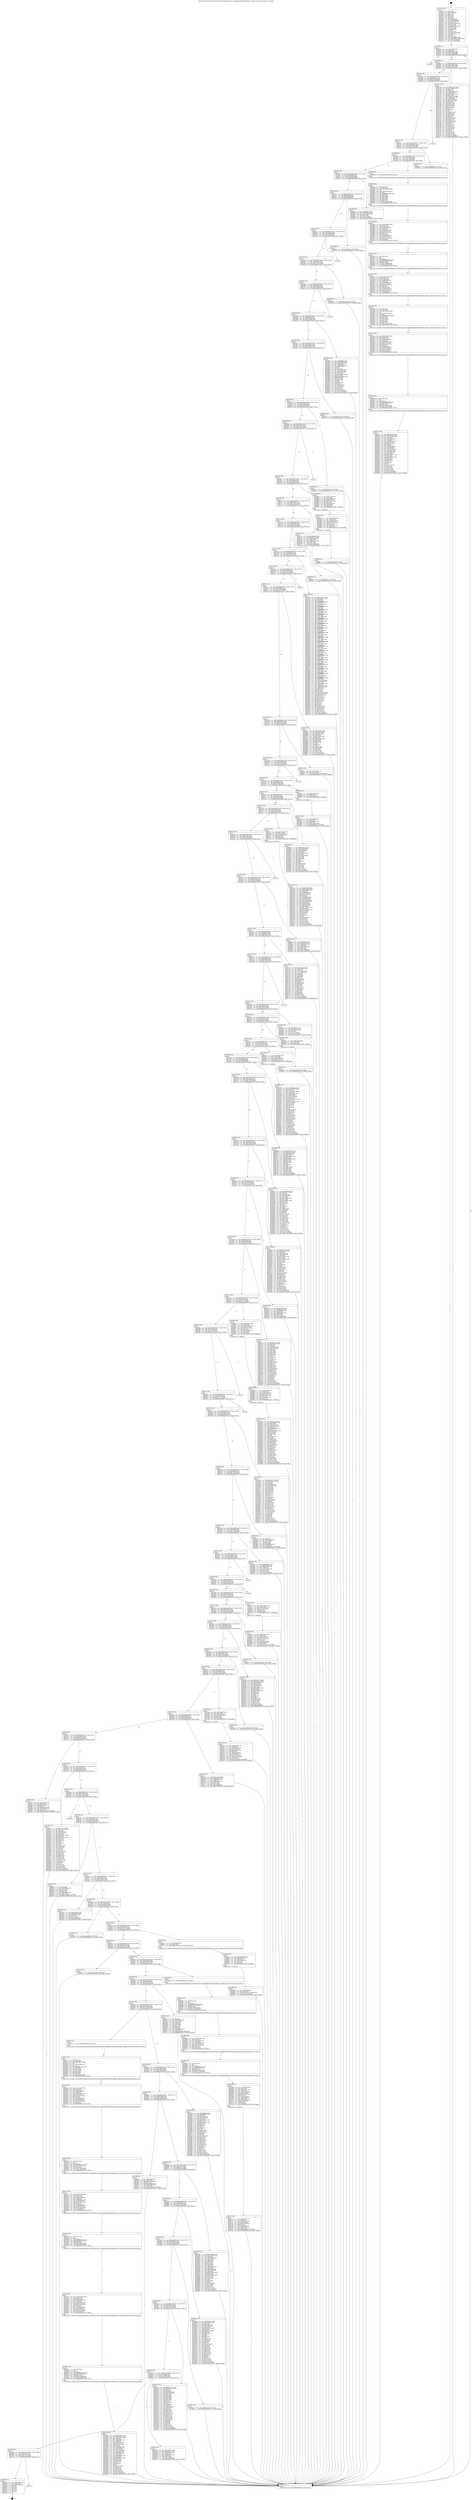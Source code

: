 digraph "0x401ef0" {
  label = "0x401ef0 (/mnt/c/Users/mathe/Desktop/tcc/POCII/binaries/extr_FFmpeglibavfilteravfiltergraph.c_formats_declared_Final-ollvm.out::main(0))"
  labelloc = "t"
  node[shape=record]

  Entry [label="",width=0.3,height=0.3,shape=circle,fillcolor=black,style=filled]
  "0x401f64" [label="{
     0x401f64 [32]\l
     | [instrs]\l
     &nbsp;&nbsp;0x401f64 \<+6\>: mov -0xc8(%rbp),%eax\l
     &nbsp;&nbsp;0x401f6a \<+2\>: mov %eax,%ecx\l
     &nbsp;&nbsp;0x401f6c \<+6\>: sub $0x80a407dd,%ecx\l
     &nbsp;&nbsp;0x401f72 \<+6\>: mov %eax,-0xdc(%rbp)\l
     &nbsp;&nbsp;0x401f78 \<+6\>: mov %ecx,-0xe0(%rbp)\l
     &nbsp;&nbsp;0x401f7e \<+6\>: je 0000000000403f78 \<main+0x2088\>\l
  }"]
  "0x403f78" [label="{
     0x403f78\l
  }", style=dashed]
  "0x401f84" [label="{
     0x401f84 [28]\l
     | [instrs]\l
     &nbsp;&nbsp;0x401f84 \<+5\>: jmp 0000000000401f89 \<main+0x99\>\l
     &nbsp;&nbsp;0x401f89 \<+6\>: mov -0xdc(%rbp),%eax\l
     &nbsp;&nbsp;0x401f8f \<+5\>: sub $0x841d997e,%eax\l
     &nbsp;&nbsp;0x401f94 \<+6\>: mov %eax,-0xe4(%rbp)\l
     &nbsp;&nbsp;0x401f9a \<+6\>: je 0000000000403754 \<main+0x1864\>\l
  }"]
  Exit [label="",width=0.3,height=0.3,shape=circle,fillcolor=black,style=filled,peripheries=2]
  "0x403754" [label="{
     0x403754 [173]\l
     | [instrs]\l
     &nbsp;&nbsp;0x403754 \<+5\>: mov $0xec6c6224,%eax\l
     &nbsp;&nbsp;0x403759 \<+5\>: mov $0x758e4b35,%ecx\l
     &nbsp;&nbsp;0x40375e \<+2\>: mov $0x1,%dl\l
     &nbsp;&nbsp;0x403760 \<+2\>: xor %esi,%esi\l
     &nbsp;&nbsp;0x403762 \<+4\>: mov -0x48(%rbp),%rdi\l
     &nbsp;&nbsp;0x403766 \<+3\>: mov (%rdi),%r8d\l
     &nbsp;&nbsp;0x403769 \<+7\>: sub $0xc3efc214,%r8d\l
     &nbsp;&nbsp;0x403770 \<+4\>: add $0x1,%r8d\l
     &nbsp;&nbsp;0x403774 \<+7\>: add $0xc3efc214,%r8d\l
     &nbsp;&nbsp;0x40377b \<+4\>: mov -0x48(%rbp),%rdi\l
     &nbsp;&nbsp;0x40377f \<+3\>: mov %r8d,(%rdi)\l
     &nbsp;&nbsp;0x403782 \<+8\>: mov 0x407060,%r8d\l
     &nbsp;&nbsp;0x40378a \<+8\>: mov 0x407064,%r9d\l
     &nbsp;&nbsp;0x403792 \<+3\>: sub $0x1,%esi\l
     &nbsp;&nbsp;0x403795 \<+3\>: mov %r8d,%r10d\l
     &nbsp;&nbsp;0x403798 \<+3\>: add %esi,%r10d\l
     &nbsp;&nbsp;0x40379b \<+4\>: imul %r10d,%r8d\l
     &nbsp;&nbsp;0x40379f \<+4\>: and $0x1,%r8d\l
     &nbsp;&nbsp;0x4037a3 \<+4\>: cmp $0x0,%r8d\l
     &nbsp;&nbsp;0x4037a7 \<+4\>: sete %r11b\l
     &nbsp;&nbsp;0x4037ab \<+4\>: cmp $0xa,%r9d\l
     &nbsp;&nbsp;0x4037af \<+3\>: setl %bl\l
     &nbsp;&nbsp;0x4037b2 \<+3\>: mov %r11b,%r14b\l
     &nbsp;&nbsp;0x4037b5 \<+4\>: xor $0xff,%r14b\l
     &nbsp;&nbsp;0x4037b9 \<+3\>: mov %bl,%r15b\l
     &nbsp;&nbsp;0x4037bc \<+4\>: xor $0xff,%r15b\l
     &nbsp;&nbsp;0x4037c0 \<+3\>: xor $0x1,%dl\l
     &nbsp;&nbsp;0x4037c3 \<+3\>: mov %r14b,%r12b\l
     &nbsp;&nbsp;0x4037c6 \<+4\>: and $0xff,%r12b\l
     &nbsp;&nbsp;0x4037ca \<+3\>: and %dl,%r11b\l
     &nbsp;&nbsp;0x4037cd \<+3\>: mov %r15b,%r13b\l
     &nbsp;&nbsp;0x4037d0 \<+4\>: and $0xff,%r13b\l
     &nbsp;&nbsp;0x4037d4 \<+2\>: and %dl,%bl\l
     &nbsp;&nbsp;0x4037d6 \<+3\>: or %r11b,%r12b\l
     &nbsp;&nbsp;0x4037d9 \<+3\>: or %bl,%r13b\l
     &nbsp;&nbsp;0x4037dc \<+3\>: xor %r13b,%r12b\l
     &nbsp;&nbsp;0x4037df \<+3\>: or %r15b,%r14b\l
     &nbsp;&nbsp;0x4037e2 \<+4\>: xor $0xff,%r14b\l
     &nbsp;&nbsp;0x4037e6 \<+3\>: or $0x1,%dl\l
     &nbsp;&nbsp;0x4037e9 \<+3\>: and %dl,%r14b\l
     &nbsp;&nbsp;0x4037ec \<+3\>: or %r14b,%r12b\l
     &nbsp;&nbsp;0x4037ef \<+4\>: test $0x1,%r12b\l
     &nbsp;&nbsp;0x4037f3 \<+3\>: cmovne %ecx,%eax\l
     &nbsp;&nbsp;0x4037f6 \<+6\>: mov %eax,-0xc8(%rbp)\l
     &nbsp;&nbsp;0x4037fc \<+5\>: jmp 0000000000404278 \<main+0x2388\>\l
  }"]
  "0x401fa0" [label="{
     0x401fa0 [28]\l
     | [instrs]\l
     &nbsp;&nbsp;0x401fa0 \<+5\>: jmp 0000000000401fa5 \<main+0xb5\>\l
     &nbsp;&nbsp;0x401fa5 \<+6\>: mov -0xdc(%rbp),%eax\l
     &nbsp;&nbsp;0x401fab \<+5\>: sub $0x8ad103f5,%eax\l
     &nbsp;&nbsp;0x401fb0 \<+6\>: mov %eax,-0xe8(%rbp)\l
     &nbsp;&nbsp;0x401fb6 \<+6\>: je 0000000000402942 \<main+0xa52\>\l
  }"]
  "0x402710" [label="{
     0x402710\l
  }", style=dashed]
  "0x402942" [label="{
     0x402942\l
  }", style=dashed]
  "0x401fbc" [label="{
     0x401fbc [28]\l
     | [instrs]\l
     &nbsp;&nbsp;0x401fbc \<+5\>: jmp 0000000000401fc1 \<main+0xd1\>\l
     &nbsp;&nbsp;0x401fc1 \<+6\>: mov -0xdc(%rbp),%eax\l
     &nbsp;&nbsp;0x401fc7 \<+5\>: sub $0x90bfcb58,%eax\l
     &nbsp;&nbsp;0x401fcc \<+6\>: mov %eax,-0xec(%rbp)\l
     &nbsp;&nbsp;0x401fd2 \<+6\>: je 0000000000402fb5 \<main+0x10c5\>\l
  }"]
  "0x403d0f" [label="{
     0x403d0f [24]\l
     | [instrs]\l
     &nbsp;&nbsp;0x403d0f \<+7\>: mov -0xc0(%rbp),%rax\l
     &nbsp;&nbsp;0x403d16 \<+2\>: mov (%rax),%eax\l
     &nbsp;&nbsp;0x403d18 \<+4\>: lea -0x28(%rbp),%rsp\l
     &nbsp;&nbsp;0x403d1c \<+1\>: pop %rbx\l
     &nbsp;&nbsp;0x403d1d \<+2\>: pop %r12\l
     &nbsp;&nbsp;0x403d1f \<+2\>: pop %r13\l
     &nbsp;&nbsp;0x403d21 \<+2\>: pop %r14\l
     &nbsp;&nbsp;0x403d23 \<+2\>: pop %r15\l
     &nbsp;&nbsp;0x403d25 \<+1\>: pop %rbp\l
     &nbsp;&nbsp;0x403d26 \<+1\>: ret\l
  }"]
  "0x402fb5" [label="{
     0x402fb5 [15]\l
     | [instrs]\l
     &nbsp;&nbsp;0x402fb5 \<+10\>: movl $0x408d4332,-0xc8(%rbp)\l
     &nbsp;&nbsp;0x402fbf \<+5\>: jmp 0000000000404278 \<main+0x2388\>\l
  }"]
  "0x401fd8" [label="{
     0x401fd8 [28]\l
     | [instrs]\l
     &nbsp;&nbsp;0x401fd8 \<+5\>: jmp 0000000000401fdd \<main+0xed\>\l
     &nbsp;&nbsp;0x401fdd \<+6\>: mov -0xdc(%rbp),%eax\l
     &nbsp;&nbsp;0x401fe3 \<+5\>: sub $0x9111e42d,%eax\l
     &nbsp;&nbsp;0x401fe8 \<+6\>: mov %eax,-0xf0(%rbp)\l
     &nbsp;&nbsp;0x401fee \<+6\>: je 0000000000402d9f \<main+0xeaf\>\l
  }"]
  "0x403bd8" [label="{
     0x403bd8 [15]\l
     | [instrs]\l
     &nbsp;&nbsp;0x403bd8 \<+10\>: movl $0x24083b9d,-0xc8(%rbp)\l
     &nbsp;&nbsp;0x403be2 \<+5\>: jmp 0000000000404278 \<main+0x2388\>\l
  }"]
  "0x402d9f" [label="{
     0x402d9f [5]\l
     | [instrs]\l
     &nbsp;&nbsp;0x402d9f \<+5\>: call 0000000000401160 \<next_i\>\l
     | [calls]\l
     &nbsp;&nbsp;0x401160 \{1\} (/mnt/c/Users/mathe/Desktop/tcc/POCII/binaries/extr_FFmpeglibavfilteravfiltergraph.c_formats_declared_Final-ollvm.out::next_i)\l
  }"]
  "0x401ff4" [label="{
     0x401ff4 [28]\l
     | [instrs]\l
     &nbsp;&nbsp;0x401ff4 \<+5\>: jmp 0000000000401ff9 \<main+0x109\>\l
     &nbsp;&nbsp;0x401ff9 \<+6\>: mov -0xdc(%rbp),%eax\l
     &nbsp;&nbsp;0x401fff \<+5\>: sub $0x95dbd005,%eax\l
     &nbsp;&nbsp;0x402004 \<+6\>: mov %eax,-0xf4(%rbp)\l
     &nbsp;&nbsp;0x40200a \<+6\>: je 000000000040299a \<main+0xaaa\>\l
  }"]
  "0x4039fd" [label="{
     0x4039fd [153]\l
     | [instrs]\l
     &nbsp;&nbsp;0x4039fd \<+5\>: mov $0x25ccc4bf,%edx\l
     &nbsp;&nbsp;0x403a02 \<+5\>: mov $0xa6498297,%esi\l
     &nbsp;&nbsp;0x403a07 \<+3\>: mov $0x1,%r8b\l
     &nbsp;&nbsp;0x403a0a \<+8\>: mov 0x407060,%r9d\l
     &nbsp;&nbsp;0x403a12 \<+8\>: mov 0x407064,%r10d\l
     &nbsp;&nbsp;0x403a1a \<+3\>: mov %r9d,%r11d\l
     &nbsp;&nbsp;0x403a1d \<+7\>: add $0xfb6b7a01,%r11d\l
     &nbsp;&nbsp;0x403a24 \<+4\>: sub $0x1,%r11d\l
     &nbsp;&nbsp;0x403a28 \<+7\>: sub $0xfb6b7a01,%r11d\l
     &nbsp;&nbsp;0x403a2f \<+4\>: imul %r11d,%r9d\l
     &nbsp;&nbsp;0x403a33 \<+4\>: and $0x1,%r9d\l
     &nbsp;&nbsp;0x403a37 \<+4\>: cmp $0x0,%r9d\l
     &nbsp;&nbsp;0x403a3b \<+3\>: sete %bl\l
     &nbsp;&nbsp;0x403a3e \<+4\>: cmp $0xa,%r10d\l
     &nbsp;&nbsp;0x403a42 \<+4\>: setl %r14b\l
     &nbsp;&nbsp;0x403a46 \<+3\>: mov %bl,%r15b\l
     &nbsp;&nbsp;0x403a49 \<+4\>: xor $0xff,%r15b\l
     &nbsp;&nbsp;0x403a4d \<+3\>: mov %r14b,%r12b\l
     &nbsp;&nbsp;0x403a50 \<+4\>: xor $0xff,%r12b\l
     &nbsp;&nbsp;0x403a54 \<+4\>: xor $0x1,%r8b\l
     &nbsp;&nbsp;0x403a58 \<+3\>: mov %r15b,%r13b\l
     &nbsp;&nbsp;0x403a5b \<+4\>: and $0xff,%r13b\l
     &nbsp;&nbsp;0x403a5f \<+3\>: and %r8b,%bl\l
     &nbsp;&nbsp;0x403a62 \<+3\>: mov %r12b,%al\l
     &nbsp;&nbsp;0x403a65 \<+2\>: and $0xff,%al\l
     &nbsp;&nbsp;0x403a67 \<+3\>: and %r8b,%r14b\l
     &nbsp;&nbsp;0x403a6a \<+3\>: or %bl,%r13b\l
     &nbsp;&nbsp;0x403a6d \<+3\>: or %r14b,%al\l
     &nbsp;&nbsp;0x403a70 \<+3\>: xor %al,%r13b\l
     &nbsp;&nbsp;0x403a73 \<+3\>: or %r12b,%r15b\l
     &nbsp;&nbsp;0x403a76 \<+4\>: xor $0xff,%r15b\l
     &nbsp;&nbsp;0x403a7a \<+4\>: or $0x1,%r8b\l
     &nbsp;&nbsp;0x403a7e \<+3\>: and %r8b,%r15b\l
     &nbsp;&nbsp;0x403a81 \<+3\>: or %r15b,%r13b\l
     &nbsp;&nbsp;0x403a84 \<+4\>: test $0x1,%r13b\l
     &nbsp;&nbsp;0x403a88 \<+3\>: cmovne %esi,%edx\l
     &nbsp;&nbsp;0x403a8b \<+6\>: mov %edx,-0xc8(%rbp)\l
     &nbsp;&nbsp;0x403a91 \<+5\>: jmp 0000000000404278 \<main+0x2388\>\l
  }"]
  "0x40299a" [label="{
     0x40299a [30]\l
     | [instrs]\l
     &nbsp;&nbsp;0x40299a \<+5\>: mov $0xf66cb824,%eax\l
     &nbsp;&nbsp;0x40299f \<+5\>: mov $0x7099842d,%ecx\l
     &nbsp;&nbsp;0x4029a4 \<+3\>: mov -0x30(%rbp),%edx\l
     &nbsp;&nbsp;0x4029a7 \<+3\>: cmp $0x0,%edx\l
     &nbsp;&nbsp;0x4029aa \<+3\>: cmove %ecx,%eax\l
     &nbsp;&nbsp;0x4029ad \<+6\>: mov %eax,-0xc8(%rbp)\l
     &nbsp;&nbsp;0x4029b3 \<+5\>: jmp 0000000000404278 \<main+0x2388\>\l
  }"]
  "0x402010" [label="{
     0x402010 [28]\l
     | [instrs]\l
     &nbsp;&nbsp;0x402010 \<+5\>: jmp 0000000000402015 \<main+0x125\>\l
     &nbsp;&nbsp;0x402015 \<+6\>: mov -0xdc(%rbp),%eax\l
     &nbsp;&nbsp;0x40201b \<+5\>: sub $0x96ed94a9,%eax\l
     &nbsp;&nbsp;0x402020 \<+6\>: mov %eax,-0xf8(%rbp)\l
     &nbsp;&nbsp;0x402026 \<+6\>: je 00000000004035f6 \<main+0x1706\>\l
  }"]
  "0x4039d9" [label="{
     0x4039d9 [36]\l
     | [instrs]\l
     &nbsp;&nbsp;0x4039d9 \<+7\>: mov -0xa0(%rbp),%rax\l
     &nbsp;&nbsp;0x4039e0 \<+3\>: mov (%rax),%rax\l
     &nbsp;&nbsp;0x4039e3 \<+4\>: mov -0x40(%rbp),%rcx\l
     &nbsp;&nbsp;0x4039e7 \<+3\>: movslq (%rcx),%rcx\l
     &nbsp;&nbsp;0x4039ea \<+4\>: imul $0x18,%rcx,%rcx\l
     &nbsp;&nbsp;0x4039ee \<+3\>: add %rcx,%rax\l
     &nbsp;&nbsp;0x4039f1 \<+4\>: mov 0x10(%rax),%rax\l
     &nbsp;&nbsp;0x4039f5 \<+3\>: mov %rax,%rdi\l
     &nbsp;&nbsp;0x4039f8 \<+5\>: call 0000000000401030 \<free@plt\>\l
     | [calls]\l
     &nbsp;&nbsp;0x401030 \{1\} (unknown)\l
  }"]
  "0x4035f6" [label="{
     0x4035f6 [15]\l
     | [instrs]\l
     &nbsp;&nbsp;0x4035f6 \<+10\>: movl $0x4c58fe07,-0xc8(%rbp)\l
     &nbsp;&nbsp;0x403600 \<+5\>: jmp 0000000000404278 \<main+0x2388\>\l
  }"]
  "0x40202c" [label="{
     0x40202c [28]\l
     | [instrs]\l
     &nbsp;&nbsp;0x40202c \<+5\>: jmp 0000000000402031 \<main+0x141\>\l
     &nbsp;&nbsp;0x402031 \<+6\>: mov -0xdc(%rbp),%eax\l
     &nbsp;&nbsp;0x402037 \<+5\>: sub $0xa550e679,%eax\l
     &nbsp;&nbsp;0x40203c \<+6\>: mov %eax,-0xfc(%rbp)\l
     &nbsp;&nbsp;0x402042 \<+6\>: je 0000000000403bf6 \<main+0x1d06\>\l
  }"]
  "0x4036ea" [label="{
     0x4036ea [15]\l
     | [instrs]\l
     &nbsp;&nbsp;0x4036ea \<+10\>: movl $0x15d3f8f5,-0xc8(%rbp)\l
     &nbsp;&nbsp;0x4036f4 \<+5\>: jmp 0000000000404278 \<main+0x2388\>\l
  }"]
  "0x403bf6" [label="{
     0x403bf6\l
  }", style=dashed]
  "0x402048" [label="{
     0x402048 [28]\l
     | [instrs]\l
     &nbsp;&nbsp;0x402048 \<+5\>: jmp 000000000040204d \<main+0x15d\>\l
     &nbsp;&nbsp;0x40204d \<+6\>: mov -0xdc(%rbp),%eax\l
     &nbsp;&nbsp;0x402053 \<+5\>: sub $0xa6498297,%eax\l
     &nbsp;&nbsp;0x402058 \<+6\>: mov %eax,-0x100(%rbp)\l
     &nbsp;&nbsp;0x40205e \<+6\>: je 0000000000403a96 \<main+0x1ba6\>\l
  }"]
  "0x4036c6" [label="{
     0x4036c6 [36]\l
     | [instrs]\l
     &nbsp;&nbsp;0x4036c6 \<+7\>: mov -0xa0(%rbp),%rax\l
     &nbsp;&nbsp;0x4036cd \<+3\>: mov (%rax),%rax\l
     &nbsp;&nbsp;0x4036d0 \<+4\>: mov -0x48(%rbp),%rcx\l
     &nbsp;&nbsp;0x4036d4 \<+3\>: movslq (%rcx),%rcx\l
     &nbsp;&nbsp;0x4036d7 \<+4\>: imul $0x18,%rcx,%rcx\l
     &nbsp;&nbsp;0x4036db \<+3\>: add %rcx,%rax\l
     &nbsp;&nbsp;0x4036de \<+4\>: mov 0x8(%rax),%rax\l
     &nbsp;&nbsp;0x4036e2 \<+3\>: mov %rax,%rdi\l
     &nbsp;&nbsp;0x4036e5 \<+5\>: call 0000000000401030 \<free@plt\>\l
     | [calls]\l
     &nbsp;&nbsp;0x401030 \{1\} (unknown)\l
  }"]
  "0x403a96" [label="{
     0x403a96 [15]\l
     | [instrs]\l
     &nbsp;&nbsp;0x403a96 \<+10\>: movl $0x16a7a940,-0xc8(%rbp)\l
     &nbsp;&nbsp;0x403aa0 \<+5\>: jmp 0000000000404278 \<main+0x2388\>\l
  }"]
  "0x402064" [label="{
     0x402064 [28]\l
     | [instrs]\l
     &nbsp;&nbsp;0x402064 \<+5\>: jmp 0000000000402069 \<main+0x179\>\l
     &nbsp;&nbsp;0x402069 \<+6\>: mov -0xdc(%rbp),%eax\l
     &nbsp;&nbsp;0x40206f \<+5\>: sub $0xa69a60e6,%eax\l
     &nbsp;&nbsp;0x402074 \<+6\>: mov %eax,-0x104(%rbp)\l
     &nbsp;&nbsp;0x40207a \<+6\>: je 000000000040423f \<main+0x234f\>\l
  }"]
  "0x403659" [label="{
     0x403659 [31]\l
     | [instrs]\l
     &nbsp;&nbsp;0x403659 \<+4\>: mov -0x48(%rbp),%rcx\l
     &nbsp;&nbsp;0x40365d \<+6\>: movl $0x0,(%rcx)\l
     &nbsp;&nbsp;0x403663 \<+10\>: movl $0xf82c5c02,-0xc8(%rbp)\l
     &nbsp;&nbsp;0x40366d \<+6\>: mov %eax,-0x22c(%rbp)\l
     &nbsp;&nbsp;0x403673 \<+5\>: jmp 0000000000404278 \<main+0x2388\>\l
  }"]
  "0x40423f" [label="{
     0x40423f\l
  }", style=dashed]
  "0x402080" [label="{
     0x402080 [28]\l
     | [instrs]\l
     &nbsp;&nbsp;0x402080 \<+5\>: jmp 0000000000402085 \<main+0x195\>\l
     &nbsp;&nbsp;0x402085 \<+6\>: mov -0xdc(%rbp),%eax\l
     &nbsp;&nbsp;0x40208b \<+5\>: sub $0xadb806eb,%eax\l
     &nbsp;&nbsp;0x402090 \<+6\>: mov %eax,-0x108(%rbp)\l
     &nbsp;&nbsp;0x402096 \<+6\>: je 00000000004038bc \<main+0x19cc\>\l
  }"]
  "0x40363c" [label="{
     0x40363c [29]\l
     | [instrs]\l
     &nbsp;&nbsp;0x40363c \<+10\>: movabs $0x4050b6,%rdi\l
     &nbsp;&nbsp;0x403646 \<+4\>: mov -0x50(%rbp),%rcx\l
     &nbsp;&nbsp;0x40364a \<+2\>: mov %eax,(%rcx)\l
     &nbsp;&nbsp;0x40364c \<+4\>: mov -0x50(%rbp),%rcx\l
     &nbsp;&nbsp;0x403650 \<+2\>: mov (%rcx),%esi\l
     &nbsp;&nbsp;0x403652 \<+2\>: mov $0x0,%al\l
     &nbsp;&nbsp;0x403654 \<+5\>: call 0000000000401040 \<printf@plt\>\l
     | [calls]\l
     &nbsp;&nbsp;0x401040 \{1\} (unknown)\l
  }"]
  "0x4038bc" [label="{
     0x4038bc [125]\l
     | [instrs]\l
     &nbsp;&nbsp;0x4038bc \<+5\>: mov $0xfa46963d,%eax\l
     &nbsp;&nbsp;0x4038c1 \<+5\>: mov $0x5c49669,%ecx\l
     &nbsp;&nbsp;0x4038c6 \<+4\>: mov -0x40(%rbp),%rdx\l
     &nbsp;&nbsp;0x4038ca \<+2\>: mov (%rdx),%esi\l
     &nbsp;&nbsp;0x4038cc \<+7\>: mov -0xa8(%rbp),%rdx\l
     &nbsp;&nbsp;0x4038d3 \<+2\>: cmp (%rdx),%esi\l
     &nbsp;&nbsp;0x4038d5 \<+4\>: setl %dil\l
     &nbsp;&nbsp;0x4038d9 \<+4\>: and $0x1,%dil\l
     &nbsp;&nbsp;0x4038dd \<+4\>: mov %dil,-0x29(%rbp)\l
     &nbsp;&nbsp;0x4038e1 \<+7\>: mov 0x407060,%esi\l
     &nbsp;&nbsp;0x4038e8 \<+8\>: mov 0x407064,%r8d\l
     &nbsp;&nbsp;0x4038f0 \<+3\>: mov %esi,%r9d\l
     &nbsp;&nbsp;0x4038f3 \<+7\>: sub $0xe4406484,%r9d\l
     &nbsp;&nbsp;0x4038fa \<+4\>: sub $0x1,%r9d\l
     &nbsp;&nbsp;0x4038fe \<+7\>: add $0xe4406484,%r9d\l
     &nbsp;&nbsp;0x403905 \<+4\>: imul %r9d,%esi\l
     &nbsp;&nbsp;0x403909 \<+3\>: and $0x1,%esi\l
     &nbsp;&nbsp;0x40390c \<+3\>: cmp $0x0,%esi\l
     &nbsp;&nbsp;0x40390f \<+4\>: sete %dil\l
     &nbsp;&nbsp;0x403913 \<+4\>: cmp $0xa,%r8d\l
     &nbsp;&nbsp;0x403917 \<+4\>: setl %r10b\l
     &nbsp;&nbsp;0x40391b \<+3\>: mov %dil,%r11b\l
     &nbsp;&nbsp;0x40391e \<+3\>: and %r10b,%r11b\l
     &nbsp;&nbsp;0x403921 \<+3\>: xor %r10b,%dil\l
     &nbsp;&nbsp;0x403924 \<+3\>: or %dil,%r11b\l
     &nbsp;&nbsp;0x403927 \<+4\>: test $0x1,%r11b\l
     &nbsp;&nbsp;0x40392b \<+3\>: cmovne %ecx,%eax\l
     &nbsp;&nbsp;0x40392e \<+6\>: mov %eax,-0xc8(%rbp)\l
     &nbsp;&nbsp;0x403934 \<+5\>: jmp 0000000000404278 \<main+0x2388\>\l
  }"]
  "0x40209c" [label="{
     0x40209c [28]\l
     | [instrs]\l
     &nbsp;&nbsp;0x40209c \<+5\>: jmp 00000000004020a1 \<main+0x1b1\>\l
     &nbsp;&nbsp;0x4020a1 \<+6\>: mov -0xdc(%rbp),%eax\l
     &nbsp;&nbsp;0x4020a7 \<+5\>: sub $0xb34a9b51,%eax\l
     &nbsp;&nbsp;0x4020ac \<+6\>: mov %eax,-0x10c(%rbp)\l
     &nbsp;&nbsp;0x4020b2 \<+6\>: je 00000000004031b6 \<main+0x12c6\>\l
  }"]
  "0x4033df" [label="{
     0x4033df [145]\l
     | [instrs]\l
     &nbsp;&nbsp;0x4033df \<+5\>: mov $0x481176e1,%ecx\l
     &nbsp;&nbsp;0x4033e4 \<+5\>: mov $0x593e6c7e,%edx\l
     &nbsp;&nbsp;0x4033e9 \<+6\>: mov -0x228(%rbp),%esi\l
     &nbsp;&nbsp;0x4033ef \<+3\>: imul %eax,%esi\l
     &nbsp;&nbsp;0x4033f2 \<+7\>: mov -0xa0(%rbp),%r8\l
     &nbsp;&nbsp;0x4033f9 \<+3\>: mov (%r8),%r8\l
     &nbsp;&nbsp;0x4033fc \<+7\>: mov -0x98(%rbp),%r9\l
     &nbsp;&nbsp;0x403403 \<+3\>: movslq (%r9),%r9\l
     &nbsp;&nbsp;0x403406 \<+4\>: imul $0x18,%r9,%r9\l
     &nbsp;&nbsp;0x40340a \<+3\>: add %r9,%r8\l
     &nbsp;&nbsp;0x40340d \<+4\>: mov 0x10(%r8),%r8\l
     &nbsp;&nbsp;0x403411 \<+4\>: mov -0x68(%rbp),%r9\l
     &nbsp;&nbsp;0x403415 \<+3\>: movslq (%r9),%r9\l
     &nbsp;&nbsp;0x403418 \<+4\>: mov (%r8,%r9,8),%r8\l
     &nbsp;&nbsp;0x40341c \<+4\>: mov %esi,0x18(%r8)\l
     &nbsp;&nbsp;0x403420 \<+7\>: mov 0x407060,%eax\l
     &nbsp;&nbsp;0x403427 \<+7\>: mov 0x407064,%esi\l
     &nbsp;&nbsp;0x40342e \<+2\>: mov %eax,%edi\l
     &nbsp;&nbsp;0x403430 \<+6\>: sub $0xf93b6043,%edi\l
     &nbsp;&nbsp;0x403436 \<+3\>: sub $0x1,%edi\l
     &nbsp;&nbsp;0x403439 \<+6\>: add $0xf93b6043,%edi\l
     &nbsp;&nbsp;0x40343f \<+3\>: imul %edi,%eax\l
     &nbsp;&nbsp;0x403442 \<+3\>: and $0x1,%eax\l
     &nbsp;&nbsp;0x403445 \<+3\>: cmp $0x0,%eax\l
     &nbsp;&nbsp;0x403448 \<+4\>: sete %r11b\l
     &nbsp;&nbsp;0x40344c \<+3\>: cmp $0xa,%esi\l
     &nbsp;&nbsp;0x40344f \<+3\>: setl %bl\l
     &nbsp;&nbsp;0x403452 \<+3\>: mov %r11b,%r14b\l
     &nbsp;&nbsp;0x403455 \<+3\>: and %bl,%r14b\l
     &nbsp;&nbsp;0x403458 \<+3\>: xor %bl,%r11b\l
     &nbsp;&nbsp;0x40345b \<+3\>: or %r11b,%r14b\l
     &nbsp;&nbsp;0x40345e \<+4\>: test $0x1,%r14b\l
     &nbsp;&nbsp;0x403462 \<+3\>: cmovne %edx,%ecx\l
     &nbsp;&nbsp;0x403465 \<+6\>: mov %ecx,-0xc8(%rbp)\l
     &nbsp;&nbsp;0x40346b \<+5\>: jmp 0000000000404278 \<main+0x2388\>\l
  }"]
  "0x4031b6" [label="{
     0x4031b6 [15]\l
     | [instrs]\l
     &nbsp;&nbsp;0x4031b6 \<+10\>: movl $0xd021c51d,-0xc8(%rbp)\l
     &nbsp;&nbsp;0x4031c0 \<+5\>: jmp 0000000000404278 \<main+0x2388\>\l
  }"]
  "0x4020b8" [label="{
     0x4020b8 [28]\l
     | [instrs]\l
     &nbsp;&nbsp;0x4020b8 \<+5\>: jmp 00000000004020bd \<main+0x1cd\>\l
     &nbsp;&nbsp;0x4020bd \<+6\>: mov -0xdc(%rbp),%eax\l
     &nbsp;&nbsp;0x4020c3 \<+5\>: sub $0xbb5a5ef9,%eax\l
     &nbsp;&nbsp;0x4020c8 \<+6\>: mov %eax,-0x110(%rbp)\l
     &nbsp;&nbsp;0x4020ce \<+6\>: je 0000000000402fee \<main+0x10fe\>\l
  }"]
  "0x4033b7" [label="{
     0x4033b7 [40]\l
     | [instrs]\l
     &nbsp;&nbsp;0x4033b7 \<+5\>: mov $0x2,%ecx\l
     &nbsp;&nbsp;0x4033bc \<+1\>: cltd\l
     &nbsp;&nbsp;0x4033bd \<+2\>: idiv %ecx\l
     &nbsp;&nbsp;0x4033bf \<+6\>: imul $0xfffffffe,%edx,%ecx\l
     &nbsp;&nbsp;0x4033c5 \<+6\>: add $0xdc2a79f8,%ecx\l
     &nbsp;&nbsp;0x4033cb \<+3\>: add $0x1,%ecx\l
     &nbsp;&nbsp;0x4033ce \<+6\>: sub $0xdc2a79f8,%ecx\l
     &nbsp;&nbsp;0x4033d4 \<+6\>: mov %ecx,-0x228(%rbp)\l
     &nbsp;&nbsp;0x4033da \<+5\>: call 0000000000401160 \<next_i\>\l
     | [calls]\l
     &nbsp;&nbsp;0x401160 \{1\} (/mnt/c/Users/mathe/Desktop/tcc/POCII/binaries/extr_FFmpeglibavfilteravfiltergraph.c_formats_declared_Final-ollvm.out::next_i)\l
  }"]
  "0x402fee" [label="{
     0x402fee [15]\l
     | [instrs]\l
     &nbsp;&nbsp;0x402fee \<+10\>: movl $0x635e28da,-0xc8(%rbp)\l
     &nbsp;&nbsp;0x402ff8 \<+5\>: jmp 0000000000404278 \<main+0x2388\>\l
  }"]
  "0x4020d4" [label="{
     0x4020d4 [28]\l
     | [instrs]\l
     &nbsp;&nbsp;0x4020d4 \<+5\>: jmp 00000000004020d9 \<main+0x1e9\>\l
     &nbsp;&nbsp;0x4020d9 \<+6\>: mov -0xdc(%rbp),%eax\l
     &nbsp;&nbsp;0x4020df \<+5\>: sub $0xc0c70d13,%eax\l
     &nbsp;&nbsp;0x4020e4 \<+6\>: mov %eax,-0x114(%rbp)\l
     &nbsp;&nbsp;0x4020ea \<+6\>: je 0000000000403d27 \<main+0x1e37\>\l
  }"]
  "0x403378" [label="{
     0x403378 [63]\l
     | [instrs]\l
     &nbsp;&nbsp;0x403378 \<+6\>: mov -0x224(%rbp),%ecx\l
     &nbsp;&nbsp;0x40337e \<+3\>: imul %eax,%ecx\l
     &nbsp;&nbsp;0x403381 \<+3\>: movslq %ecx,%r8\l
     &nbsp;&nbsp;0x403384 \<+7\>: mov -0xa0(%rbp),%r9\l
     &nbsp;&nbsp;0x40338b \<+3\>: mov (%r9),%r9\l
     &nbsp;&nbsp;0x40338e \<+7\>: mov -0x98(%rbp),%r10\l
     &nbsp;&nbsp;0x403395 \<+3\>: movslq (%r10),%r10\l
     &nbsp;&nbsp;0x403398 \<+4\>: imul $0x18,%r10,%r10\l
     &nbsp;&nbsp;0x40339c \<+3\>: add %r10,%r9\l
     &nbsp;&nbsp;0x40339f \<+4\>: mov 0x10(%r9),%r9\l
     &nbsp;&nbsp;0x4033a3 \<+4\>: mov -0x68(%rbp),%r10\l
     &nbsp;&nbsp;0x4033a7 \<+3\>: movslq (%r10),%r10\l
     &nbsp;&nbsp;0x4033aa \<+4\>: mov (%r9,%r10,8),%r9\l
     &nbsp;&nbsp;0x4033ae \<+4\>: mov %r8,0x10(%r9)\l
     &nbsp;&nbsp;0x4033b2 \<+5\>: call 0000000000401160 \<next_i\>\l
     | [calls]\l
     &nbsp;&nbsp;0x401160 \{1\} (/mnt/c/Users/mathe/Desktop/tcc/POCII/binaries/extr_FFmpeglibavfilteravfiltergraph.c_formats_declared_Final-ollvm.out::next_i)\l
  }"]
  "0x403d27" [label="{
     0x403d27\l
  }", style=dashed]
  "0x4020f0" [label="{
     0x4020f0 [28]\l
     | [instrs]\l
     &nbsp;&nbsp;0x4020f0 \<+5\>: jmp 00000000004020f5 \<main+0x205\>\l
     &nbsp;&nbsp;0x4020f5 \<+6\>: mov -0xdc(%rbp),%eax\l
     &nbsp;&nbsp;0x4020fb \<+5\>: sub $0xc5cf2d36,%eax\l
     &nbsp;&nbsp;0x402100 \<+6\>: mov %eax,-0x118(%rbp)\l
     &nbsp;&nbsp;0x402106 \<+6\>: je 000000000040369f \<main+0x17af\>\l
  }"]
  "0x403350" [label="{
     0x403350 [40]\l
     | [instrs]\l
     &nbsp;&nbsp;0x403350 \<+5\>: mov $0x2,%ecx\l
     &nbsp;&nbsp;0x403355 \<+1\>: cltd\l
     &nbsp;&nbsp;0x403356 \<+2\>: idiv %ecx\l
     &nbsp;&nbsp;0x403358 \<+6\>: imul $0xfffffffe,%edx,%ecx\l
     &nbsp;&nbsp;0x40335e \<+6\>: add $0xaa648818,%ecx\l
     &nbsp;&nbsp;0x403364 \<+3\>: add $0x1,%ecx\l
     &nbsp;&nbsp;0x403367 \<+6\>: sub $0xaa648818,%ecx\l
     &nbsp;&nbsp;0x40336d \<+6\>: mov %ecx,-0x224(%rbp)\l
     &nbsp;&nbsp;0x403373 \<+5\>: call 0000000000401160 \<next_i\>\l
     | [calls]\l
     &nbsp;&nbsp;0x401160 \{1\} (/mnt/c/Users/mathe/Desktop/tcc/POCII/binaries/extr_FFmpeglibavfilteravfiltergraph.c_formats_declared_Final-ollvm.out::next_i)\l
  }"]
  "0x40369f" [label="{
     0x40369f [39]\l
     | [instrs]\l
     &nbsp;&nbsp;0x40369f \<+7\>: mov -0xa0(%rbp),%rax\l
     &nbsp;&nbsp;0x4036a6 \<+3\>: mov (%rax),%rax\l
     &nbsp;&nbsp;0x4036a9 \<+4\>: mov -0x48(%rbp),%rcx\l
     &nbsp;&nbsp;0x4036ad \<+3\>: movslq (%rcx),%rcx\l
     &nbsp;&nbsp;0x4036b0 \<+4\>: imul $0x18,%rcx,%rcx\l
     &nbsp;&nbsp;0x4036b4 \<+3\>: add %rcx,%rax\l
     &nbsp;&nbsp;0x4036b7 \<+4\>: mov 0x8(%rax),%rax\l
     &nbsp;&nbsp;0x4036bb \<+3\>: mov (%rax),%rax\l
     &nbsp;&nbsp;0x4036be \<+3\>: mov %rax,%rdi\l
     &nbsp;&nbsp;0x4036c1 \<+5\>: call 0000000000401030 \<free@plt\>\l
     | [calls]\l
     &nbsp;&nbsp;0x401030 \{1\} (unknown)\l
  }"]
  "0x40210c" [label="{
     0x40210c [28]\l
     | [instrs]\l
     &nbsp;&nbsp;0x40210c \<+5\>: jmp 0000000000402111 \<main+0x221\>\l
     &nbsp;&nbsp;0x402111 \<+6\>: mov -0xdc(%rbp),%eax\l
     &nbsp;&nbsp;0x402117 \<+5\>: sub $0xd021c51d,%eax\l
     &nbsp;&nbsp;0x40211c \<+6\>: mov %eax,-0x11c(%rbp)\l
     &nbsp;&nbsp;0x402122 \<+6\>: je 00000000004031c5 \<main+0x12d5\>\l
  }"]
  "0x403311" [label="{
     0x403311 [63]\l
     | [instrs]\l
     &nbsp;&nbsp;0x403311 \<+6\>: mov -0x220(%rbp),%ecx\l
     &nbsp;&nbsp;0x403317 \<+3\>: imul %eax,%ecx\l
     &nbsp;&nbsp;0x40331a \<+3\>: movslq %ecx,%r8\l
     &nbsp;&nbsp;0x40331d \<+7\>: mov -0xa0(%rbp),%r9\l
     &nbsp;&nbsp;0x403324 \<+3\>: mov (%r9),%r9\l
     &nbsp;&nbsp;0x403327 \<+7\>: mov -0x98(%rbp),%r10\l
     &nbsp;&nbsp;0x40332e \<+3\>: movslq (%r10),%r10\l
     &nbsp;&nbsp;0x403331 \<+4\>: imul $0x18,%r10,%r10\l
     &nbsp;&nbsp;0x403335 \<+3\>: add %r10,%r9\l
     &nbsp;&nbsp;0x403338 \<+4\>: mov 0x10(%r9),%r9\l
     &nbsp;&nbsp;0x40333c \<+4\>: mov -0x68(%rbp),%r10\l
     &nbsp;&nbsp;0x403340 \<+3\>: movslq (%r10),%r10\l
     &nbsp;&nbsp;0x403343 \<+4\>: mov (%r9,%r10,8),%r9\l
     &nbsp;&nbsp;0x403347 \<+4\>: mov %r8,0x8(%r9)\l
     &nbsp;&nbsp;0x40334b \<+5\>: call 0000000000401160 \<next_i\>\l
     | [calls]\l
     &nbsp;&nbsp;0x401160 \{1\} (/mnt/c/Users/mathe/Desktop/tcc/POCII/binaries/extr_FFmpeglibavfilteravfiltergraph.c_formats_declared_Final-ollvm.out::next_i)\l
  }"]
  "0x4031c5" [label="{
     0x4031c5 [36]\l
     | [instrs]\l
     &nbsp;&nbsp;0x4031c5 \<+5\>: mov $0x28ee09ee,%eax\l
     &nbsp;&nbsp;0x4031ca \<+5\>: mov $0x75fa3c1d,%ecx\l
     &nbsp;&nbsp;0x4031cf \<+4\>: mov -0x58(%rbp),%rdx\l
     &nbsp;&nbsp;0x4031d3 \<+2\>: mov (%rdx),%esi\l
     &nbsp;&nbsp;0x4031d5 \<+4\>: mov -0x60(%rbp),%rdx\l
     &nbsp;&nbsp;0x4031d9 \<+2\>: cmp (%rdx),%esi\l
     &nbsp;&nbsp;0x4031db \<+3\>: cmovl %ecx,%eax\l
     &nbsp;&nbsp;0x4031de \<+6\>: mov %eax,-0xc8(%rbp)\l
     &nbsp;&nbsp;0x4031e4 \<+5\>: jmp 0000000000404278 \<main+0x2388\>\l
  }"]
  "0x402128" [label="{
     0x402128 [28]\l
     | [instrs]\l
     &nbsp;&nbsp;0x402128 \<+5\>: jmp 000000000040212d \<main+0x23d\>\l
     &nbsp;&nbsp;0x40212d \<+6\>: mov -0xdc(%rbp),%eax\l
     &nbsp;&nbsp;0x402133 \<+5\>: sub $0xdde7bfe6,%eax\l
     &nbsp;&nbsp;0x402138 \<+6\>: mov %eax,-0x120(%rbp)\l
     &nbsp;&nbsp;0x40213e \<+6\>: je 00000000004035bd \<main+0x16cd\>\l
  }"]
  "0x4032e9" [label="{
     0x4032e9 [40]\l
     | [instrs]\l
     &nbsp;&nbsp;0x4032e9 \<+5\>: mov $0x2,%ecx\l
     &nbsp;&nbsp;0x4032ee \<+1\>: cltd\l
     &nbsp;&nbsp;0x4032ef \<+2\>: idiv %ecx\l
     &nbsp;&nbsp;0x4032f1 \<+6\>: imul $0xfffffffe,%edx,%ecx\l
     &nbsp;&nbsp;0x4032f7 \<+6\>: sub $0xc4b79d44,%ecx\l
     &nbsp;&nbsp;0x4032fd \<+3\>: add $0x1,%ecx\l
     &nbsp;&nbsp;0x403300 \<+6\>: add $0xc4b79d44,%ecx\l
     &nbsp;&nbsp;0x403306 \<+6\>: mov %ecx,-0x220(%rbp)\l
     &nbsp;&nbsp;0x40330c \<+5\>: call 0000000000401160 \<next_i\>\l
     | [calls]\l
     &nbsp;&nbsp;0x401160 \{1\} (/mnt/c/Users/mathe/Desktop/tcc/POCII/binaries/extr_FFmpeglibavfilteravfiltergraph.c_formats_declared_Final-ollvm.out::next_i)\l
  }"]
  "0x4035bd" [label="{
     0x4035bd [15]\l
     | [instrs]\l
     &nbsp;&nbsp;0x4035bd \<+10\>: movl $0x5b5f9278,-0xc8(%rbp)\l
     &nbsp;&nbsp;0x4035c7 \<+5\>: jmp 0000000000404278 \<main+0x2388\>\l
  }"]
  "0x402144" [label="{
     0x402144 [28]\l
     | [instrs]\l
     &nbsp;&nbsp;0x402144 \<+5\>: jmp 0000000000402149 \<main+0x259\>\l
     &nbsp;&nbsp;0x402149 \<+6\>: mov -0xdc(%rbp),%eax\l
     &nbsp;&nbsp;0x40214f \<+5\>: sub $0xe0368d23,%eax\l
     &nbsp;&nbsp;0x402154 \<+6\>: mov %eax,-0x124(%rbp)\l
     &nbsp;&nbsp;0x40215a \<+6\>: je 0000000000402784 \<main+0x894\>\l
  }"]
  "0x4032ab" [label="{
     0x4032ab [62]\l
     | [instrs]\l
     &nbsp;&nbsp;0x4032ab \<+6\>: mov -0x21c(%rbp),%ecx\l
     &nbsp;&nbsp;0x4032b1 \<+3\>: imul %eax,%ecx\l
     &nbsp;&nbsp;0x4032b4 \<+3\>: movslq %ecx,%r8\l
     &nbsp;&nbsp;0x4032b7 \<+7\>: mov -0xa0(%rbp),%r9\l
     &nbsp;&nbsp;0x4032be \<+3\>: mov (%r9),%r9\l
     &nbsp;&nbsp;0x4032c1 \<+7\>: mov -0x98(%rbp),%r10\l
     &nbsp;&nbsp;0x4032c8 \<+3\>: movslq (%r10),%r10\l
     &nbsp;&nbsp;0x4032cb \<+4\>: imul $0x18,%r10,%r10\l
     &nbsp;&nbsp;0x4032cf \<+3\>: add %r10,%r9\l
     &nbsp;&nbsp;0x4032d2 \<+4\>: mov 0x10(%r9),%r9\l
     &nbsp;&nbsp;0x4032d6 \<+4\>: mov -0x68(%rbp),%r10\l
     &nbsp;&nbsp;0x4032da \<+3\>: movslq (%r10),%r10\l
     &nbsp;&nbsp;0x4032dd \<+4\>: mov (%r9,%r10,8),%r9\l
     &nbsp;&nbsp;0x4032e1 \<+3\>: mov %r8,(%r9)\l
     &nbsp;&nbsp;0x4032e4 \<+5\>: call 0000000000401160 \<next_i\>\l
     | [calls]\l
     &nbsp;&nbsp;0x401160 \{1\} (/mnt/c/Users/mathe/Desktop/tcc/POCII/binaries/extr_FFmpeglibavfilteravfiltergraph.c_formats_declared_Final-ollvm.out::next_i)\l
  }"]
  "0x402784" [label="{
     0x402784 [416]\l
     | [instrs]\l
     &nbsp;&nbsp;0x402784 \<+5\>: mov $0xc0c70d13,%eax\l
     &nbsp;&nbsp;0x402789 \<+5\>: mov $0x52f828b1,%ecx\l
     &nbsp;&nbsp;0x40278e \<+2\>: xor %edx,%edx\l
     &nbsp;&nbsp;0x402790 \<+3\>: mov %rsp,%rsi\l
     &nbsp;&nbsp;0x402793 \<+4\>: add $0xfffffffffffffff0,%rsi\l
     &nbsp;&nbsp;0x402797 \<+3\>: mov %rsi,%rsp\l
     &nbsp;&nbsp;0x40279a \<+7\>: mov %rsi,-0xc0(%rbp)\l
     &nbsp;&nbsp;0x4027a1 \<+3\>: mov %rsp,%rsi\l
     &nbsp;&nbsp;0x4027a4 \<+4\>: add $0xfffffffffffffff0,%rsi\l
     &nbsp;&nbsp;0x4027a8 \<+3\>: mov %rsi,%rsp\l
     &nbsp;&nbsp;0x4027ab \<+3\>: mov %rsp,%rdi\l
     &nbsp;&nbsp;0x4027ae \<+4\>: add $0xfffffffffffffff0,%rdi\l
     &nbsp;&nbsp;0x4027b2 \<+3\>: mov %rdi,%rsp\l
     &nbsp;&nbsp;0x4027b5 \<+7\>: mov %rdi,-0xb8(%rbp)\l
     &nbsp;&nbsp;0x4027bc \<+3\>: mov %rsp,%rdi\l
     &nbsp;&nbsp;0x4027bf \<+4\>: add $0xfffffffffffffff0,%rdi\l
     &nbsp;&nbsp;0x4027c3 \<+3\>: mov %rdi,%rsp\l
     &nbsp;&nbsp;0x4027c6 \<+7\>: mov %rdi,-0xb0(%rbp)\l
     &nbsp;&nbsp;0x4027cd \<+3\>: mov %rsp,%rdi\l
     &nbsp;&nbsp;0x4027d0 \<+4\>: add $0xfffffffffffffff0,%rdi\l
     &nbsp;&nbsp;0x4027d4 \<+3\>: mov %rdi,%rsp\l
     &nbsp;&nbsp;0x4027d7 \<+7\>: mov %rdi,-0xa8(%rbp)\l
     &nbsp;&nbsp;0x4027de \<+3\>: mov %rsp,%rdi\l
     &nbsp;&nbsp;0x4027e1 \<+4\>: add $0xfffffffffffffff0,%rdi\l
     &nbsp;&nbsp;0x4027e5 \<+3\>: mov %rdi,%rsp\l
     &nbsp;&nbsp;0x4027e8 \<+7\>: mov %rdi,-0xa0(%rbp)\l
     &nbsp;&nbsp;0x4027ef \<+3\>: mov %rsp,%rdi\l
     &nbsp;&nbsp;0x4027f2 \<+4\>: add $0xfffffffffffffff0,%rdi\l
     &nbsp;&nbsp;0x4027f6 \<+3\>: mov %rdi,%rsp\l
     &nbsp;&nbsp;0x4027f9 \<+7\>: mov %rdi,-0x98(%rbp)\l
     &nbsp;&nbsp;0x402800 \<+3\>: mov %rsp,%rdi\l
     &nbsp;&nbsp;0x402803 \<+4\>: add $0xfffffffffffffff0,%rdi\l
     &nbsp;&nbsp;0x402807 \<+3\>: mov %rdi,%rsp\l
     &nbsp;&nbsp;0x40280a \<+7\>: mov %rdi,-0x90(%rbp)\l
     &nbsp;&nbsp;0x402811 \<+3\>: mov %rsp,%rdi\l
     &nbsp;&nbsp;0x402814 \<+4\>: add $0xfffffffffffffff0,%rdi\l
     &nbsp;&nbsp;0x402818 \<+3\>: mov %rdi,%rsp\l
     &nbsp;&nbsp;0x40281b \<+7\>: mov %rdi,-0x88(%rbp)\l
     &nbsp;&nbsp;0x402822 \<+3\>: mov %rsp,%rdi\l
     &nbsp;&nbsp;0x402825 \<+4\>: add $0xfffffffffffffff0,%rdi\l
     &nbsp;&nbsp;0x402829 \<+3\>: mov %rdi,%rsp\l
     &nbsp;&nbsp;0x40282c \<+4\>: mov %rdi,-0x80(%rbp)\l
     &nbsp;&nbsp;0x402830 \<+3\>: mov %rsp,%rdi\l
     &nbsp;&nbsp;0x402833 \<+4\>: add $0xfffffffffffffff0,%rdi\l
     &nbsp;&nbsp;0x402837 \<+3\>: mov %rdi,%rsp\l
     &nbsp;&nbsp;0x40283a \<+4\>: mov %rdi,-0x78(%rbp)\l
     &nbsp;&nbsp;0x40283e \<+3\>: mov %rsp,%rdi\l
     &nbsp;&nbsp;0x402841 \<+4\>: add $0xfffffffffffffff0,%rdi\l
     &nbsp;&nbsp;0x402845 \<+3\>: mov %rdi,%rsp\l
     &nbsp;&nbsp;0x402848 \<+4\>: mov %rdi,-0x70(%rbp)\l
     &nbsp;&nbsp;0x40284c \<+3\>: mov %rsp,%rdi\l
     &nbsp;&nbsp;0x40284f \<+4\>: add $0xfffffffffffffff0,%rdi\l
     &nbsp;&nbsp;0x402853 \<+3\>: mov %rdi,%rsp\l
     &nbsp;&nbsp;0x402856 \<+4\>: mov %rdi,-0x68(%rbp)\l
     &nbsp;&nbsp;0x40285a \<+3\>: mov %rsp,%rdi\l
     &nbsp;&nbsp;0x40285d \<+4\>: add $0xfffffffffffffff0,%rdi\l
     &nbsp;&nbsp;0x402861 \<+3\>: mov %rdi,%rsp\l
     &nbsp;&nbsp;0x402864 \<+4\>: mov %rdi,-0x60(%rbp)\l
     &nbsp;&nbsp;0x402868 \<+3\>: mov %rsp,%rdi\l
     &nbsp;&nbsp;0x40286b \<+4\>: add $0xfffffffffffffff0,%rdi\l
     &nbsp;&nbsp;0x40286f \<+3\>: mov %rdi,%rsp\l
     &nbsp;&nbsp;0x402872 \<+4\>: mov %rdi,-0x58(%rbp)\l
     &nbsp;&nbsp;0x402876 \<+3\>: mov %rsp,%rdi\l
     &nbsp;&nbsp;0x402879 \<+4\>: add $0xfffffffffffffff0,%rdi\l
     &nbsp;&nbsp;0x40287d \<+3\>: mov %rdi,%rsp\l
     &nbsp;&nbsp;0x402880 \<+4\>: mov %rdi,-0x50(%rbp)\l
     &nbsp;&nbsp;0x402884 \<+3\>: mov %rsp,%rdi\l
     &nbsp;&nbsp;0x402887 \<+4\>: add $0xfffffffffffffff0,%rdi\l
     &nbsp;&nbsp;0x40288b \<+3\>: mov %rdi,%rsp\l
     &nbsp;&nbsp;0x40288e \<+4\>: mov %rdi,-0x48(%rbp)\l
     &nbsp;&nbsp;0x402892 \<+3\>: mov %rsp,%rdi\l
     &nbsp;&nbsp;0x402895 \<+4\>: add $0xfffffffffffffff0,%rdi\l
     &nbsp;&nbsp;0x402899 \<+3\>: mov %rdi,%rsp\l
     &nbsp;&nbsp;0x40289c \<+4\>: mov %rdi,-0x40(%rbp)\l
     &nbsp;&nbsp;0x4028a0 \<+7\>: mov -0xc0(%rbp),%rdi\l
     &nbsp;&nbsp;0x4028a7 \<+6\>: movl $0x0,(%rdi)\l
     &nbsp;&nbsp;0x4028ad \<+7\>: mov -0xcc(%rbp),%r8d\l
     &nbsp;&nbsp;0x4028b4 \<+3\>: mov %r8d,(%rsi)\l
     &nbsp;&nbsp;0x4028b7 \<+7\>: mov -0xb8(%rbp),%rdi\l
     &nbsp;&nbsp;0x4028be \<+7\>: mov -0xd8(%rbp),%r9\l
     &nbsp;&nbsp;0x4028c5 \<+3\>: mov %r9,(%rdi)\l
     &nbsp;&nbsp;0x4028c8 \<+3\>: cmpl $0x2,(%rsi)\l
     &nbsp;&nbsp;0x4028cb \<+4\>: setne %r10b\l
     &nbsp;&nbsp;0x4028cf \<+4\>: and $0x1,%r10b\l
     &nbsp;&nbsp;0x4028d3 \<+4\>: mov %r10b,-0x31(%rbp)\l
     &nbsp;&nbsp;0x4028d7 \<+8\>: mov 0x407060,%r11d\l
     &nbsp;&nbsp;0x4028df \<+7\>: mov 0x407064,%ebx\l
     &nbsp;&nbsp;0x4028e6 \<+3\>: sub $0x1,%edx\l
     &nbsp;&nbsp;0x4028e9 \<+3\>: mov %r11d,%r14d\l
     &nbsp;&nbsp;0x4028ec \<+3\>: add %edx,%r14d\l
     &nbsp;&nbsp;0x4028ef \<+4\>: imul %r14d,%r11d\l
     &nbsp;&nbsp;0x4028f3 \<+4\>: and $0x1,%r11d\l
     &nbsp;&nbsp;0x4028f7 \<+4\>: cmp $0x0,%r11d\l
     &nbsp;&nbsp;0x4028fb \<+4\>: sete %r10b\l
     &nbsp;&nbsp;0x4028ff \<+3\>: cmp $0xa,%ebx\l
     &nbsp;&nbsp;0x402902 \<+4\>: setl %r15b\l
     &nbsp;&nbsp;0x402906 \<+3\>: mov %r10b,%r12b\l
     &nbsp;&nbsp;0x402909 \<+3\>: and %r15b,%r12b\l
     &nbsp;&nbsp;0x40290c \<+3\>: xor %r15b,%r10b\l
     &nbsp;&nbsp;0x40290f \<+3\>: or %r10b,%r12b\l
     &nbsp;&nbsp;0x402912 \<+4\>: test $0x1,%r12b\l
     &nbsp;&nbsp;0x402916 \<+3\>: cmovne %ecx,%eax\l
     &nbsp;&nbsp;0x402919 \<+6\>: mov %eax,-0xc8(%rbp)\l
     &nbsp;&nbsp;0x40291f \<+5\>: jmp 0000000000404278 \<main+0x2388\>\l
  }"]
  "0x402160" [label="{
     0x402160 [28]\l
     | [instrs]\l
     &nbsp;&nbsp;0x402160 \<+5\>: jmp 0000000000402165 \<main+0x275\>\l
     &nbsp;&nbsp;0x402165 \<+6\>: mov -0xdc(%rbp),%eax\l
     &nbsp;&nbsp;0x40216b \<+5\>: sub $0xe03c5c15,%eax\l
     &nbsp;&nbsp;0x402170 \<+6\>: mov %eax,-0x128(%rbp)\l
     &nbsp;&nbsp;0x402176 \<+6\>: je 0000000000404261 \<main+0x2371\>\l
  }"]
  "0x403277" [label="{
     0x403277 [52]\l
     | [instrs]\l
     &nbsp;&nbsp;0x403277 \<+2\>: xor %ecx,%ecx\l
     &nbsp;&nbsp;0x403279 \<+5\>: mov $0x2,%edx\l
     &nbsp;&nbsp;0x40327e \<+6\>: mov %edx,-0x218(%rbp)\l
     &nbsp;&nbsp;0x403284 \<+1\>: cltd\l
     &nbsp;&nbsp;0x403285 \<+6\>: mov -0x218(%rbp),%esi\l
     &nbsp;&nbsp;0x40328b \<+2\>: idiv %esi\l
     &nbsp;&nbsp;0x40328d \<+6\>: imul $0xfffffffe,%edx,%edx\l
     &nbsp;&nbsp;0x403293 \<+2\>: mov %ecx,%edi\l
     &nbsp;&nbsp;0x403295 \<+2\>: sub %edx,%edi\l
     &nbsp;&nbsp;0x403297 \<+2\>: mov %ecx,%edx\l
     &nbsp;&nbsp;0x403299 \<+3\>: sub $0x1,%edx\l
     &nbsp;&nbsp;0x40329c \<+2\>: add %edx,%edi\l
     &nbsp;&nbsp;0x40329e \<+2\>: sub %edi,%ecx\l
     &nbsp;&nbsp;0x4032a0 \<+6\>: mov %ecx,-0x21c(%rbp)\l
     &nbsp;&nbsp;0x4032a6 \<+5\>: call 0000000000401160 \<next_i\>\l
     | [calls]\l
     &nbsp;&nbsp;0x401160 \{1\} (/mnt/c/Users/mathe/Desktop/tcc/POCII/binaries/extr_FFmpeglibavfilteravfiltergraph.c_formats_declared_Final-ollvm.out::next_i)\l
  }"]
  "0x404261" [label="{
     0x404261\l
  }", style=dashed]
  "0x40217c" [label="{
     0x40217c [28]\l
     | [instrs]\l
     &nbsp;&nbsp;0x40217c \<+5\>: jmp 0000000000402181 \<main+0x291\>\l
     &nbsp;&nbsp;0x402181 \<+6\>: mov -0xdc(%rbp),%eax\l
     &nbsp;&nbsp;0x402187 \<+5\>: sub $0xe875b184,%eax\l
     &nbsp;&nbsp;0x40218c \<+6\>: mov %eax,-0x12c(%rbp)\l
     &nbsp;&nbsp;0x402192 \<+6\>: je 0000000000403957 \<main+0x1a67\>\l
  }"]
  "0x40311e" [label="{
     0x40311e [152]\l
     | [instrs]\l
     &nbsp;&nbsp;0x40311e \<+5\>: mov $0x80a407dd,%ecx\l
     &nbsp;&nbsp;0x403123 \<+5\>: mov $0xb34a9b51,%edx\l
     &nbsp;&nbsp;0x403128 \<+7\>: mov -0xa0(%rbp),%rdi\l
     &nbsp;&nbsp;0x40312f \<+3\>: mov (%rdi),%rdi\l
     &nbsp;&nbsp;0x403132 \<+7\>: mov -0x98(%rbp),%rsi\l
     &nbsp;&nbsp;0x403139 \<+3\>: movslq (%rsi),%rsi\l
     &nbsp;&nbsp;0x40313c \<+4\>: imul $0x18,%rsi,%rsi\l
     &nbsp;&nbsp;0x403140 \<+3\>: add %rsi,%rdi\l
     &nbsp;&nbsp;0x403143 \<+4\>: mov 0x10(%rdi),%rsi\l
     &nbsp;&nbsp;0x403147 \<+4\>: mov -0x68(%rbp),%rdi\l
     &nbsp;&nbsp;0x40314b \<+3\>: movslq (%rdi),%rdi\l
     &nbsp;&nbsp;0x40314e \<+4\>: mov %rax,(%rsi,%rdi,8)\l
     &nbsp;&nbsp;0x403152 \<+4\>: mov -0x58(%rbp),%rax\l
     &nbsp;&nbsp;0x403156 \<+6\>: movl $0x0,(%rax)\l
     &nbsp;&nbsp;0x40315c \<+8\>: mov 0x407060,%r8d\l
     &nbsp;&nbsp;0x403164 \<+8\>: mov 0x407064,%r9d\l
     &nbsp;&nbsp;0x40316c \<+3\>: mov %r8d,%r10d\l
     &nbsp;&nbsp;0x40316f \<+7\>: sub $0xe17f0807,%r10d\l
     &nbsp;&nbsp;0x403176 \<+4\>: sub $0x1,%r10d\l
     &nbsp;&nbsp;0x40317a \<+7\>: add $0xe17f0807,%r10d\l
     &nbsp;&nbsp;0x403181 \<+4\>: imul %r10d,%r8d\l
     &nbsp;&nbsp;0x403185 \<+4\>: and $0x1,%r8d\l
     &nbsp;&nbsp;0x403189 \<+4\>: cmp $0x0,%r8d\l
     &nbsp;&nbsp;0x40318d \<+4\>: sete %r11b\l
     &nbsp;&nbsp;0x403191 \<+4\>: cmp $0xa,%r9d\l
     &nbsp;&nbsp;0x403195 \<+3\>: setl %bl\l
     &nbsp;&nbsp;0x403198 \<+3\>: mov %r11b,%r14b\l
     &nbsp;&nbsp;0x40319b \<+3\>: and %bl,%r14b\l
     &nbsp;&nbsp;0x40319e \<+3\>: xor %bl,%r11b\l
     &nbsp;&nbsp;0x4031a1 \<+3\>: or %r11b,%r14b\l
     &nbsp;&nbsp;0x4031a4 \<+4\>: test $0x1,%r14b\l
     &nbsp;&nbsp;0x4031a8 \<+3\>: cmovne %edx,%ecx\l
     &nbsp;&nbsp;0x4031ab \<+6\>: mov %ecx,-0xc8(%rbp)\l
     &nbsp;&nbsp;0x4031b1 \<+5\>: jmp 0000000000404278 \<main+0x2388\>\l
  }"]
  "0x403957" [label="{
     0x403957 [91]\l
     | [instrs]\l
     &nbsp;&nbsp;0x403957 \<+5\>: mov $0x25ccc4bf,%eax\l
     &nbsp;&nbsp;0x40395c \<+5\>: mov $0x258a730c,%ecx\l
     &nbsp;&nbsp;0x403961 \<+7\>: mov 0x407060,%edx\l
     &nbsp;&nbsp;0x403968 \<+7\>: mov 0x407064,%esi\l
     &nbsp;&nbsp;0x40396f \<+2\>: mov %edx,%edi\l
     &nbsp;&nbsp;0x403971 \<+6\>: sub $0xfc3a10f3,%edi\l
     &nbsp;&nbsp;0x403977 \<+3\>: sub $0x1,%edi\l
     &nbsp;&nbsp;0x40397a \<+6\>: add $0xfc3a10f3,%edi\l
     &nbsp;&nbsp;0x403980 \<+3\>: imul %edi,%edx\l
     &nbsp;&nbsp;0x403983 \<+3\>: and $0x1,%edx\l
     &nbsp;&nbsp;0x403986 \<+3\>: cmp $0x0,%edx\l
     &nbsp;&nbsp;0x403989 \<+4\>: sete %r8b\l
     &nbsp;&nbsp;0x40398d \<+3\>: cmp $0xa,%esi\l
     &nbsp;&nbsp;0x403990 \<+4\>: setl %r9b\l
     &nbsp;&nbsp;0x403994 \<+3\>: mov %r8b,%r10b\l
     &nbsp;&nbsp;0x403997 \<+3\>: and %r9b,%r10b\l
     &nbsp;&nbsp;0x40399a \<+3\>: xor %r9b,%r8b\l
     &nbsp;&nbsp;0x40399d \<+3\>: or %r8b,%r10b\l
     &nbsp;&nbsp;0x4039a0 \<+4\>: test $0x1,%r10b\l
     &nbsp;&nbsp;0x4039a4 \<+3\>: cmovne %ecx,%eax\l
     &nbsp;&nbsp;0x4039a7 \<+6\>: mov %eax,-0xc8(%rbp)\l
     &nbsp;&nbsp;0x4039ad \<+5\>: jmp 0000000000404278 \<main+0x2388\>\l
  }"]
  "0x402198" [label="{
     0x402198 [28]\l
     | [instrs]\l
     &nbsp;&nbsp;0x402198 \<+5\>: jmp 000000000040219d \<main+0x2ad\>\l
     &nbsp;&nbsp;0x40219d \<+6\>: mov -0xdc(%rbp),%eax\l
     &nbsp;&nbsp;0x4021a3 \<+5\>: sub $0xebf92b3e,%eax\l
     &nbsp;&nbsp;0x4021a8 \<+6\>: mov %eax,-0x130(%rbp)\l
     &nbsp;&nbsp;0x4021ae \<+6\>: je 0000000000403810 \<main+0x1920\>\l
  }"]
  "0x40304a" [label="{
     0x40304a [56]\l
     | [instrs]\l
     &nbsp;&nbsp;0x40304a \<+7\>: mov -0xa0(%rbp),%rdi\l
     &nbsp;&nbsp;0x403051 \<+3\>: mov (%rdi),%rdi\l
     &nbsp;&nbsp;0x403054 \<+7\>: mov -0x98(%rbp),%rcx\l
     &nbsp;&nbsp;0x40305b \<+3\>: movslq (%rcx),%rcx\l
     &nbsp;&nbsp;0x40305e \<+4\>: imul $0x18,%rcx,%rcx\l
     &nbsp;&nbsp;0x403062 \<+3\>: add %rcx,%rdi\l
     &nbsp;&nbsp;0x403065 \<+4\>: mov %rax,0x10(%rdi)\l
     &nbsp;&nbsp;0x403069 \<+4\>: mov -0x68(%rbp),%rax\l
     &nbsp;&nbsp;0x40306d \<+6\>: movl $0x0,(%rax)\l
     &nbsp;&nbsp;0x403073 \<+10\>: movl $0x2c8716f3,-0xc8(%rbp)\l
     &nbsp;&nbsp;0x40307d \<+5\>: jmp 0000000000404278 \<main+0x2388\>\l
  }"]
  "0x403810" [label="{
     0x403810 [25]\l
     | [instrs]\l
     &nbsp;&nbsp;0x403810 \<+4\>: mov -0x40(%rbp),%rax\l
     &nbsp;&nbsp;0x403814 \<+6\>: movl $0x0,(%rax)\l
     &nbsp;&nbsp;0x40381a \<+10\>: movl $0x622f2847,-0xc8(%rbp)\l
     &nbsp;&nbsp;0x403824 \<+5\>: jmp 0000000000404278 \<main+0x2388\>\l
  }"]
  "0x4021b4" [label="{
     0x4021b4 [28]\l
     | [instrs]\l
     &nbsp;&nbsp;0x4021b4 \<+5\>: jmp 00000000004021b9 \<main+0x2c9\>\l
     &nbsp;&nbsp;0x4021b9 \<+6\>: mov -0xdc(%rbp),%eax\l
     &nbsp;&nbsp;0x4021bf \<+5\>: sub $0xec6c6224,%eax\l
     &nbsp;&nbsp;0x4021c4 \<+6\>: mov %eax,-0x134(%rbp)\l
     &nbsp;&nbsp;0x4021ca \<+6\>: je 0000000000404193 \<main+0x22a3\>\l
  }"]
  "0x402f21" [label="{
     0x402f21 [148]\l
     | [instrs]\l
     &nbsp;&nbsp;0x402f21 \<+5\>: mov $0x25ec1c4f,%ecx\l
     &nbsp;&nbsp;0x402f26 \<+5\>: mov $0x90bfcb58,%edx\l
     &nbsp;&nbsp;0x402f2b \<+6\>: mov -0x214(%rbp),%esi\l
     &nbsp;&nbsp;0x402f31 \<+3\>: imul %eax,%esi\l
     &nbsp;&nbsp;0x402f34 \<+7\>: mov -0xa0(%rbp),%r8\l
     &nbsp;&nbsp;0x402f3b \<+3\>: mov (%r8),%r8\l
     &nbsp;&nbsp;0x402f3e \<+7\>: mov -0x98(%rbp),%r9\l
     &nbsp;&nbsp;0x402f45 \<+3\>: movslq (%r9),%r9\l
     &nbsp;&nbsp;0x402f48 \<+4\>: imul $0x18,%r9,%r9\l
     &nbsp;&nbsp;0x402f4c \<+3\>: add %r9,%r8\l
     &nbsp;&nbsp;0x402f4f \<+4\>: mov 0x8(%r8),%r8\l
     &nbsp;&nbsp;0x402f53 \<+7\>: mov -0x88(%rbp),%r9\l
     &nbsp;&nbsp;0x402f5a \<+3\>: movslq (%r9),%r9\l
     &nbsp;&nbsp;0x402f5d \<+4\>: mov (%r8,%r9,8),%r8\l
     &nbsp;&nbsp;0x402f61 \<+4\>: mov %esi,0x18(%r8)\l
     &nbsp;&nbsp;0x402f65 \<+7\>: mov 0x407060,%eax\l
     &nbsp;&nbsp;0x402f6c \<+7\>: mov 0x407064,%esi\l
     &nbsp;&nbsp;0x402f73 \<+2\>: mov %eax,%edi\l
     &nbsp;&nbsp;0x402f75 \<+6\>: add $0xcbd0b047,%edi\l
     &nbsp;&nbsp;0x402f7b \<+3\>: sub $0x1,%edi\l
     &nbsp;&nbsp;0x402f7e \<+6\>: sub $0xcbd0b047,%edi\l
     &nbsp;&nbsp;0x402f84 \<+3\>: imul %edi,%eax\l
     &nbsp;&nbsp;0x402f87 \<+3\>: and $0x1,%eax\l
     &nbsp;&nbsp;0x402f8a \<+3\>: cmp $0x0,%eax\l
     &nbsp;&nbsp;0x402f8d \<+4\>: sete %r11b\l
     &nbsp;&nbsp;0x402f91 \<+3\>: cmp $0xa,%esi\l
     &nbsp;&nbsp;0x402f94 \<+3\>: setl %bl\l
     &nbsp;&nbsp;0x402f97 \<+3\>: mov %r11b,%r14b\l
     &nbsp;&nbsp;0x402f9a \<+3\>: and %bl,%r14b\l
     &nbsp;&nbsp;0x402f9d \<+3\>: xor %bl,%r11b\l
     &nbsp;&nbsp;0x402fa0 \<+3\>: or %r11b,%r14b\l
     &nbsp;&nbsp;0x402fa3 \<+4\>: test $0x1,%r14b\l
     &nbsp;&nbsp;0x402fa7 \<+3\>: cmovne %edx,%ecx\l
     &nbsp;&nbsp;0x402faa \<+6\>: mov %ecx,-0xc8(%rbp)\l
     &nbsp;&nbsp;0x402fb0 \<+5\>: jmp 0000000000404278 \<main+0x2388\>\l
  }"]
  "0x404193" [label="{
     0x404193\l
  }", style=dashed]
  "0x4021d0" [label="{
     0x4021d0 [28]\l
     | [instrs]\l
     &nbsp;&nbsp;0x4021d0 \<+5\>: jmp 00000000004021d5 \<main+0x2e5\>\l
     &nbsp;&nbsp;0x4021d5 \<+6\>: mov -0xdc(%rbp),%eax\l
     &nbsp;&nbsp;0x4021db \<+5\>: sub $0xf0009409,%eax\l
     &nbsp;&nbsp;0x4021e0 \<+6\>: mov %eax,-0x138(%rbp)\l
     &nbsp;&nbsp;0x4021e6 \<+6\>: je 0000000000402963 \<main+0xa73\>\l
  }"]
  "0x402ef9" [label="{
     0x402ef9 [40]\l
     | [instrs]\l
     &nbsp;&nbsp;0x402ef9 \<+5\>: mov $0x2,%ecx\l
     &nbsp;&nbsp;0x402efe \<+1\>: cltd\l
     &nbsp;&nbsp;0x402eff \<+2\>: idiv %ecx\l
     &nbsp;&nbsp;0x402f01 \<+6\>: imul $0xfffffffe,%edx,%ecx\l
     &nbsp;&nbsp;0x402f07 \<+6\>: sub $0x6716ed3e,%ecx\l
     &nbsp;&nbsp;0x402f0d \<+3\>: add $0x1,%ecx\l
     &nbsp;&nbsp;0x402f10 \<+6\>: add $0x6716ed3e,%ecx\l
     &nbsp;&nbsp;0x402f16 \<+6\>: mov %ecx,-0x214(%rbp)\l
     &nbsp;&nbsp;0x402f1c \<+5\>: call 0000000000401160 \<next_i\>\l
     | [calls]\l
     &nbsp;&nbsp;0x401160 \{1\} (/mnt/c/Users/mathe/Desktop/tcc/POCII/binaries/extr_FFmpeglibavfilteravfiltergraph.c_formats_declared_Final-ollvm.out::next_i)\l
  }"]
  "0x402963" [label="{
     0x402963 [19]\l
     | [instrs]\l
     &nbsp;&nbsp;0x402963 \<+7\>: mov -0xb8(%rbp),%rax\l
     &nbsp;&nbsp;0x40296a \<+3\>: mov (%rax),%rax\l
     &nbsp;&nbsp;0x40296d \<+4\>: mov 0x8(%rax),%rdi\l
     &nbsp;&nbsp;0x402971 \<+5\>: call 0000000000401060 \<atoi@plt\>\l
     | [calls]\l
     &nbsp;&nbsp;0x401060 \{1\} (unknown)\l
  }"]
  "0x4021ec" [label="{
     0x4021ec [28]\l
     | [instrs]\l
     &nbsp;&nbsp;0x4021ec \<+5\>: jmp 00000000004021f1 \<main+0x301\>\l
     &nbsp;&nbsp;0x4021f1 \<+6\>: mov -0xdc(%rbp),%eax\l
     &nbsp;&nbsp;0x4021f7 \<+5\>: sub $0xf01f060c,%eax\l
     &nbsp;&nbsp;0x4021fc \<+6\>: mov %eax,-0x13c(%rbp)\l
     &nbsp;&nbsp;0x402202 \<+6\>: je 00000000004030a6 \<main+0x11b6\>\l
  }"]
  "0x402eb7" [label="{
     0x402eb7 [66]\l
     | [instrs]\l
     &nbsp;&nbsp;0x402eb7 \<+6\>: mov -0x210(%rbp),%ecx\l
     &nbsp;&nbsp;0x402ebd \<+3\>: imul %eax,%ecx\l
     &nbsp;&nbsp;0x402ec0 \<+3\>: movslq %ecx,%r8\l
     &nbsp;&nbsp;0x402ec3 \<+7\>: mov -0xa0(%rbp),%r9\l
     &nbsp;&nbsp;0x402eca \<+3\>: mov (%r9),%r9\l
     &nbsp;&nbsp;0x402ecd \<+7\>: mov -0x98(%rbp),%r10\l
     &nbsp;&nbsp;0x402ed4 \<+3\>: movslq (%r10),%r10\l
     &nbsp;&nbsp;0x402ed7 \<+4\>: imul $0x18,%r10,%r10\l
     &nbsp;&nbsp;0x402edb \<+3\>: add %r10,%r9\l
     &nbsp;&nbsp;0x402ede \<+4\>: mov 0x8(%r9),%r9\l
     &nbsp;&nbsp;0x402ee2 \<+7\>: mov -0x88(%rbp),%r10\l
     &nbsp;&nbsp;0x402ee9 \<+3\>: movslq (%r10),%r10\l
     &nbsp;&nbsp;0x402eec \<+4\>: mov (%r9,%r10,8),%r9\l
     &nbsp;&nbsp;0x402ef0 \<+4\>: mov %r8,0x10(%r9)\l
     &nbsp;&nbsp;0x402ef4 \<+5\>: call 0000000000401160 \<next_i\>\l
     | [calls]\l
     &nbsp;&nbsp;0x401160 \{1\} (/mnt/c/Users/mathe/Desktop/tcc/POCII/binaries/extr_FFmpeglibavfilteravfiltergraph.c_formats_declared_Final-ollvm.out::next_i)\l
  }"]
  "0x4030a6" [label="{
     0x4030a6 [91]\l
     | [instrs]\l
     &nbsp;&nbsp;0x4030a6 \<+5\>: mov $0x80a407dd,%eax\l
     &nbsp;&nbsp;0x4030ab \<+5\>: mov $0xf25ea365,%ecx\l
     &nbsp;&nbsp;0x4030b0 \<+7\>: mov 0x407060,%edx\l
     &nbsp;&nbsp;0x4030b7 \<+7\>: mov 0x407064,%esi\l
     &nbsp;&nbsp;0x4030be \<+2\>: mov %edx,%edi\l
     &nbsp;&nbsp;0x4030c0 \<+6\>: add $0x134f87b3,%edi\l
     &nbsp;&nbsp;0x4030c6 \<+3\>: sub $0x1,%edi\l
     &nbsp;&nbsp;0x4030c9 \<+6\>: sub $0x134f87b3,%edi\l
     &nbsp;&nbsp;0x4030cf \<+3\>: imul %edi,%edx\l
     &nbsp;&nbsp;0x4030d2 \<+3\>: and $0x1,%edx\l
     &nbsp;&nbsp;0x4030d5 \<+3\>: cmp $0x0,%edx\l
     &nbsp;&nbsp;0x4030d8 \<+4\>: sete %r8b\l
     &nbsp;&nbsp;0x4030dc \<+3\>: cmp $0xa,%esi\l
     &nbsp;&nbsp;0x4030df \<+4\>: setl %r9b\l
     &nbsp;&nbsp;0x4030e3 \<+3\>: mov %r8b,%r10b\l
     &nbsp;&nbsp;0x4030e6 \<+3\>: and %r9b,%r10b\l
     &nbsp;&nbsp;0x4030e9 \<+3\>: xor %r9b,%r8b\l
     &nbsp;&nbsp;0x4030ec \<+3\>: or %r8b,%r10b\l
     &nbsp;&nbsp;0x4030ef \<+4\>: test $0x1,%r10b\l
     &nbsp;&nbsp;0x4030f3 \<+3\>: cmovne %ecx,%eax\l
     &nbsp;&nbsp;0x4030f6 \<+6\>: mov %eax,-0xc8(%rbp)\l
     &nbsp;&nbsp;0x4030fc \<+5\>: jmp 0000000000404278 \<main+0x2388\>\l
  }"]
  "0x402208" [label="{
     0x402208 [28]\l
     | [instrs]\l
     &nbsp;&nbsp;0x402208 \<+5\>: jmp 000000000040220d \<main+0x31d\>\l
     &nbsp;&nbsp;0x40220d \<+6\>: mov -0xdc(%rbp),%eax\l
     &nbsp;&nbsp;0x402213 \<+5\>: sub $0xf25ea365,%eax\l
     &nbsp;&nbsp;0x402218 \<+6\>: mov %eax,-0x140(%rbp)\l
     &nbsp;&nbsp;0x40221e \<+6\>: je 0000000000403101 \<main+0x1211\>\l
  }"]
  "0x402e83" [label="{
     0x402e83 [52]\l
     | [instrs]\l
     &nbsp;&nbsp;0x402e83 \<+2\>: xor %ecx,%ecx\l
     &nbsp;&nbsp;0x402e85 \<+5\>: mov $0x2,%edx\l
     &nbsp;&nbsp;0x402e8a \<+6\>: mov %edx,-0x20c(%rbp)\l
     &nbsp;&nbsp;0x402e90 \<+1\>: cltd\l
     &nbsp;&nbsp;0x402e91 \<+6\>: mov -0x20c(%rbp),%esi\l
     &nbsp;&nbsp;0x402e97 \<+2\>: idiv %esi\l
     &nbsp;&nbsp;0x402e99 \<+6\>: imul $0xfffffffe,%edx,%edx\l
     &nbsp;&nbsp;0x402e9f \<+2\>: mov %ecx,%edi\l
     &nbsp;&nbsp;0x402ea1 \<+2\>: sub %edx,%edi\l
     &nbsp;&nbsp;0x402ea3 \<+2\>: mov %ecx,%edx\l
     &nbsp;&nbsp;0x402ea5 \<+3\>: sub $0x1,%edx\l
     &nbsp;&nbsp;0x402ea8 \<+2\>: add %edx,%edi\l
     &nbsp;&nbsp;0x402eaa \<+2\>: sub %edi,%ecx\l
     &nbsp;&nbsp;0x402eac \<+6\>: mov %ecx,-0x210(%rbp)\l
     &nbsp;&nbsp;0x402eb2 \<+5\>: call 0000000000401160 \<next_i\>\l
     | [calls]\l
     &nbsp;&nbsp;0x401160 \{1\} (/mnt/c/Users/mathe/Desktop/tcc/POCII/binaries/extr_FFmpeglibavfilteravfiltergraph.c_formats_declared_Final-ollvm.out::next_i)\l
  }"]
  "0x403101" [label="{
     0x403101 [29]\l
     | [instrs]\l
     &nbsp;&nbsp;0x403101 \<+4\>: mov -0x60(%rbp),%rax\l
     &nbsp;&nbsp;0x403105 \<+6\>: movl $0x1,(%rax)\l
     &nbsp;&nbsp;0x40310b \<+4\>: mov -0x60(%rbp),%rax\l
     &nbsp;&nbsp;0x40310f \<+3\>: movslq (%rax),%rax\l
     &nbsp;&nbsp;0x403112 \<+4\>: shl $0x5,%rax\l
     &nbsp;&nbsp;0x403116 \<+3\>: mov %rax,%rdi\l
     &nbsp;&nbsp;0x403119 \<+5\>: call 0000000000401050 \<malloc@plt\>\l
     | [calls]\l
     &nbsp;&nbsp;0x401050 \{1\} (unknown)\l
  }"]
  "0x402224" [label="{
     0x402224 [28]\l
     | [instrs]\l
     &nbsp;&nbsp;0x402224 \<+5\>: jmp 0000000000402229 \<main+0x339\>\l
     &nbsp;&nbsp;0x402229 \<+6\>: mov -0xdc(%rbp),%eax\l
     &nbsp;&nbsp;0x40222f \<+5\>: sub $0xf66cb824,%eax\l
     &nbsp;&nbsp;0x402234 \<+6\>: mov %eax,-0x144(%rbp)\l
     &nbsp;&nbsp;0x40223a \<+6\>: je 0000000000403be7 \<main+0x1cf7\>\l
  }"]
  "0x402e41" [label="{
     0x402e41 [66]\l
     | [instrs]\l
     &nbsp;&nbsp;0x402e41 \<+6\>: mov -0x208(%rbp),%ecx\l
     &nbsp;&nbsp;0x402e47 \<+3\>: imul %eax,%ecx\l
     &nbsp;&nbsp;0x402e4a \<+3\>: movslq %ecx,%r8\l
     &nbsp;&nbsp;0x402e4d \<+7\>: mov -0xa0(%rbp),%r9\l
     &nbsp;&nbsp;0x402e54 \<+3\>: mov (%r9),%r9\l
     &nbsp;&nbsp;0x402e57 \<+7\>: mov -0x98(%rbp),%r10\l
     &nbsp;&nbsp;0x402e5e \<+3\>: movslq (%r10),%r10\l
     &nbsp;&nbsp;0x402e61 \<+4\>: imul $0x18,%r10,%r10\l
     &nbsp;&nbsp;0x402e65 \<+3\>: add %r10,%r9\l
     &nbsp;&nbsp;0x402e68 \<+4\>: mov 0x8(%r9),%r9\l
     &nbsp;&nbsp;0x402e6c \<+7\>: mov -0x88(%rbp),%r10\l
     &nbsp;&nbsp;0x402e73 \<+3\>: movslq (%r10),%r10\l
     &nbsp;&nbsp;0x402e76 \<+4\>: mov (%r9,%r10,8),%r9\l
     &nbsp;&nbsp;0x402e7a \<+4\>: mov %r8,0x8(%r9)\l
     &nbsp;&nbsp;0x402e7e \<+5\>: call 0000000000401160 \<next_i\>\l
     | [calls]\l
     &nbsp;&nbsp;0x401160 \{1\} (/mnt/c/Users/mathe/Desktop/tcc/POCII/binaries/extr_FFmpeglibavfilteravfiltergraph.c_formats_declared_Final-ollvm.out::next_i)\l
  }"]
  "0x403be7" [label="{
     0x403be7\l
  }", style=dashed]
  "0x402240" [label="{
     0x402240 [28]\l
     | [instrs]\l
     &nbsp;&nbsp;0x402240 \<+5\>: jmp 0000000000402245 \<main+0x355\>\l
     &nbsp;&nbsp;0x402245 \<+6\>: mov -0xdc(%rbp),%eax\l
     &nbsp;&nbsp;0x40224b \<+5\>: sub $0xf82c5c02,%eax\l
     &nbsp;&nbsp;0x402250 \<+6\>: mov %eax,-0x148(%rbp)\l
     &nbsp;&nbsp;0x402256 \<+6\>: je 0000000000403678 \<main+0x1788\>\l
  }"]
  "0x402e19" [label="{
     0x402e19 [40]\l
     | [instrs]\l
     &nbsp;&nbsp;0x402e19 \<+5\>: mov $0x2,%ecx\l
     &nbsp;&nbsp;0x402e1e \<+1\>: cltd\l
     &nbsp;&nbsp;0x402e1f \<+2\>: idiv %ecx\l
     &nbsp;&nbsp;0x402e21 \<+6\>: imul $0xfffffffe,%edx,%ecx\l
     &nbsp;&nbsp;0x402e27 \<+6\>: add $0x47ed8b9b,%ecx\l
     &nbsp;&nbsp;0x402e2d \<+3\>: add $0x1,%ecx\l
     &nbsp;&nbsp;0x402e30 \<+6\>: sub $0x47ed8b9b,%ecx\l
     &nbsp;&nbsp;0x402e36 \<+6\>: mov %ecx,-0x208(%rbp)\l
     &nbsp;&nbsp;0x402e3c \<+5\>: call 0000000000401160 \<next_i\>\l
     | [calls]\l
     &nbsp;&nbsp;0x401160 \{1\} (/mnt/c/Users/mathe/Desktop/tcc/POCII/binaries/extr_FFmpeglibavfilteravfiltergraph.c_formats_declared_Final-ollvm.out::next_i)\l
  }"]
  "0x403678" [label="{
     0x403678 [39]\l
     | [instrs]\l
     &nbsp;&nbsp;0x403678 \<+5\>: mov $0xebf92b3e,%eax\l
     &nbsp;&nbsp;0x40367d \<+5\>: mov $0xc5cf2d36,%ecx\l
     &nbsp;&nbsp;0x403682 \<+4\>: mov -0x48(%rbp),%rdx\l
     &nbsp;&nbsp;0x403686 \<+2\>: mov (%rdx),%esi\l
     &nbsp;&nbsp;0x403688 \<+7\>: mov -0xa8(%rbp),%rdx\l
     &nbsp;&nbsp;0x40368f \<+2\>: cmp (%rdx),%esi\l
     &nbsp;&nbsp;0x403691 \<+3\>: cmovl %ecx,%eax\l
     &nbsp;&nbsp;0x403694 \<+6\>: mov %eax,-0xc8(%rbp)\l
     &nbsp;&nbsp;0x40369a \<+5\>: jmp 0000000000404278 \<main+0x2388\>\l
  }"]
  "0x40225c" [label="{
     0x40225c [28]\l
     | [instrs]\l
     &nbsp;&nbsp;0x40225c \<+5\>: jmp 0000000000402261 \<main+0x371\>\l
     &nbsp;&nbsp;0x402261 \<+6\>: mov -0xdc(%rbp),%eax\l
     &nbsp;&nbsp;0x402267 \<+5\>: sub $0xf9ff68f1,%eax\l
     &nbsp;&nbsp;0x40226c \<+6\>: mov %eax,-0x14c(%rbp)\l
     &nbsp;&nbsp;0x402272 \<+6\>: je 000000000040271a \<main+0x82a\>\l
  }"]
  "0x402dd8" [label="{
     0x402dd8 [65]\l
     | [instrs]\l
     &nbsp;&nbsp;0x402dd8 \<+6\>: mov -0x204(%rbp),%ecx\l
     &nbsp;&nbsp;0x402dde \<+3\>: imul %eax,%ecx\l
     &nbsp;&nbsp;0x402de1 \<+3\>: movslq %ecx,%r8\l
     &nbsp;&nbsp;0x402de4 \<+7\>: mov -0xa0(%rbp),%r9\l
     &nbsp;&nbsp;0x402deb \<+3\>: mov (%r9),%r9\l
     &nbsp;&nbsp;0x402dee \<+7\>: mov -0x98(%rbp),%r10\l
     &nbsp;&nbsp;0x402df5 \<+3\>: movslq (%r10),%r10\l
     &nbsp;&nbsp;0x402df8 \<+4\>: imul $0x18,%r10,%r10\l
     &nbsp;&nbsp;0x402dfc \<+3\>: add %r10,%r9\l
     &nbsp;&nbsp;0x402dff \<+4\>: mov 0x8(%r9),%r9\l
     &nbsp;&nbsp;0x402e03 \<+7\>: mov -0x88(%rbp),%r10\l
     &nbsp;&nbsp;0x402e0a \<+3\>: movslq (%r10),%r10\l
     &nbsp;&nbsp;0x402e0d \<+4\>: mov (%r9,%r10,8),%r9\l
     &nbsp;&nbsp;0x402e11 \<+3\>: mov %r8,(%r9)\l
     &nbsp;&nbsp;0x402e14 \<+5\>: call 0000000000401160 \<next_i\>\l
     | [calls]\l
     &nbsp;&nbsp;0x401160 \{1\} (/mnt/c/Users/mathe/Desktop/tcc/POCII/binaries/extr_FFmpeglibavfilteravfiltergraph.c_formats_declared_Final-ollvm.out::next_i)\l
  }"]
  "0x40271a" [label="{
     0x40271a [106]\l
     | [instrs]\l
     &nbsp;&nbsp;0x40271a \<+5\>: mov $0xc0c70d13,%eax\l
     &nbsp;&nbsp;0x40271f \<+5\>: mov $0xe0368d23,%ecx\l
     &nbsp;&nbsp;0x402724 \<+2\>: mov $0x1,%dl\l
     &nbsp;&nbsp;0x402726 \<+7\>: mov -0xc2(%rbp),%sil\l
     &nbsp;&nbsp;0x40272d \<+7\>: mov -0xc1(%rbp),%dil\l
     &nbsp;&nbsp;0x402734 \<+3\>: mov %sil,%r8b\l
     &nbsp;&nbsp;0x402737 \<+4\>: xor $0xff,%r8b\l
     &nbsp;&nbsp;0x40273b \<+3\>: mov %dil,%r9b\l
     &nbsp;&nbsp;0x40273e \<+4\>: xor $0xff,%r9b\l
     &nbsp;&nbsp;0x402742 \<+3\>: xor $0x1,%dl\l
     &nbsp;&nbsp;0x402745 \<+3\>: mov %r8b,%r10b\l
     &nbsp;&nbsp;0x402748 \<+4\>: and $0xff,%r10b\l
     &nbsp;&nbsp;0x40274c \<+3\>: and %dl,%sil\l
     &nbsp;&nbsp;0x40274f \<+3\>: mov %r9b,%r11b\l
     &nbsp;&nbsp;0x402752 \<+4\>: and $0xff,%r11b\l
     &nbsp;&nbsp;0x402756 \<+3\>: and %dl,%dil\l
     &nbsp;&nbsp;0x402759 \<+3\>: or %sil,%r10b\l
     &nbsp;&nbsp;0x40275c \<+3\>: or %dil,%r11b\l
     &nbsp;&nbsp;0x40275f \<+3\>: xor %r11b,%r10b\l
     &nbsp;&nbsp;0x402762 \<+3\>: or %r9b,%r8b\l
     &nbsp;&nbsp;0x402765 \<+4\>: xor $0xff,%r8b\l
     &nbsp;&nbsp;0x402769 \<+3\>: or $0x1,%dl\l
     &nbsp;&nbsp;0x40276c \<+3\>: and %dl,%r8b\l
     &nbsp;&nbsp;0x40276f \<+3\>: or %r8b,%r10b\l
     &nbsp;&nbsp;0x402772 \<+4\>: test $0x1,%r10b\l
     &nbsp;&nbsp;0x402776 \<+3\>: cmovne %ecx,%eax\l
     &nbsp;&nbsp;0x402779 \<+6\>: mov %eax,-0xc8(%rbp)\l
     &nbsp;&nbsp;0x40277f \<+5\>: jmp 0000000000404278 \<main+0x2388\>\l
  }"]
  "0x402278" [label="{
     0x402278 [28]\l
     | [instrs]\l
     &nbsp;&nbsp;0x402278 \<+5\>: jmp 000000000040227d \<main+0x38d\>\l
     &nbsp;&nbsp;0x40227d \<+6\>: mov -0xdc(%rbp),%eax\l
     &nbsp;&nbsp;0x402283 \<+5\>: sub $0xfa46963d,%eax\l
     &nbsp;&nbsp;0x402288 \<+6\>: mov %eax,-0x150(%rbp)\l
     &nbsp;&nbsp;0x40228e \<+6\>: je 00000000004041bd \<main+0x22cd\>\l
  }"]
  "0x404278" [label="{
     0x404278 [5]\l
     | [instrs]\l
     &nbsp;&nbsp;0x404278 \<+5\>: jmp 0000000000401f64 \<main+0x74\>\l
  }"]
  "0x401ef0" [label="{
     0x401ef0 [116]\l
     | [instrs]\l
     &nbsp;&nbsp;0x401ef0 \<+1\>: push %rbp\l
     &nbsp;&nbsp;0x401ef1 \<+3\>: mov %rsp,%rbp\l
     &nbsp;&nbsp;0x401ef4 \<+2\>: push %r15\l
     &nbsp;&nbsp;0x401ef6 \<+2\>: push %r14\l
     &nbsp;&nbsp;0x401ef8 \<+2\>: push %r13\l
     &nbsp;&nbsp;0x401efa \<+2\>: push %r12\l
     &nbsp;&nbsp;0x401efc \<+1\>: push %rbx\l
     &nbsp;&nbsp;0x401efd \<+7\>: sub $0x248,%rsp\l
     &nbsp;&nbsp;0x401f04 \<+7\>: mov 0x407060,%eax\l
     &nbsp;&nbsp;0x401f0b \<+7\>: mov 0x407064,%ecx\l
     &nbsp;&nbsp;0x401f12 \<+2\>: mov %eax,%edx\l
     &nbsp;&nbsp;0x401f14 \<+6\>: add $0x6ca0af33,%edx\l
     &nbsp;&nbsp;0x401f1a \<+3\>: sub $0x1,%edx\l
     &nbsp;&nbsp;0x401f1d \<+6\>: sub $0x6ca0af33,%edx\l
     &nbsp;&nbsp;0x401f23 \<+3\>: imul %edx,%eax\l
     &nbsp;&nbsp;0x401f26 \<+3\>: and $0x1,%eax\l
     &nbsp;&nbsp;0x401f29 \<+3\>: cmp $0x0,%eax\l
     &nbsp;&nbsp;0x401f2c \<+4\>: sete %r8b\l
     &nbsp;&nbsp;0x401f30 \<+4\>: and $0x1,%r8b\l
     &nbsp;&nbsp;0x401f34 \<+7\>: mov %r8b,-0xc2(%rbp)\l
     &nbsp;&nbsp;0x401f3b \<+3\>: cmp $0xa,%ecx\l
     &nbsp;&nbsp;0x401f3e \<+4\>: setl %r8b\l
     &nbsp;&nbsp;0x401f42 \<+4\>: and $0x1,%r8b\l
     &nbsp;&nbsp;0x401f46 \<+7\>: mov %r8b,-0xc1(%rbp)\l
     &nbsp;&nbsp;0x401f4d \<+10\>: movl $0xf9ff68f1,-0xc8(%rbp)\l
     &nbsp;&nbsp;0x401f57 \<+6\>: mov %edi,-0xcc(%rbp)\l
     &nbsp;&nbsp;0x401f5d \<+7\>: mov %rsi,-0xd8(%rbp)\l
  }"]
  "0x402da4" [label="{
     0x402da4 [52]\l
     | [instrs]\l
     &nbsp;&nbsp;0x402da4 \<+2\>: xor %ecx,%ecx\l
     &nbsp;&nbsp;0x402da6 \<+5\>: mov $0x2,%edx\l
     &nbsp;&nbsp;0x402dab \<+6\>: mov %edx,-0x200(%rbp)\l
     &nbsp;&nbsp;0x402db1 \<+1\>: cltd\l
     &nbsp;&nbsp;0x402db2 \<+6\>: mov -0x200(%rbp),%esi\l
     &nbsp;&nbsp;0x402db8 \<+2\>: idiv %esi\l
     &nbsp;&nbsp;0x402dba \<+6\>: imul $0xfffffffe,%edx,%edx\l
     &nbsp;&nbsp;0x402dc0 \<+2\>: mov %ecx,%edi\l
     &nbsp;&nbsp;0x402dc2 \<+2\>: sub %edx,%edi\l
     &nbsp;&nbsp;0x402dc4 \<+2\>: mov %ecx,%edx\l
     &nbsp;&nbsp;0x402dc6 \<+3\>: sub $0x1,%edx\l
     &nbsp;&nbsp;0x402dc9 \<+2\>: add %edx,%edi\l
     &nbsp;&nbsp;0x402dcb \<+2\>: sub %edi,%ecx\l
     &nbsp;&nbsp;0x402dcd \<+6\>: mov %ecx,-0x204(%rbp)\l
     &nbsp;&nbsp;0x402dd3 \<+5\>: call 0000000000401160 \<next_i\>\l
     | [calls]\l
     &nbsp;&nbsp;0x401160 \{1\} (/mnt/c/Users/mathe/Desktop/tcc/POCII/binaries/extr_FFmpeglibavfilteravfiltergraph.c_formats_declared_Final-ollvm.out::next_i)\l
  }"]
  "0x402ca2" [label="{
     0x402ca2 [70]\l
     | [instrs]\l
     &nbsp;&nbsp;0x402ca2 \<+7\>: mov -0xa0(%rbp),%rdi\l
     &nbsp;&nbsp;0x402ca9 \<+3\>: mov (%rdi),%rdi\l
     &nbsp;&nbsp;0x402cac \<+7\>: mov -0x98(%rbp),%rcx\l
     &nbsp;&nbsp;0x402cb3 \<+3\>: movslq (%rcx),%rcx\l
     &nbsp;&nbsp;0x402cb6 \<+4\>: imul $0x18,%rcx,%rcx\l
     &nbsp;&nbsp;0x402cba \<+3\>: add %rcx,%rdi\l
     &nbsp;&nbsp;0x402cbd \<+4\>: mov 0x8(%rdi),%rcx\l
     &nbsp;&nbsp;0x402cc1 \<+7\>: mov -0x88(%rbp),%rdi\l
     &nbsp;&nbsp;0x402cc8 \<+3\>: movslq (%rdi),%rdi\l
     &nbsp;&nbsp;0x402ccb \<+4\>: mov %rax,(%rcx,%rdi,8)\l
     &nbsp;&nbsp;0x402ccf \<+4\>: mov -0x78(%rbp),%rax\l
     &nbsp;&nbsp;0x402cd3 \<+6\>: movl $0x0,(%rax)\l
     &nbsp;&nbsp;0x402cd9 \<+10\>: movl $0x21015c58,-0xc8(%rbp)\l
     &nbsp;&nbsp;0x402ce3 \<+5\>: jmp 0000000000404278 \<main+0x2388\>\l
  }"]
  "0x4041bd" [label="{
     0x4041bd\l
  }", style=dashed]
  "0x402294" [label="{
     0x402294 [28]\l
     | [instrs]\l
     &nbsp;&nbsp;0x402294 \<+5\>: jmp 0000000000402299 \<main+0x3a9\>\l
     &nbsp;&nbsp;0x402299 \<+6\>: mov -0xdc(%rbp),%eax\l
     &nbsp;&nbsp;0x40229f \<+5\>: sub $0x5c49669,%eax\l
     &nbsp;&nbsp;0x4022a4 \<+6\>: mov %eax,-0x154(%rbp)\l
     &nbsp;&nbsp;0x4022aa \<+6\>: je 0000000000403939 \<main+0x1a49\>\l
  }"]
  "0x402c20" [label="{
     0x402c20 [59]\l
     | [instrs]\l
     &nbsp;&nbsp;0x402c20 \<+7\>: mov -0xa0(%rbp),%rsi\l
     &nbsp;&nbsp;0x402c27 \<+3\>: mov (%rsi),%rsi\l
     &nbsp;&nbsp;0x402c2a \<+7\>: mov -0x98(%rbp),%rdi\l
     &nbsp;&nbsp;0x402c31 \<+3\>: movslq (%rdi),%rdi\l
     &nbsp;&nbsp;0x402c34 \<+4\>: imul $0x18,%rdi,%rdi\l
     &nbsp;&nbsp;0x402c38 \<+3\>: add %rdi,%rsi\l
     &nbsp;&nbsp;0x402c3b \<+4\>: mov %rax,0x8(%rsi)\l
     &nbsp;&nbsp;0x402c3f \<+7\>: mov -0x88(%rbp),%rax\l
     &nbsp;&nbsp;0x402c46 \<+6\>: movl $0x0,(%rax)\l
     &nbsp;&nbsp;0x402c4c \<+10\>: movl $0x403bf2ad,-0xc8(%rbp)\l
     &nbsp;&nbsp;0x402c56 \<+5\>: jmp 0000000000404278 \<main+0x2388\>\l
  }"]
  "0x403939" [label="{
     0x403939 [30]\l
     | [instrs]\l
     &nbsp;&nbsp;0x403939 \<+5\>: mov $0xe4d0352,%eax\l
     &nbsp;&nbsp;0x40393e \<+5\>: mov $0xe875b184,%ecx\l
     &nbsp;&nbsp;0x403943 \<+3\>: mov -0x29(%rbp),%dl\l
     &nbsp;&nbsp;0x403946 \<+3\>: test $0x1,%dl\l
     &nbsp;&nbsp;0x403949 \<+3\>: cmovne %ecx,%eax\l
     &nbsp;&nbsp;0x40394c \<+6\>: mov %eax,-0xc8(%rbp)\l
     &nbsp;&nbsp;0x403952 \<+5\>: jmp 0000000000404278 \<main+0x2388\>\l
  }"]
  "0x4022b0" [label="{
     0x4022b0 [28]\l
     | [instrs]\l
     &nbsp;&nbsp;0x4022b0 \<+5\>: jmp 00000000004022b5 \<main+0x3c5\>\l
     &nbsp;&nbsp;0x4022b5 \<+6\>: mov -0xdc(%rbp),%eax\l
     &nbsp;&nbsp;0x4022bb \<+5\>: sub $0xe4d0352,%eax\l
     &nbsp;&nbsp;0x4022c0 \<+6\>: mov %eax,-0x158(%rbp)\l
     &nbsp;&nbsp;0x4022c6 \<+6\>: je 0000000000403bc6 \<main+0x1cd6\>\l
  }"]
  "0x402bd6" [label="{
     0x402bd6 [74]\l
     | [instrs]\l
     &nbsp;&nbsp;0x402bd6 \<+6\>: mov -0x1fc(%rbp),%ecx\l
     &nbsp;&nbsp;0x402bdc \<+3\>: imul %eax,%ecx\l
     &nbsp;&nbsp;0x402bdf \<+7\>: mov -0xa0(%rbp),%rsi\l
     &nbsp;&nbsp;0x402be6 \<+3\>: mov (%rsi),%rsi\l
     &nbsp;&nbsp;0x402be9 \<+7\>: mov -0x98(%rbp),%rdi\l
     &nbsp;&nbsp;0x402bf0 \<+3\>: movslq (%rdi),%rdi\l
     &nbsp;&nbsp;0x402bf3 \<+4\>: imul $0x18,%rdi,%rdi\l
     &nbsp;&nbsp;0x402bf7 \<+3\>: add %rdi,%rsi\l
     &nbsp;&nbsp;0x402bfa \<+3\>: mov %ecx,0x4(%rsi)\l
     &nbsp;&nbsp;0x402bfd \<+7\>: mov -0x90(%rbp),%rsi\l
     &nbsp;&nbsp;0x402c04 \<+6\>: movl $0x1,(%rsi)\l
     &nbsp;&nbsp;0x402c0a \<+7\>: mov -0x90(%rbp),%rsi\l
     &nbsp;&nbsp;0x402c11 \<+3\>: movslq (%rsi),%rsi\l
     &nbsp;&nbsp;0x402c14 \<+4\>: shl $0x3,%rsi\l
     &nbsp;&nbsp;0x402c18 \<+3\>: mov %rsi,%rdi\l
     &nbsp;&nbsp;0x402c1b \<+5\>: call 0000000000401050 \<malloc@plt\>\l
     | [calls]\l
     &nbsp;&nbsp;0x401050 \{1\} (unknown)\l
  }"]
  "0x403bc6" [label="{
     0x403bc6 [18]\l
     | [instrs]\l
     &nbsp;&nbsp;0x403bc6 \<+7\>: mov -0xa0(%rbp),%rax\l
     &nbsp;&nbsp;0x403bcd \<+3\>: mov (%rax),%rax\l
     &nbsp;&nbsp;0x403bd0 \<+3\>: mov %rax,%rdi\l
     &nbsp;&nbsp;0x403bd3 \<+5\>: call 0000000000401030 \<free@plt\>\l
     | [calls]\l
     &nbsp;&nbsp;0x401030 \{1\} (unknown)\l
  }"]
  "0x4022cc" [label="{
     0x4022cc [28]\l
     | [instrs]\l
     &nbsp;&nbsp;0x4022cc \<+5\>: jmp 00000000004022d1 \<main+0x3e1\>\l
     &nbsp;&nbsp;0x4022d1 \<+6\>: mov -0xdc(%rbp),%eax\l
     &nbsp;&nbsp;0x4022d7 \<+5\>: sub $0xe559700,%eax\l
     &nbsp;&nbsp;0x4022dc \<+6\>: mov %eax,-0x15c(%rbp)\l
     &nbsp;&nbsp;0x4022e2 \<+6\>: je 0000000000402a4b \<main+0xb5b\>\l
  }"]
  "0x402bae" [label="{
     0x402bae [40]\l
     | [instrs]\l
     &nbsp;&nbsp;0x402bae \<+5\>: mov $0x2,%ecx\l
     &nbsp;&nbsp;0x402bb3 \<+1\>: cltd\l
     &nbsp;&nbsp;0x402bb4 \<+2\>: idiv %ecx\l
     &nbsp;&nbsp;0x402bb6 \<+6\>: imul $0xfffffffe,%edx,%ecx\l
     &nbsp;&nbsp;0x402bbc \<+6\>: sub $0x883143fb,%ecx\l
     &nbsp;&nbsp;0x402bc2 \<+3\>: add $0x1,%ecx\l
     &nbsp;&nbsp;0x402bc5 \<+6\>: add $0x883143fb,%ecx\l
     &nbsp;&nbsp;0x402bcb \<+6\>: mov %ecx,-0x1fc(%rbp)\l
     &nbsp;&nbsp;0x402bd1 \<+5\>: call 0000000000401160 \<next_i\>\l
     | [calls]\l
     &nbsp;&nbsp;0x401160 \{1\} (/mnt/c/Users/mathe/Desktop/tcc/POCII/binaries/extr_FFmpeglibavfilteravfiltergraph.c_formats_declared_Final-ollvm.out::next_i)\l
  }"]
  "0x402a4b" [label="{
     0x402a4b [32]\l
     | [instrs]\l
     &nbsp;&nbsp;0x402a4b \<+7\>: mov -0xa8(%rbp),%rax\l
     &nbsp;&nbsp;0x402a52 \<+6\>: movl $0x1,(%rax)\l
     &nbsp;&nbsp;0x402a58 \<+7\>: mov -0xa8(%rbp),%rax\l
     &nbsp;&nbsp;0x402a5f \<+3\>: movslq (%rax),%rax\l
     &nbsp;&nbsp;0x402a62 \<+4\>: imul $0x18,%rax,%rdi\l
     &nbsp;&nbsp;0x402a66 \<+5\>: call 0000000000401050 \<malloc@plt\>\l
     | [calls]\l
     &nbsp;&nbsp;0x401050 \{1\} (unknown)\l
  }"]
  "0x4022e8" [label="{
     0x4022e8 [28]\l
     | [instrs]\l
     &nbsp;&nbsp;0x4022e8 \<+5\>: jmp 00000000004022ed \<main+0x3fd\>\l
     &nbsp;&nbsp;0x4022ed \<+6\>: mov -0xdc(%rbp),%eax\l
     &nbsp;&nbsp;0x4022f3 \<+5\>: sub $0x15d3f8f5,%eax\l
     &nbsp;&nbsp;0x4022f8 \<+6\>: mov %eax,-0x160(%rbp)\l
     &nbsp;&nbsp;0x4022fe \<+6\>: je 00000000004036f9 \<main+0x1809\>\l
  }"]
  "0x402b83" [label="{
     0x402b83 [43]\l
     | [instrs]\l
     &nbsp;&nbsp;0x402b83 \<+6\>: mov -0x1f8(%rbp),%ecx\l
     &nbsp;&nbsp;0x402b89 \<+3\>: imul %eax,%ecx\l
     &nbsp;&nbsp;0x402b8c \<+7\>: mov -0xa0(%rbp),%rsi\l
     &nbsp;&nbsp;0x402b93 \<+3\>: mov (%rsi),%rsi\l
     &nbsp;&nbsp;0x402b96 \<+7\>: mov -0x98(%rbp),%rdi\l
     &nbsp;&nbsp;0x402b9d \<+3\>: movslq (%rdi),%rdi\l
     &nbsp;&nbsp;0x402ba0 \<+4\>: imul $0x18,%rdi,%rdi\l
     &nbsp;&nbsp;0x402ba4 \<+3\>: add %rdi,%rsi\l
     &nbsp;&nbsp;0x402ba7 \<+2\>: mov %ecx,(%rsi)\l
     &nbsp;&nbsp;0x402ba9 \<+5\>: call 0000000000401160 \<next_i\>\l
     | [calls]\l
     &nbsp;&nbsp;0x401160 \{1\} (/mnt/c/Users/mathe/Desktop/tcc/POCII/binaries/extr_FFmpeglibavfilteravfiltergraph.c_formats_declared_Final-ollvm.out::next_i)\l
  }"]
  "0x4036f9" [label="{
     0x4036f9 [91]\l
     | [instrs]\l
     &nbsp;&nbsp;0x4036f9 \<+5\>: mov $0xec6c6224,%eax\l
     &nbsp;&nbsp;0x4036fe \<+5\>: mov $0x841d997e,%ecx\l
     &nbsp;&nbsp;0x403703 \<+7\>: mov 0x407060,%edx\l
     &nbsp;&nbsp;0x40370a \<+7\>: mov 0x407064,%esi\l
     &nbsp;&nbsp;0x403711 \<+2\>: mov %edx,%edi\l
     &nbsp;&nbsp;0x403713 \<+6\>: add $0x2b2f32ad,%edi\l
     &nbsp;&nbsp;0x403719 \<+3\>: sub $0x1,%edi\l
     &nbsp;&nbsp;0x40371c \<+6\>: sub $0x2b2f32ad,%edi\l
     &nbsp;&nbsp;0x403722 \<+3\>: imul %edi,%edx\l
     &nbsp;&nbsp;0x403725 \<+3\>: and $0x1,%edx\l
     &nbsp;&nbsp;0x403728 \<+3\>: cmp $0x0,%edx\l
     &nbsp;&nbsp;0x40372b \<+4\>: sete %r8b\l
     &nbsp;&nbsp;0x40372f \<+3\>: cmp $0xa,%esi\l
     &nbsp;&nbsp;0x403732 \<+4\>: setl %r9b\l
     &nbsp;&nbsp;0x403736 \<+3\>: mov %r8b,%r10b\l
     &nbsp;&nbsp;0x403739 \<+3\>: and %r9b,%r10b\l
     &nbsp;&nbsp;0x40373c \<+3\>: xor %r9b,%r8b\l
     &nbsp;&nbsp;0x40373f \<+3\>: or %r8b,%r10b\l
     &nbsp;&nbsp;0x403742 \<+4\>: test $0x1,%r10b\l
     &nbsp;&nbsp;0x403746 \<+3\>: cmovne %ecx,%eax\l
     &nbsp;&nbsp;0x403749 \<+6\>: mov %eax,-0xc8(%rbp)\l
     &nbsp;&nbsp;0x40374f \<+5\>: jmp 0000000000404278 \<main+0x2388\>\l
  }"]
  "0x402304" [label="{
     0x402304 [28]\l
     | [instrs]\l
     &nbsp;&nbsp;0x402304 \<+5\>: jmp 0000000000402309 \<main+0x419\>\l
     &nbsp;&nbsp;0x402309 \<+6\>: mov -0xdc(%rbp),%eax\l
     &nbsp;&nbsp;0x40230f \<+5\>: sub $0x16a7a940,%eax\l
     &nbsp;&nbsp;0x402314 \<+6\>: mov %eax,-0x164(%rbp)\l
     &nbsp;&nbsp;0x40231a \<+6\>: je 0000000000403aa5 \<main+0x1bb5\>\l
  }"]
  "0x402b5b" [label="{
     0x402b5b [40]\l
     | [instrs]\l
     &nbsp;&nbsp;0x402b5b \<+5\>: mov $0x2,%ecx\l
     &nbsp;&nbsp;0x402b60 \<+1\>: cltd\l
     &nbsp;&nbsp;0x402b61 \<+2\>: idiv %ecx\l
     &nbsp;&nbsp;0x402b63 \<+6\>: imul $0xfffffffe,%edx,%ecx\l
     &nbsp;&nbsp;0x402b69 \<+6\>: add $0x7b055a4f,%ecx\l
     &nbsp;&nbsp;0x402b6f \<+3\>: add $0x1,%ecx\l
     &nbsp;&nbsp;0x402b72 \<+6\>: sub $0x7b055a4f,%ecx\l
     &nbsp;&nbsp;0x402b78 \<+6\>: mov %ecx,-0x1f8(%rbp)\l
     &nbsp;&nbsp;0x402b7e \<+5\>: call 0000000000401160 \<next_i\>\l
     | [calls]\l
     &nbsp;&nbsp;0x401160 \{1\} (/mnt/c/Users/mathe/Desktop/tcc/POCII/binaries/extr_FFmpeglibavfilteravfiltergraph.c_formats_declared_Final-ollvm.out::next_i)\l
  }"]
  "0x403aa5" [label="{
     0x403aa5 [147]\l
     | [instrs]\l
     &nbsp;&nbsp;0x403aa5 \<+5\>: mov $0xa69a60e6,%eax\l
     &nbsp;&nbsp;0x403aaa \<+5\>: mov $0x6f2521c7,%ecx\l
     &nbsp;&nbsp;0x403aaf \<+2\>: mov $0x1,%dl\l
     &nbsp;&nbsp;0x403ab1 \<+7\>: mov 0x407060,%esi\l
     &nbsp;&nbsp;0x403ab8 \<+7\>: mov 0x407064,%edi\l
     &nbsp;&nbsp;0x403abf \<+3\>: mov %esi,%r8d\l
     &nbsp;&nbsp;0x403ac2 \<+7\>: sub $0xcc8edbac,%r8d\l
     &nbsp;&nbsp;0x403ac9 \<+4\>: sub $0x1,%r8d\l
     &nbsp;&nbsp;0x403acd \<+7\>: add $0xcc8edbac,%r8d\l
     &nbsp;&nbsp;0x403ad4 \<+4\>: imul %r8d,%esi\l
     &nbsp;&nbsp;0x403ad8 \<+3\>: and $0x1,%esi\l
     &nbsp;&nbsp;0x403adb \<+3\>: cmp $0x0,%esi\l
     &nbsp;&nbsp;0x403ade \<+4\>: sete %r9b\l
     &nbsp;&nbsp;0x403ae2 \<+3\>: cmp $0xa,%edi\l
     &nbsp;&nbsp;0x403ae5 \<+4\>: setl %r10b\l
     &nbsp;&nbsp;0x403ae9 \<+3\>: mov %r9b,%r11b\l
     &nbsp;&nbsp;0x403aec \<+4\>: xor $0xff,%r11b\l
     &nbsp;&nbsp;0x403af0 \<+3\>: mov %r10b,%bl\l
     &nbsp;&nbsp;0x403af3 \<+3\>: xor $0xff,%bl\l
     &nbsp;&nbsp;0x403af6 \<+3\>: xor $0x0,%dl\l
     &nbsp;&nbsp;0x403af9 \<+3\>: mov %r11b,%r14b\l
     &nbsp;&nbsp;0x403afc \<+4\>: and $0x0,%r14b\l
     &nbsp;&nbsp;0x403b00 \<+3\>: and %dl,%r9b\l
     &nbsp;&nbsp;0x403b03 \<+3\>: mov %bl,%r15b\l
     &nbsp;&nbsp;0x403b06 \<+4\>: and $0x0,%r15b\l
     &nbsp;&nbsp;0x403b0a \<+3\>: and %dl,%r10b\l
     &nbsp;&nbsp;0x403b0d \<+3\>: or %r9b,%r14b\l
     &nbsp;&nbsp;0x403b10 \<+3\>: or %r10b,%r15b\l
     &nbsp;&nbsp;0x403b13 \<+3\>: xor %r15b,%r14b\l
     &nbsp;&nbsp;0x403b16 \<+3\>: or %bl,%r11b\l
     &nbsp;&nbsp;0x403b19 \<+4\>: xor $0xff,%r11b\l
     &nbsp;&nbsp;0x403b1d \<+3\>: or $0x0,%dl\l
     &nbsp;&nbsp;0x403b20 \<+3\>: and %dl,%r11b\l
     &nbsp;&nbsp;0x403b23 \<+3\>: or %r11b,%r14b\l
     &nbsp;&nbsp;0x403b26 \<+4\>: test $0x1,%r14b\l
     &nbsp;&nbsp;0x403b2a \<+3\>: cmovne %ecx,%eax\l
     &nbsp;&nbsp;0x403b2d \<+6\>: mov %eax,-0xc8(%rbp)\l
     &nbsp;&nbsp;0x403b33 \<+5\>: jmp 0000000000404278 \<main+0x2388\>\l
  }"]
  "0x402320" [label="{
     0x402320 [28]\l
     | [instrs]\l
     &nbsp;&nbsp;0x402320 \<+5\>: jmp 0000000000402325 \<main+0x435\>\l
     &nbsp;&nbsp;0x402325 \<+6\>: mov -0xdc(%rbp),%eax\l
     &nbsp;&nbsp;0x40232b \<+5\>: sub $0x193ad7c1,%eax\l
     &nbsp;&nbsp;0x402330 \<+6\>: mov %eax,-0x168(%rbp)\l
     &nbsp;&nbsp;0x402336 \<+6\>: je 000000000040352a \<main+0x163a\>\l
  }"]
  "0x4026f4" [label="{
     0x4026f4 [28]\l
     | [instrs]\l
     &nbsp;&nbsp;0x4026f4 \<+5\>: jmp 00000000004026f9 \<main+0x809\>\l
     &nbsp;&nbsp;0x4026f9 \<+6\>: mov -0xdc(%rbp),%eax\l
     &nbsp;&nbsp;0x4026ff \<+5\>: sub $0x7d2f2327,%eax\l
     &nbsp;&nbsp;0x402704 \<+6\>: mov %eax,-0x1f4(%rbp)\l
     &nbsp;&nbsp;0x40270a \<+6\>: je 0000000000403d0f \<main+0x1e1f\>\l
  }"]
  "0x40352a" [label="{
     0x40352a [147]\l
     | [instrs]\l
     &nbsp;&nbsp;0x40352a \<+5\>: mov $0x2da77b1a,%eax\l
     &nbsp;&nbsp;0x40352f \<+5\>: mov $0xdde7bfe6,%ecx\l
     &nbsp;&nbsp;0x403534 \<+2\>: mov $0x1,%dl\l
     &nbsp;&nbsp;0x403536 \<+7\>: mov 0x407060,%esi\l
     &nbsp;&nbsp;0x40353d \<+7\>: mov 0x407064,%edi\l
     &nbsp;&nbsp;0x403544 \<+3\>: mov %esi,%r8d\l
     &nbsp;&nbsp;0x403547 \<+7\>: sub $0x7fe84aae,%r8d\l
     &nbsp;&nbsp;0x40354e \<+4\>: sub $0x1,%r8d\l
     &nbsp;&nbsp;0x403552 \<+7\>: add $0x7fe84aae,%r8d\l
     &nbsp;&nbsp;0x403559 \<+4\>: imul %r8d,%esi\l
     &nbsp;&nbsp;0x40355d \<+3\>: and $0x1,%esi\l
     &nbsp;&nbsp;0x403560 \<+3\>: cmp $0x0,%esi\l
     &nbsp;&nbsp;0x403563 \<+4\>: sete %r9b\l
     &nbsp;&nbsp;0x403567 \<+3\>: cmp $0xa,%edi\l
     &nbsp;&nbsp;0x40356a \<+4\>: setl %r10b\l
     &nbsp;&nbsp;0x40356e \<+3\>: mov %r9b,%r11b\l
     &nbsp;&nbsp;0x403571 \<+4\>: xor $0xff,%r11b\l
     &nbsp;&nbsp;0x403575 \<+3\>: mov %r10b,%bl\l
     &nbsp;&nbsp;0x403578 \<+3\>: xor $0xff,%bl\l
     &nbsp;&nbsp;0x40357b \<+3\>: xor $0x1,%dl\l
     &nbsp;&nbsp;0x40357e \<+3\>: mov %r11b,%r14b\l
     &nbsp;&nbsp;0x403581 \<+4\>: and $0xff,%r14b\l
     &nbsp;&nbsp;0x403585 \<+3\>: and %dl,%r9b\l
     &nbsp;&nbsp;0x403588 \<+3\>: mov %bl,%r15b\l
     &nbsp;&nbsp;0x40358b \<+4\>: and $0xff,%r15b\l
     &nbsp;&nbsp;0x40358f \<+3\>: and %dl,%r10b\l
     &nbsp;&nbsp;0x403592 \<+3\>: or %r9b,%r14b\l
     &nbsp;&nbsp;0x403595 \<+3\>: or %r10b,%r15b\l
     &nbsp;&nbsp;0x403598 \<+3\>: xor %r15b,%r14b\l
     &nbsp;&nbsp;0x40359b \<+3\>: or %bl,%r11b\l
     &nbsp;&nbsp;0x40359e \<+4\>: xor $0xff,%r11b\l
     &nbsp;&nbsp;0x4035a2 \<+3\>: or $0x1,%dl\l
     &nbsp;&nbsp;0x4035a5 \<+3\>: and %dl,%r11b\l
     &nbsp;&nbsp;0x4035a8 \<+3\>: or %r11b,%r14b\l
     &nbsp;&nbsp;0x4035ab \<+4\>: test $0x1,%r14b\l
     &nbsp;&nbsp;0x4035af \<+3\>: cmovne %ecx,%eax\l
     &nbsp;&nbsp;0x4035b2 \<+6\>: mov %eax,-0xc8(%rbp)\l
     &nbsp;&nbsp;0x4035b8 \<+5\>: jmp 0000000000404278 \<main+0x2388\>\l
  }"]
  "0x40233c" [label="{
     0x40233c [28]\l
     | [instrs]\l
     &nbsp;&nbsp;0x40233c \<+5\>: jmp 0000000000402341 \<main+0x451\>\l
     &nbsp;&nbsp;0x402341 \<+6\>: mov -0xdc(%rbp),%eax\l
     &nbsp;&nbsp;0x402347 \<+5\>: sub $0x21015c58,%eax\l
     &nbsp;&nbsp;0x40234c \<+6\>: mov %eax,-0x16c(%rbp)\l
     &nbsp;&nbsp;0x402352 \<+6\>: je 0000000000402ce8 \<main+0xdf8\>\l
  }"]
  "0x402b2c" [label="{
     0x402b2c [42]\l
     | [instrs]\l
     &nbsp;&nbsp;0x402b2c \<+5\>: mov $0x57e59457,%eax\l
     &nbsp;&nbsp;0x402b31 \<+5\>: mov $0x5a55e6cd,%ecx\l
     &nbsp;&nbsp;0x402b36 \<+7\>: mov -0x98(%rbp),%rdx\l
     &nbsp;&nbsp;0x402b3d \<+2\>: mov (%rdx),%esi\l
     &nbsp;&nbsp;0x402b3f \<+7\>: mov -0xa8(%rbp),%rdx\l
     &nbsp;&nbsp;0x402b46 \<+2\>: cmp (%rdx),%esi\l
     &nbsp;&nbsp;0x402b48 \<+3\>: cmovl %ecx,%eax\l
     &nbsp;&nbsp;0x402b4b \<+6\>: mov %eax,-0xc8(%rbp)\l
     &nbsp;&nbsp;0x402b51 \<+5\>: jmp 0000000000404278 \<main+0x2388\>\l
  }"]
  "0x402ce8" [label="{
     0x402ce8 [36]\l
     | [instrs]\l
     &nbsp;&nbsp;0x402ce8 \<+5\>: mov $0xbb5a5ef9,%eax\l
     &nbsp;&nbsp;0x402ced \<+5\>: mov $0x46e2bf7b,%ecx\l
     &nbsp;&nbsp;0x402cf2 \<+4\>: mov -0x78(%rbp),%rdx\l
     &nbsp;&nbsp;0x402cf6 \<+2\>: mov (%rdx),%esi\l
     &nbsp;&nbsp;0x402cf8 \<+4\>: mov -0x80(%rbp),%rdx\l
     &nbsp;&nbsp;0x402cfc \<+2\>: cmp (%rdx),%esi\l
     &nbsp;&nbsp;0x402cfe \<+3\>: cmovl %ecx,%eax\l
     &nbsp;&nbsp;0x402d01 \<+6\>: mov %eax,-0xc8(%rbp)\l
     &nbsp;&nbsp;0x402d07 \<+5\>: jmp 0000000000404278 \<main+0x2388\>\l
  }"]
  "0x402358" [label="{
     0x402358 [28]\l
     | [instrs]\l
     &nbsp;&nbsp;0x402358 \<+5\>: jmp 000000000040235d \<main+0x46d\>\l
     &nbsp;&nbsp;0x40235d \<+6\>: mov -0xdc(%rbp),%eax\l
     &nbsp;&nbsp;0x402363 \<+5\>: sub $0x24083b9d,%eax\l
     &nbsp;&nbsp;0x402368 \<+6\>: mov %eax,-0x170(%rbp)\l
     &nbsp;&nbsp;0x40236e \<+6\>: je 0000000000403c0a \<main+0x1d1a\>\l
  }"]
  "0x4026d8" [label="{
     0x4026d8 [28]\l
     | [instrs]\l
     &nbsp;&nbsp;0x4026d8 \<+5\>: jmp 00000000004026dd \<main+0x7ed\>\l
     &nbsp;&nbsp;0x4026dd \<+6\>: mov -0xdc(%rbp),%eax\l
     &nbsp;&nbsp;0x4026e3 \<+5\>: sub $0x7caba6fd,%eax\l
     &nbsp;&nbsp;0x4026e8 \<+6\>: mov %eax,-0x1f0(%rbp)\l
     &nbsp;&nbsp;0x4026ee \<+6\>: je 0000000000402b2c \<main+0xc3c\>\l
  }"]
  "0x403c0a" [label="{
     0x403c0a [137]\l
     | [instrs]\l
     &nbsp;&nbsp;0x403c0a \<+5\>: mov $0xe03c5c15,%eax\l
     &nbsp;&nbsp;0x403c0f \<+5\>: mov $0x359d4561,%ecx\l
     &nbsp;&nbsp;0x403c14 \<+2\>: mov $0x1,%dl\l
     &nbsp;&nbsp;0x403c16 \<+2\>: xor %esi,%esi\l
     &nbsp;&nbsp;0x403c18 \<+7\>: mov 0x407060,%edi\l
     &nbsp;&nbsp;0x403c1f \<+8\>: mov 0x407064,%r8d\l
     &nbsp;&nbsp;0x403c27 \<+3\>: sub $0x1,%esi\l
     &nbsp;&nbsp;0x403c2a \<+3\>: mov %edi,%r9d\l
     &nbsp;&nbsp;0x403c2d \<+3\>: add %esi,%r9d\l
     &nbsp;&nbsp;0x403c30 \<+4\>: imul %r9d,%edi\l
     &nbsp;&nbsp;0x403c34 \<+3\>: and $0x1,%edi\l
     &nbsp;&nbsp;0x403c37 \<+3\>: cmp $0x0,%edi\l
     &nbsp;&nbsp;0x403c3a \<+4\>: sete %r10b\l
     &nbsp;&nbsp;0x403c3e \<+4\>: cmp $0xa,%r8d\l
     &nbsp;&nbsp;0x403c42 \<+4\>: setl %r11b\l
     &nbsp;&nbsp;0x403c46 \<+3\>: mov %r10b,%bl\l
     &nbsp;&nbsp;0x403c49 \<+3\>: xor $0xff,%bl\l
     &nbsp;&nbsp;0x403c4c \<+3\>: mov %r11b,%r14b\l
     &nbsp;&nbsp;0x403c4f \<+4\>: xor $0xff,%r14b\l
     &nbsp;&nbsp;0x403c53 \<+3\>: xor $0x1,%dl\l
     &nbsp;&nbsp;0x403c56 \<+3\>: mov %bl,%r15b\l
     &nbsp;&nbsp;0x403c59 \<+4\>: and $0xff,%r15b\l
     &nbsp;&nbsp;0x403c5d \<+3\>: and %dl,%r10b\l
     &nbsp;&nbsp;0x403c60 \<+3\>: mov %r14b,%r12b\l
     &nbsp;&nbsp;0x403c63 \<+4\>: and $0xff,%r12b\l
     &nbsp;&nbsp;0x403c67 \<+3\>: and %dl,%r11b\l
     &nbsp;&nbsp;0x403c6a \<+3\>: or %r10b,%r15b\l
     &nbsp;&nbsp;0x403c6d \<+3\>: or %r11b,%r12b\l
     &nbsp;&nbsp;0x403c70 \<+3\>: xor %r12b,%r15b\l
     &nbsp;&nbsp;0x403c73 \<+3\>: or %r14b,%bl\l
     &nbsp;&nbsp;0x403c76 \<+3\>: xor $0xff,%bl\l
     &nbsp;&nbsp;0x403c79 \<+3\>: or $0x1,%dl\l
     &nbsp;&nbsp;0x403c7c \<+2\>: and %dl,%bl\l
     &nbsp;&nbsp;0x403c7e \<+3\>: or %bl,%r15b\l
     &nbsp;&nbsp;0x403c81 \<+4\>: test $0x1,%r15b\l
     &nbsp;&nbsp;0x403c85 \<+3\>: cmovne %ecx,%eax\l
     &nbsp;&nbsp;0x403c88 \<+6\>: mov %eax,-0xc8(%rbp)\l
     &nbsp;&nbsp;0x403c8e \<+5\>: jmp 0000000000404278 \<main+0x2388\>\l
  }"]
  "0x402374" [label="{
     0x402374 [28]\l
     | [instrs]\l
     &nbsp;&nbsp;0x402374 \<+5\>: jmp 0000000000402379 \<main+0x489\>\l
     &nbsp;&nbsp;0x402379 \<+6\>: mov -0xdc(%rbp),%eax\l
     &nbsp;&nbsp;0x40237f \<+5\>: sub $0x258a730c,%eax\l
     &nbsp;&nbsp;0x402384 \<+6\>: mov %eax,-0x174(%rbp)\l
     &nbsp;&nbsp;0x40238a \<+6\>: je 00000000004039b2 \<main+0x1ac2\>\l
  }"]
  "0x4031e9" [label="{
     0x4031e9 [137]\l
     | [instrs]\l
     &nbsp;&nbsp;0x4031e9 \<+5\>: mov $0x481176e1,%eax\l
     &nbsp;&nbsp;0x4031ee \<+5\>: mov $0x5e750183,%ecx\l
     &nbsp;&nbsp;0x4031f3 \<+2\>: mov $0x1,%dl\l
     &nbsp;&nbsp;0x4031f5 \<+2\>: xor %esi,%esi\l
     &nbsp;&nbsp;0x4031f7 \<+7\>: mov 0x407060,%edi\l
     &nbsp;&nbsp;0x4031fe \<+8\>: mov 0x407064,%r8d\l
     &nbsp;&nbsp;0x403206 \<+3\>: sub $0x1,%esi\l
     &nbsp;&nbsp;0x403209 \<+3\>: mov %edi,%r9d\l
     &nbsp;&nbsp;0x40320c \<+3\>: add %esi,%r9d\l
     &nbsp;&nbsp;0x40320f \<+4\>: imul %r9d,%edi\l
     &nbsp;&nbsp;0x403213 \<+3\>: and $0x1,%edi\l
     &nbsp;&nbsp;0x403216 \<+3\>: cmp $0x0,%edi\l
     &nbsp;&nbsp;0x403219 \<+4\>: sete %r10b\l
     &nbsp;&nbsp;0x40321d \<+4\>: cmp $0xa,%r8d\l
     &nbsp;&nbsp;0x403221 \<+4\>: setl %r11b\l
     &nbsp;&nbsp;0x403225 \<+3\>: mov %r10b,%bl\l
     &nbsp;&nbsp;0x403228 \<+3\>: xor $0xff,%bl\l
     &nbsp;&nbsp;0x40322b \<+3\>: mov %r11b,%r14b\l
     &nbsp;&nbsp;0x40322e \<+4\>: xor $0xff,%r14b\l
     &nbsp;&nbsp;0x403232 \<+3\>: xor $0x1,%dl\l
     &nbsp;&nbsp;0x403235 \<+3\>: mov %bl,%r15b\l
     &nbsp;&nbsp;0x403238 \<+4\>: and $0xff,%r15b\l
     &nbsp;&nbsp;0x40323c \<+3\>: and %dl,%r10b\l
     &nbsp;&nbsp;0x40323f \<+3\>: mov %r14b,%r12b\l
     &nbsp;&nbsp;0x403242 \<+4\>: and $0xff,%r12b\l
     &nbsp;&nbsp;0x403246 \<+3\>: and %dl,%r11b\l
     &nbsp;&nbsp;0x403249 \<+3\>: or %r10b,%r15b\l
     &nbsp;&nbsp;0x40324c \<+3\>: or %r11b,%r12b\l
     &nbsp;&nbsp;0x40324f \<+3\>: xor %r12b,%r15b\l
     &nbsp;&nbsp;0x403252 \<+3\>: or %r14b,%bl\l
     &nbsp;&nbsp;0x403255 \<+3\>: xor $0xff,%bl\l
     &nbsp;&nbsp;0x403258 \<+3\>: or $0x1,%dl\l
     &nbsp;&nbsp;0x40325b \<+2\>: and %dl,%bl\l
     &nbsp;&nbsp;0x40325d \<+3\>: or %bl,%r15b\l
     &nbsp;&nbsp;0x403260 \<+4\>: test $0x1,%r15b\l
     &nbsp;&nbsp;0x403264 \<+3\>: cmovne %ecx,%eax\l
     &nbsp;&nbsp;0x403267 \<+6\>: mov %eax,-0xc8(%rbp)\l
     &nbsp;&nbsp;0x40326d \<+5\>: jmp 0000000000404278 \<main+0x2388\>\l
  }"]
  "0x4039b2" [label="{
     0x4039b2 [39]\l
     | [instrs]\l
     &nbsp;&nbsp;0x4039b2 \<+7\>: mov -0xa0(%rbp),%rax\l
     &nbsp;&nbsp;0x4039b9 \<+3\>: mov (%rax),%rax\l
     &nbsp;&nbsp;0x4039bc \<+4\>: mov -0x40(%rbp),%rcx\l
     &nbsp;&nbsp;0x4039c0 \<+3\>: movslq (%rcx),%rcx\l
     &nbsp;&nbsp;0x4039c3 \<+4\>: imul $0x18,%rcx,%rcx\l
     &nbsp;&nbsp;0x4039c7 \<+3\>: add %rcx,%rax\l
     &nbsp;&nbsp;0x4039ca \<+4\>: mov 0x10(%rax),%rax\l
     &nbsp;&nbsp;0x4039ce \<+3\>: mov (%rax),%rax\l
     &nbsp;&nbsp;0x4039d1 \<+3\>: mov %rax,%rdi\l
     &nbsp;&nbsp;0x4039d4 \<+5\>: call 0000000000401030 \<free@plt\>\l
     | [calls]\l
     &nbsp;&nbsp;0x401030 \{1\} (unknown)\l
  }"]
  "0x402390" [label="{
     0x402390 [28]\l
     | [instrs]\l
     &nbsp;&nbsp;0x402390 \<+5\>: jmp 0000000000402395 \<main+0x4a5\>\l
     &nbsp;&nbsp;0x402395 \<+6\>: mov -0xdc(%rbp),%eax\l
     &nbsp;&nbsp;0x40239b \<+5\>: sub $0x25ccc4bf,%eax\l
     &nbsp;&nbsp;0x4023a0 \<+6\>: mov %eax,-0x178(%rbp)\l
     &nbsp;&nbsp;0x4023a6 \<+6\>: je 00000000004041e5 \<main+0x22f5\>\l
  }"]
  "0x4026bc" [label="{
     0x4026bc [28]\l
     | [instrs]\l
     &nbsp;&nbsp;0x4026bc \<+5\>: jmp 00000000004026c1 \<main+0x7d1\>\l
     &nbsp;&nbsp;0x4026c1 \<+6\>: mov -0xdc(%rbp),%eax\l
     &nbsp;&nbsp;0x4026c7 \<+5\>: sub $0x75fa3c1d,%eax\l
     &nbsp;&nbsp;0x4026cc \<+6\>: mov %eax,-0x1ec(%rbp)\l
     &nbsp;&nbsp;0x4026d2 \<+6\>: je 00000000004031e9 \<main+0x12f9\>\l
  }"]
  "0x4041e5" [label="{
     0x4041e5\l
  }", style=dashed]
  "0x4023ac" [label="{
     0x4023ac [28]\l
     | [instrs]\l
     &nbsp;&nbsp;0x4023ac \<+5\>: jmp 00000000004023b1 \<main+0x4c1\>\l
     &nbsp;&nbsp;0x4023b1 \<+6\>: mov -0xdc(%rbp),%eax\l
     &nbsp;&nbsp;0x4023b7 \<+5\>: sub $0x25ec1c4f,%eax\l
     &nbsp;&nbsp;0x4023bc \<+6\>: mov %eax,-0x17c(%rbp)\l
     &nbsp;&nbsp;0x4023c2 \<+6\>: je 0000000000403db2 \<main+0x1ec2\>\l
  }"]
  "0x403801" [label="{
     0x403801 [15]\l
     | [instrs]\l
     &nbsp;&nbsp;0x403801 \<+10\>: movl $0xf82c5c02,-0xc8(%rbp)\l
     &nbsp;&nbsp;0x40380b \<+5\>: jmp 0000000000404278 \<main+0x2388\>\l
  }"]
  "0x403db2" [label="{
     0x403db2\l
  }", style=dashed]
  "0x4023c8" [label="{
     0x4023c8 [28]\l
     | [instrs]\l
     &nbsp;&nbsp;0x4023c8 \<+5\>: jmp 00000000004023cd \<main+0x4dd\>\l
     &nbsp;&nbsp;0x4023cd \<+6\>: mov -0xdc(%rbp),%eax\l
     &nbsp;&nbsp;0x4023d3 \<+5\>: sub $0x28ee09ee,%eax\l
     &nbsp;&nbsp;0x4023d8 \<+6\>: mov %eax,-0x180(%rbp)\l
     &nbsp;&nbsp;0x4023de \<+6\>: je 00000000004034a1 \<main+0x15b1\>\l
  }"]
  "0x402a6b" [label="{
     0x402a6b [178]\l
     | [instrs]\l
     &nbsp;&nbsp;0x402a6b \<+5\>: mov $0x2d3dbb41,%ecx\l
     &nbsp;&nbsp;0x402a70 \<+5\>: mov $0x548ec099,%edx\l
     &nbsp;&nbsp;0x402a75 \<+3\>: mov $0x1,%sil\l
     &nbsp;&nbsp;0x402a78 \<+7\>: mov -0xa0(%rbp),%rdi\l
     &nbsp;&nbsp;0x402a7f \<+3\>: mov %rax,(%rdi)\l
     &nbsp;&nbsp;0x402a82 \<+7\>: mov -0x98(%rbp),%rax\l
     &nbsp;&nbsp;0x402a89 \<+6\>: movl $0x0,(%rax)\l
     &nbsp;&nbsp;0x402a8f \<+8\>: mov 0x407060,%r8d\l
     &nbsp;&nbsp;0x402a97 \<+8\>: mov 0x407064,%r9d\l
     &nbsp;&nbsp;0x402a9f \<+3\>: mov %r8d,%r10d\l
     &nbsp;&nbsp;0x402aa2 \<+7\>: add $0x452c4193,%r10d\l
     &nbsp;&nbsp;0x402aa9 \<+4\>: sub $0x1,%r10d\l
     &nbsp;&nbsp;0x402aad \<+7\>: sub $0x452c4193,%r10d\l
     &nbsp;&nbsp;0x402ab4 \<+4\>: imul %r10d,%r8d\l
     &nbsp;&nbsp;0x402ab8 \<+4\>: and $0x1,%r8d\l
     &nbsp;&nbsp;0x402abc \<+4\>: cmp $0x0,%r8d\l
     &nbsp;&nbsp;0x402ac0 \<+4\>: sete %r11b\l
     &nbsp;&nbsp;0x402ac4 \<+4\>: cmp $0xa,%r9d\l
     &nbsp;&nbsp;0x402ac8 \<+3\>: setl %bl\l
     &nbsp;&nbsp;0x402acb \<+3\>: mov %r11b,%r14b\l
     &nbsp;&nbsp;0x402ace \<+4\>: xor $0xff,%r14b\l
     &nbsp;&nbsp;0x402ad2 \<+3\>: mov %bl,%r15b\l
     &nbsp;&nbsp;0x402ad5 \<+4\>: xor $0xff,%r15b\l
     &nbsp;&nbsp;0x402ad9 \<+4\>: xor $0x0,%sil\l
     &nbsp;&nbsp;0x402add \<+3\>: mov %r14b,%r12b\l
     &nbsp;&nbsp;0x402ae0 \<+4\>: and $0x0,%r12b\l
     &nbsp;&nbsp;0x402ae4 \<+3\>: and %sil,%r11b\l
     &nbsp;&nbsp;0x402ae7 \<+3\>: mov %r15b,%r13b\l
     &nbsp;&nbsp;0x402aea \<+4\>: and $0x0,%r13b\l
     &nbsp;&nbsp;0x402aee \<+3\>: and %sil,%bl\l
     &nbsp;&nbsp;0x402af1 \<+3\>: or %r11b,%r12b\l
     &nbsp;&nbsp;0x402af4 \<+3\>: or %bl,%r13b\l
     &nbsp;&nbsp;0x402af7 \<+3\>: xor %r13b,%r12b\l
     &nbsp;&nbsp;0x402afa \<+3\>: or %r15b,%r14b\l
     &nbsp;&nbsp;0x402afd \<+4\>: xor $0xff,%r14b\l
     &nbsp;&nbsp;0x402b01 \<+4\>: or $0x0,%sil\l
     &nbsp;&nbsp;0x402b05 \<+3\>: and %sil,%r14b\l
     &nbsp;&nbsp;0x402b08 \<+3\>: or %r14b,%r12b\l
     &nbsp;&nbsp;0x402b0b \<+4\>: test $0x1,%r12b\l
     &nbsp;&nbsp;0x402b0f \<+3\>: cmovne %edx,%ecx\l
     &nbsp;&nbsp;0x402b12 \<+6\>: mov %ecx,-0xc8(%rbp)\l
     &nbsp;&nbsp;0x402b18 \<+5\>: jmp 0000000000404278 \<main+0x2388\>\l
  }"]
  "0x4034a1" [label="{
     0x4034a1 [137]\l
     | [instrs]\l
     &nbsp;&nbsp;0x4034a1 \<+5\>: mov $0x2da77b1a,%eax\l
     &nbsp;&nbsp;0x4034a6 \<+5\>: mov $0x193ad7c1,%ecx\l
     &nbsp;&nbsp;0x4034ab \<+2\>: mov $0x1,%dl\l
     &nbsp;&nbsp;0x4034ad \<+2\>: xor %esi,%esi\l
     &nbsp;&nbsp;0x4034af \<+7\>: mov 0x407060,%edi\l
     &nbsp;&nbsp;0x4034b6 \<+8\>: mov 0x407064,%r8d\l
     &nbsp;&nbsp;0x4034be \<+3\>: sub $0x1,%esi\l
     &nbsp;&nbsp;0x4034c1 \<+3\>: mov %edi,%r9d\l
     &nbsp;&nbsp;0x4034c4 \<+3\>: add %esi,%r9d\l
     &nbsp;&nbsp;0x4034c7 \<+4\>: imul %r9d,%edi\l
     &nbsp;&nbsp;0x4034cb \<+3\>: and $0x1,%edi\l
     &nbsp;&nbsp;0x4034ce \<+3\>: cmp $0x0,%edi\l
     &nbsp;&nbsp;0x4034d1 \<+4\>: sete %r10b\l
     &nbsp;&nbsp;0x4034d5 \<+4\>: cmp $0xa,%r8d\l
     &nbsp;&nbsp;0x4034d9 \<+4\>: setl %r11b\l
     &nbsp;&nbsp;0x4034dd \<+3\>: mov %r10b,%bl\l
     &nbsp;&nbsp;0x4034e0 \<+3\>: xor $0xff,%bl\l
     &nbsp;&nbsp;0x4034e3 \<+3\>: mov %r11b,%r14b\l
     &nbsp;&nbsp;0x4034e6 \<+4\>: xor $0xff,%r14b\l
     &nbsp;&nbsp;0x4034ea \<+3\>: xor $0x0,%dl\l
     &nbsp;&nbsp;0x4034ed \<+3\>: mov %bl,%r15b\l
     &nbsp;&nbsp;0x4034f0 \<+4\>: and $0x0,%r15b\l
     &nbsp;&nbsp;0x4034f4 \<+3\>: and %dl,%r10b\l
     &nbsp;&nbsp;0x4034f7 \<+3\>: mov %r14b,%r12b\l
     &nbsp;&nbsp;0x4034fa \<+4\>: and $0x0,%r12b\l
     &nbsp;&nbsp;0x4034fe \<+3\>: and %dl,%r11b\l
     &nbsp;&nbsp;0x403501 \<+3\>: or %r10b,%r15b\l
     &nbsp;&nbsp;0x403504 \<+3\>: or %r11b,%r12b\l
     &nbsp;&nbsp;0x403507 \<+3\>: xor %r12b,%r15b\l
     &nbsp;&nbsp;0x40350a \<+3\>: or %r14b,%bl\l
     &nbsp;&nbsp;0x40350d \<+3\>: xor $0xff,%bl\l
     &nbsp;&nbsp;0x403510 \<+3\>: or $0x0,%dl\l
     &nbsp;&nbsp;0x403513 \<+2\>: and %dl,%bl\l
     &nbsp;&nbsp;0x403515 \<+3\>: or %bl,%r15b\l
     &nbsp;&nbsp;0x403518 \<+4\>: test $0x1,%r15b\l
     &nbsp;&nbsp;0x40351c \<+3\>: cmovne %ecx,%eax\l
     &nbsp;&nbsp;0x40351f \<+6\>: mov %eax,-0xc8(%rbp)\l
     &nbsp;&nbsp;0x403525 \<+5\>: jmp 0000000000404278 \<main+0x2388\>\l
  }"]
  "0x4023e4" [label="{
     0x4023e4 [28]\l
     | [instrs]\l
     &nbsp;&nbsp;0x4023e4 \<+5\>: jmp 00000000004023e9 \<main+0x4f9\>\l
     &nbsp;&nbsp;0x4023e9 \<+6\>: mov -0xdc(%rbp),%eax\l
     &nbsp;&nbsp;0x4023ef \<+5\>: sub $0x2bf752b2,%eax\l
     &nbsp;&nbsp;0x4023f4 \<+6\>: mov %eax,-0x184(%rbp)\l
     &nbsp;&nbsp;0x4023fa \<+6\>: je 000000000040347f \<main+0x158f\>\l
  }"]
  "0x4026a0" [label="{
     0x4026a0 [28]\l
     | [instrs]\l
     &nbsp;&nbsp;0x4026a0 \<+5\>: jmp 00000000004026a5 \<main+0x7b5\>\l
     &nbsp;&nbsp;0x4026a5 \<+6\>: mov -0xdc(%rbp),%eax\l
     &nbsp;&nbsp;0x4026ab \<+5\>: sub $0x758e4b35,%eax\l
     &nbsp;&nbsp;0x4026b0 \<+6\>: mov %eax,-0x1e8(%rbp)\l
     &nbsp;&nbsp;0x4026b6 \<+6\>: je 0000000000403801 \<main+0x1911\>\l
  }"]
  "0x40347f" [label="{
     0x40347f [34]\l
     | [instrs]\l
     &nbsp;&nbsp;0x40347f \<+2\>: xor %eax,%eax\l
     &nbsp;&nbsp;0x403481 \<+4\>: mov -0x58(%rbp),%rcx\l
     &nbsp;&nbsp;0x403485 \<+2\>: mov (%rcx),%edx\l
     &nbsp;&nbsp;0x403487 \<+3\>: sub $0x1,%eax\l
     &nbsp;&nbsp;0x40348a \<+2\>: sub %eax,%edx\l
     &nbsp;&nbsp;0x40348c \<+4\>: mov -0x58(%rbp),%rcx\l
     &nbsp;&nbsp;0x403490 \<+2\>: mov %edx,(%rcx)\l
     &nbsp;&nbsp;0x403492 \<+10\>: movl $0xd021c51d,-0xc8(%rbp)\l
     &nbsp;&nbsp;0x40349c \<+5\>: jmp 0000000000404278 \<main+0x2388\>\l
  }"]
  "0x402400" [label="{
     0x402400 [28]\l
     | [instrs]\l
     &nbsp;&nbsp;0x402400 \<+5\>: jmp 0000000000402405 \<main+0x515\>\l
     &nbsp;&nbsp;0x402405 \<+6\>: mov -0xdc(%rbp),%eax\l
     &nbsp;&nbsp;0x40240b \<+5\>: sub $0x2c8716f3,%eax\l
     &nbsp;&nbsp;0x402410 \<+6\>: mov %eax,-0x188(%rbp)\l
     &nbsp;&nbsp;0x402416 \<+6\>: je 0000000000403082 \<main+0x1192\>\l
  }"]
  "0x4029b8" [label="{
     0x4029b8 [147]\l
     | [instrs]\l
     &nbsp;&nbsp;0x4029b8 \<+5\>: mov $0x2d3dbb41,%eax\l
     &nbsp;&nbsp;0x4029bd \<+5\>: mov $0xe559700,%ecx\l
     &nbsp;&nbsp;0x4029c2 \<+2\>: mov $0x1,%dl\l
     &nbsp;&nbsp;0x4029c4 \<+7\>: mov 0x407060,%esi\l
     &nbsp;&nbsp;0x4029cb \<+7\>: mov 0x407064,%edi\l
     &nbsp;&nbsp;0x4029d2 \<+3\>: mov %esi,%r8d\l
     &nbsp;&nbsp;0x4029d5 \<+7\>: add $0x9cfc337c,%r8d\l
     &nbsp;&nbsp;0x4029dc \<+4\>: sub $0x1,%r8d\l
     &nbsp;&nbsp;0x4029e0 \<+7\>: sub $0x9cfc337c,%r8d\l
     &nbsp;&nbsp;0x4029e7 \<+4\>: imul %r8d,%esi\l
     &nbsp;&nbsp;0x4029eb \<+3\>: and $0x1,%esi\l
     &nbsp;&nbsp;0x4029ee \<+3\>: cmp $0x0,%esi\l
     &nbsp;&nbsp;0x4029f1 \<+4\>: sete %r9b\l
     &nbsp;&nbsp;0x4029f5 \<+3\>: cmp $0xa,%edi\l
     &nbsp;&nbsp;0x4029f8 \<+4\>: setl %r10b\l
     &nbsp;&nbsp;0x4029fc \<+3\>: mov %r9b,%r11b\l
     &nbsp;&nbsp;0x4029ff \<+4\>: xor $0xff,%r11b\l
     &nbsp;&nbsp;0x402a03 \<+3\>: mov %r10b,%bl\l
     &nbsp;&nbsp;0x402a06 \<+3\>: xor $0xff,%bl\l
     &nbsp;&nbsp;0x402a09 \<+3\>: xor $0x1,%dl\l
     &nbsp;&nbsp;0x402a0c \<+3\>: mov %r11b,%r14b\l
     &nbsp;&nbsp;0x402a0f \<+4\>: and $0xff,%r14b\l
     &nbsp;&nbsp;0x402a13 \<+3\>: and %dl,%r9b\l
     &nbsp;&nbsp;0x402a16 \<+3\>: mov %bl,%r15b\l
     &nbsp;&nbsp;0x402a19 \<+4\>: and $0xff,%r15b\l
     &nbsp;&nbsp;0x402a1d \<+3\>: and %dl,%r10b\l
     &nbsp;&nbsp;0x402a20 \<+3\>: or %r9b,%r14b\l
     &nbsp;&nbsp;0x402a23 \<+3\>: or %r10b,%r15b\l
     &nbsp;&nbsp;0x402a26 \<+3\>: xor %r15b,%r14b\l
     &nbsp;&nbsp;0x402a29 \<+3\>: or %bl,%r11b\l
     &nbsp;&nbsp;0x402a2c \<+4\>: xor $0xff,%r11b\l
     &nbsp;&nbsp;0x402a30 \<+3\>: or $0x1,%dl\l
     &nbsp;&nbsp;0x402a33 \<+3\>: and %dl,%r11b\l
     &nbsp;&nbsp;0x402a36 \<+3\>: or %r11b,%r14b\l
     &nbsp;&nbsp;0x402a39 \<+4\>: test $0x1,%r14b\l
     &nbsp;&nbsp;0x402a3d \<+3\>: cmovne %ecx,%eax\l
     &nbsp;&nbsp;0x402a40 \<+6\>: mov %eax,-0xc8(%rbp)\l
     &nbsp;&nbsp;0x402a46 \<+5\>: jmp 0000000000404278 \<main+0x2388\>\l
  }"]
  "0x403082" [label="{
     0x403082 [36]\l
     | [instrs]\l
     &nbsp;&nbsp;0x403082 \<+5\>: mov $0x96ed94a9,%eax\l
     &nbsp;&nbsp;0x403087 \<+5\>: mov $0xf01f060c,%ecx\l
     &nbsp;&nbsp;0x40308c \<+4\>: mov -0x68(%rbp),%rdx\l
     &nbsp;&nbsp;0x403090 \<+2\>: mov (%rdx),%esi\l
     &nbsp;&nbsp;0x403092 \<+4\>: mov -0x70(%rbp),%rdx\l
     &nbsp;&nbsp;0x403096 \<+2\>: cmp (%rdx),%esi\l
     &nbsp;&nbsp;0x403098 \<+3\>: cmovl %ecx,%eax\l
     &nbsp;&nbsp;0x40309b \<+6\>: mov %eax,-0xc8(%rbp)\l
     &nbsp;&nbsp;0x4030a1 \<+5\>: jmp 0000000000404278 \<main+0x2388\>\l
  }"]
  "0x40241c" [label="{
     0x40241c [28]\l
     | [instrs]\l
     &nbsp;&nbsp;0x40241c \<+5\>: jmp 0000000000402421 \<main+0x531\>\l
     &nbsp;&nbsp;0x402421 \<+6\>: mov -0xdc(%rbp),%eax\l
     &nbsp;&nbsp;0x402427 \<+5\>: sub $0x2d3dbb41,%eax\l
     &nbsp;&nbsp;0x40242c \<+6\>: mov %eax,-0x18c(%rbp)\l
     &nbsp;&nbsp;0x402432 \<+6\>: je 0000000000403d6c \<main+0x1e7c\>\l
  }"]
  "0x402684" [label="{
     0x402684 [28]\l
     | [instrs]\l
     &nbsp;&nbsp;0x402684 \<+5\>: jmp 0000000000402689 \<main+0x799\>\l
     &nbsp;&nbsp;0x402689 \<+6\>: mov -0xdc(%rbp),%eax\l
     &nbsp;&nbsp;0x40268f \<+5\>: sub $0x7099842d,%eax\l
     &nbsp;&nbsp;0x402694 \<+6\>: mov %eax,-0x1e4(%rbp)\l
     &nbsp;&nbsp;0x40269a \<+6\>: je 00000000004029b8 \<main+0xac8\>\l
  }"]
  "0x403d6c" [label="{
     0x403d6c\l
  }", style=dashed]
  "0x402438" [label="{
     0x402438 [28]\l
     | [instrs]\l
     &nbsp;&nbsp;0x402438 \<+5\>: jmp 000000000040243d \<main+0x54d\>\l
     &nbsp;&nbsp;0x40243d \<+6\>: mov -0xdc(%rbp),%eax\l
     &nbsp;&nbsp;0x402443 \<+5\>: sub $0x2da77b1a,%eax\l
     &nbsp;&nbsp;0x402448 \<+6\>: mov %eax,-0x190(%rbp)\l
     &nbsp;&nbsp;0x40244e \<+6\>: je 0000000000404184 \<main+0x2294\>\l
  }"]
  "0x403b38" [label="{
     0x403b38 [127]\l
     | [instrs]\l
     &nbsp;&nbsp;0x403b38 \<+5\>: mov $0xa69a60e6,%eax\l
     &nbsp;&nbsp;0x403b3d \<+5\>: mov $0x3324f1f0,%ecx\l
     &nbsp;&nbsp;0x403b42 \<+2\>: xor %edx,%edx\l
     &nbsp;&nbsp;0x403b44 \<+4\>: mov -0x40(%rbp),%rsi\l
     &nbsp;&nbsp;0x403b48 \<+2\>: mov (%rsi),%edi\l
     &nbsp;&nbsp;0x403b4a \<+3\>: mov %edx,%r8d\l
     &nbsp;&nbsp;0x403b4d \<+3\>: sub %edi,%r8d\l
     &nbsp;&nbsp;0x403b50 \<+2\>: mov %edx,%edi\l
     &nbsp;&nbsp;0x403b52 \<+3\>: sub $0x1,%edi\l
     &nbsp;&nbsp;0x403b55 \<+3\>: add %edi,%r8d\l
     &nbsp;&nbsp;0x403b58 \<+3\>: sub %r8d,%edx\l
     &nbsp;&nbsp;0x403b5b \<+4\>: mov -0x40(%rbp),%rsi\l
     &nbsp;&nbsp;0x403b5f \<+2\>: mov %edx,(%rsi)\l
     &nbsp;&nbsp;0x403b61 \<+7\>: mov 0x407060,%edx\l
     &nbsp;&nbsp;0x403b68 \<+7\>: mov 0x407064,%edi\l
     &nbsp;&nbsp;0x403b6f \<+3\>: mov %edx,%r8d\l
     &nbsp;&nbsp;0x403b72 \<+7\>: add $0xabb7e96a,%r8d\l
     &nbsp;&nbsp;0x403b79 \<+4\>: sub $0x1,%r8d\l
     &nbsp;&nbsp;0x403b7d \<+7\>: sub $0xabb7e96a,%r8d\l
     &nbsp;&nbsp;0x403b84 \<+4\>: imul %r8d,%edx\l
     &nbsp;&nbsp;0x403b88 \<+3\>: and $0x1,%edx\l
     &nbsp;&nbsp;0x403b8b \<+3\>: cmp $0x0,%edx\l
     &nbsp;&nbsp;0x403b8e \<+4\>: sete %r9b\l
     &nbsp;&nbsp;0x403b92 \<+3\>: cmp $0xa,%edi\l
     &nbsp;&nbsp;0x403b95 \<+4\>: setl %r10b\l
     &nbsp;&nbsp;0x403b99 \<+3\>: mov %r9b,%r11b\l
     &nbsp;&nbsp;0x403b9c \<+3\>: and %r10b,%r11b\l
     &nbsp;&nbsp;0x403b9f \<+3\>: xor %r10b,%r9b\l
     &nbsp;&nbsp;0x403ba2 \<+3\>: or %r9b,%r11b\l
     &nbsp;&nbsp;0x403ba5 \<+4\>: test $0x1,%r11b\l
     &nbsp;&nbsp;0x403ba9 \<+3\>: cmovne %ecx,%eax\l
     &nbsp;&nbsp;0x403bac \<+6\>: mov %eax,-0xc8(%rbp)\l
     &nbsp;&nbsp;0x403bb2 \<+5\>: jmp 0000000000404278 \<main+0x2388\>\l
  }"]
  "0x404184" [label="{
     0x404184\l
  }", style=dashed]
  "0x402454" [label="{
     0x402454 [28]\l
     | [instrs]\l
     &nbsp;&nbsp;0x402454 \<+5\>: jmp 0000000000402459 \<main+0x569\>\l
     &nbsp;&nbsp;0x402459 \<+6\>: mov -0xdc(%rbp),%eax\l
     &nbsp;&nbsp;0x40245f \<+5\>: sub $0x32e22e76,%eax\l
     &nbsp;&nbsp;0x402464 \<+6\>: mov %eax,-0x194(%rbp)\l
     &nbsp;&nbsp;0x40246a \<+6\>: je 000000000040302d \<main+0x113d\>\l
  }"]
  "0x402668" [label="{
     0x402668 [28]\l
     | [instrs]\l
     &nbsp;&nbsp;0x402668 \<+5\>: jmp 000000000040266d \<main+0x77d\>\l
     &nbsp;&nbsp;0x40266d \<+6\>: mov -0xdc(%rbp),%eax\l
     &nbsp;&nbsp;0x402673 \<+5\>: sub $0x6f2521c7,%eax\l
     &nbsp;&nbsp;0x402678 \<+6\>: mov %eax,-0x1e0(%rbp)\l
     &nbsp;&nbsp;0x40267e \<+6\>: je 0000000000403b38 \<main+0x1c48\>\l
  }"]
  "0x40302d" [label="{
     0x40302d [29]\l
     | [instrs]\l
     &nbsp;&nbsp;0x40302d \<+4\>: mov -0x70(%rbp),%rax\l
     &nbsp;&nbsp;0x403031 \<+6\>: movl $0x1,(%rax)\l
     &nbsp;&nbsp;0x403037 \<+4\>: mov -0x70(%rbp),%rax\l
     &nbsp;&nbsp;0x40303b \<+3\>: movslq (%rax),%rax\l
     &nbsp;&nbsp;0x40303e \<+4\>: shl $0x3,%rax\l
     &nbsp;&nbsp;0x403042 \<+3\>: mov %rax,%rdi\l
     &nbsp;&nbsp;0x403045 \<+5\>: call 0000000000401050 \<malloc@plt\>\l
     | [calls]\l
     &nbsp;&nbsp;0x401050 \{1\} (unknown)\l
  }"]
  "0x402470" [label="{
     0x402470 [28]\l
     | [instrs]\l
     &nbsp;&nbsp;0x402470 \<+5\>: jmp 0000000000402475 \<main+0x585\>\l
     &nbsp;&nbsp;0x402475 \<+6\>: mov -0xdc(%rbp),%eax\l
     &nbsp;&nbsp;0x40247b \<+5\>: sub $0x3324f1f0,%eax\l
     &nbsp;&nbsp;0x402480 \<+6\>: mov %eax,-0x198(%rbp)\l
     &nbsp;&nbsp;0x402486 \<+6\>: je 0000000000403bb7 \<main+0x1cc7\>\l
  }"]
  "0x402ffd" [label="{
     0x402ffd [48]\l
     | [instrs]\l
     &nbsp;&nbsp;0x402ffd \<+7\>: mov -0x88(%rbp),%rax\l
     &nbsp;&nbsp;0x403004 \<+2\>: mov (%rax),%ecx\l
     &nbsp;&nbsp;0x403006 \<+6\>: add $0xb3218600,%ecx\l
     &nbsp;&nbsp;0x40300c \<+3\>: add $0x1,%ecx\l
     &nbsp;&nbsp;0x40300f \<+6\>: sub $0xb3218600,%ecx\l
     &nbsp;&nbsp;0x403015 \<+7\>: mov -0x88(%rbp),%rax\l
     &nbsp;&nbsp;0x40301c \<+2\>: mov %ecx,(%rax)\l
     &nbsp;&nbsp;0x40301e \<+10\>: movl $0x403bf2ad,-0xc8(%rbp)\l
     &nbsp;&nbsp;0x403028 \<+5\>: jmp 0000000000404278 \<main+0x2388\>\l
  }"]
  "0x403bb7" [label="{
     0x403bb7 [15]\l
     | [instrs]\l
     &nbsp;&nbsp;0x403bb7 \<+10\>: movl $0x622f2847,-0xc8(%rbp)\l
     &nbsp;&nbsp;0x403bc1 \<+5\>: jmp 0000000000404278 \<main+0x2388\>\l
  }"]
  "0x40248c" [label="{
     0x40248c [28]\l
     | [instrs]\l
     &nbsp;&nbsp;0x40248c \<+5\>: jmp 0000000000402491 \<main+0x5a1\>\l
     &nbsp;&nbsp;0x402491 \<+6\>: mov -0xdc(%rbp),%eax\l
     &nbsp;&nbsp;0x402497 \<+5\>: sub $0x359d4561,%eax\l
     &nbsp;&nbsp;0x40249c \<+6\>: mov %eax,-0x19c(%rbp)\l
     &nbsp;&nbsp;0x4024a2 \<+6\>: je 0000000000403c93 \<main+0x1da3\>\l
  }"]
  "0x40264c" [label="{
     0x40264c [28]\l
     | [instrs]\l
     &nbsp;&nbsp;0x40264c \<+5\>: jmp 0000000000402651 \<main+0x761\>\l
     &nbsp;&nbsp;0x402651 \<+6\>: mov -0xdc(%rbp),%eax\l
     &nbsp;&nbsp;0x402657 \<+5\>: sub $0x635e28da,%eax\l
     &nbsp;&nbsp;0x40265c \<+6\>: mov %eax,-0x1dc(%rbp)\l
     &nbsp;&nbsp;0x402662 \<+6\>: je 0000000000402ffd \<main+0x110d\>\l
  }"]
  "0x403c93" [label="{
     0x403c93 [109]\l
     | [instrs]\l
     &nbsp;&nbsp;0x403c93 \<+5\>: mov $0xe03c5c15,%eax\l
     &nbsp;&nbsp;0x403c98 \<+5\>: mov $0x3cbeee1e,%ecx\l
     &nbsp;&nbsp;0x403c9d \<+7\>: mov -0xc0(%rbp),%rdx\l
     &nbsp;&nbsp;0x403ca4 \<+6\>: movl $0x0,(%rdx)\l
     &nbsp;&nbsp;0x403caa \<+7\>: mov 0x407060,%esi\l
     &nbsp;&nbsp;0x403cb1 \<+7\>: mov 0x407064,%edi\l
     &nbsp;&nbsp;0x403cb8 \<+3\>: mov %esi,%r8d\l
     &nbsp;&nbsp;0x403cbb \<+7\>: add $0xeed7f058,%r8d\l
     &nbsp;&nbsp;0x403cc2 \<+4\>: sub $0x1,%r8d\l
     &nbsp;&nbsp;0x403cc6 \<+7\>: sub $0xeed7f058,%r8d\l
     &nbsp;&nbsp;0x403ccd \<+4\>: imul %r8d,%esi\l
     &nbsp;&nbsp;0x403cd1 \<+3\>: and $0x1,%esi\l
     &nbsp;&nbsp;0x403cd4 \<+3\>: cmp $0x0,%esi\l
     &nbsp;&nbsp;0x403cd7 \<+4\>: sete %r9b\l
     &nbsp;&nbsp;0x403cdb \<+3\>: cmp $0xa,%edi\l
     &nbsp;&nbsp;0x403cde \<+4\>: setl %r10b\l
     &nbsp;&nbsp;0x403ce2 \<+3\>: mov %r9b,%r11b\l
     &nbsp;&nbsp;0x403ce5 \<+3\>: and %r10b,%r11b\l
     &nbsp;&nbsp;0x403ce8 \<+3\>: xor %r10b,%r9b\l
     &nbsp;&nbsp;0x403ceb \<+3\>: or %r9b,%r11b\l
     &nbsp;&nbsp;0x403cee \<+4\>: test $0x1,%r11b\l
     &nbsp;&nbsp;0x403cf2 \<+3\>: cmovne %ecx,%eax\l
     &nbsp;&nbsp;0x403cf5 \<+6\>: mov %eax,-0xc8(%rbp)\l
     &nbsp;&nbsp;0x403cfb \<+5\>: jmp 0000000000404278 \<main+0x2388\>\l
  }"]
  "0x4024a8" [label="{
     0x4024a8 [28]\l
     | [instrs]\l
     &nbsp;&nbsp;0x4024a8 \<+5\>: jmp 00000000004024ad \<main+0x5bd\>\l
     &nbsp;&nbsp;0x4024ad \<+6\>: mov -0xdc(%rbp),%eax\l
     &nbsp;&nbsp;0x4024b3 \<+5\>: sub $0x3cbeee1e,%eax\l
     &nbsp;&nbsp;0x4024b8 \<+6\>: mov %eax,-0x1a0(%rbp)\l
     &nbsp;&nbsp;0x4024be \<+6\>: je 0000000000403d00 \<main+0x1e10\>\l
  }"]
  "0x403829" [label="{
     0x403829 [147]\l
     | [instrs]\l
     &nbsp;&nbsp;0x403829 \<+5\>: mov $0xfa46963d,%eax\l
     &nbsp;&nbsp;0x40382e \<+5\>: mov $0xadb806eb,%ecx\l
     &nbsp;&nbsp;0x403833 \<+2\>: mov $0x1,%dl\l
     &nbsp;&nbsp;0x403835 \<+7\>: mov 0x407060,%esi\l
     &nbsp;&nbsp;0x40383c \<+7\>: mov 0x407064,%edi\l
     &nbsp;&nbsp;0x403843 \<+3\>: mov %esi,%r8d\l
     &nbsp;&nbsp;0x403846 \<+7\>: sub $0x42972ba2,%r8d\l
     &nbsp;&nbsp;0x40384d \<+4\>: sub $0x1,%r8d\l
     &nbsp;&nbsp;0x403851 \<+7\>: add $0x42972ba2,%r8d\l
     &nbsp;&nbsp;0x403858 \<+4\>: imul %r8d,%esi\l
     &nbsp;&nbsp;0x40385c \<+3\>: and $0x1,%esi\l
     &nbsp;&nbsp;0x40385f \<+3\>: cmp $0x0,%esi\l
     &nbsp;&nbsp;0x403862 \<+4\>: sete %r9b\l
     &nbsp;&nbsp;0x403866 \<+3\>: cmp $0xa,%edi\l
     &nbsp;&nbsp;0x403869 \<+4\>: setl %r10b\l
     &nbsp;&nbsp;0x40386d \<+3\>: mov %r9b,%r11b\l
     &nbsp;&nbsp;0x403870 \<+4\>: xor $0xff,%r11b\l
     &nbsp;&nbsp;0x403874 \<+3\>: mov %r10b,%bl\l
     &nbsp;&nbsp;0x403877 \<+3\>: xor $0xff,%bl\l
     &nbsp;&nbsp;0x40387a \<+3\>: xor $0x0,%dl\l
     &nbsp;&nbsp;0x40387d \<+3\>: mov %r11b,%r14b\l
     &nbsp;&nbsp;0x403880 \<+4\>: and $0x0,%r14b\l
     &nbsp;&nbsp;0x403884 \<+3\>: and %dl,%r9b\l
     &nbsp;&nbsp;0x403887 \<+3\>: mov %bl,%r15b\l
     &nbsp;&nbsp;0x40388a \<+4\>: and $0x0,%r15b\l
     &nbsp;&nbsp;0x40388e \<+3\>: and %dl,%r10b\l
     &nbsp;&nbsp;0x403891 \<+3\>: or %r9b,%r14b\l
     &nbsp;&nbsp;0x403894 \<+3\>: or %r10b,%r15b\l
     &nbsp;&nbsp;0x403897 \<+3\>: xor %r15b,%r14b\l
     &nbsp;&nbsp;0x40389a \<+3\>: or %bl,%r11b\l
     &nbsp;&nbsp;0x40389d \<+4\>: xor $0xff,%r11b\l
     &nbsp;&nbsp;0x4038a1 \<+3\>: or $0x0,%dl\l
     &nbsp;&nbsp;0x4038a4 \<+3\>: and %dl,%r11b\l
     &nbsp;&nbsp;0x4038a7 \<+3\>: or %r11b,%r14b\l
     &nbsp;&nbsp;0x4038aa \<+4\>: test $0x1,%r14b\l
     &nbsp;&nbsp;0x4038ae \<+3\>: cmovne %ecx,%eax\l
     &nbsp;&nbsp;0x4038b1 \<+6\>: mov %eax,-0xc8(%rbp)\l
     &nbsp;&nbsp;0x4038b7 \<+5\>: jmp 0000000000404278 \<main+0x2388\>\l
  }"]
  "0x403d00" [label="{
     0x403d00 [15]\l
     | [instrs]\l
     &nbsp;&nbsp;0x403d00 \<+10\>: movl $0x7d2f2327,-0xc8(%rbp)\l
     &nbsp;&nbsp;0x403d0a \<+5\>: jmp 0000000000404278 \<main+0x2388\>\l
  }"]
  "0x4024c4" [label="{
     0x4024c4 [28]\l
     | [instrs]\l
     &nbsp;&nbsp;0x4024c4 \<+5\>: jmp 00000000004024c9 \<main+0x5d9\>\l
     &nbsp;&nbsp;0x4024c9 \<+6\>: mov -0xdc(%rbp),%eax\l
     &nbsp;&nbsp;0x4024cf \<+5\>: sub $0x3d3c984a,%eax\l
     &nbsp;&nbsp;0x4024d4 \<+6\>: mov %eax,-0x1a4(%rbp)\l
     &nbsp;&nbsp;0x4024da \<+6\>: je 0000000000402c85 \<main+0xd95\>\l
  }"]
  "0x402630" [label="{
     0x402630 [28]\l
     | [instrs]\l
     &nbsp;&nbsp;0x402630 \<+5\>: jmp 0000000000402635 \<main+0x745\>\l
     &nbsp;&nbsp;0x402635 \<+6\>: mov -0xdc(%rbp),%eax\l
     &nbsp;&nbsp;0x40263b \<+5\>: sub $0x622f2847,%eax\l
     &nbsp;&nbsp;0x402640 \<+6\>: mov %eax,-0x1d8(%rbp)\l
     &nbsp;&nbsp;0x402646 \<+6\>: je 0000000000403829 \<main+0x1939\>\l
  }"]
  "0x402c85" [label="{
     0x402c85 [29]\l
     | [instrs]\l
     &nbsp;&nbsp;0x402c85 \<+4\>: mov -0x80(%rbp),%rax\l
     &nbsp;&nbsp;0x402c89 \<+6\>: movl $0x1,(%rax)\l
     &nbsp;&nbsp;0x402c8f \<+4\>: mov -0x80(%rbp),%rax\l
     &nbsp;&nbsp;0x402c93 \<+3\>: movslq (%rax),%rax\l
     &nbsp;&nbsp;0x402c96 \<+4\>: shl $0x5,%rax\l
     &nbsp;&nbsp;0x402c9a \<+3\>: mov %rax,%rdi\l
     &nbsp;&nbsp;0x402c9d \<+5\>: call 0000000000401050 \<malloc@plt\>\l
     | [calls]\l
     &nbsp;&nbsp;0x401050 \{1\} (unknown)\l
  }"]
  "0x4024e0" [label="{
     0x4024e0 [28]\l
     | [instrs]\l
     &nbsp;&nbsp;0x4024e0 \<+5\>: jmp 00000000004024e5 \<main+0x5f5\>\l
     &nbsp;&nbsp;0x4024e5 \<+6\>: mov -0xdc(%rbp),%eax\l
     &nbsp;&nbsp;0x4024eb \<+5\>: sub $0x403bf2ad,%eax\l
     &nbsp;&nbsp;0x4024f0 \<+6\>: mov %eax,-0x1a8(%rbp)\l
     &nbsp;&nbsp;0x4024f6 \<+6\>: je 0000000000402c5b \<main+0xd6b\>\l
  }"]
  "0x403272" [label="{
     0x403272 [5]\l
     | [instrs]\l
     &nbsp;&nbsp;0x403272 \<+5\>: call 0000000000401160 \<next_i\>\l
     | [calls]\l
     &nbsp;&nbsp;0x401160 \{1\} (/mnt/c/Users/mathe/Desktop/tcc/POCII/binaries/extr_FFmpeglibavfilteravfiltergraph.c_formats_declared_Final-ollvm.out::next_i)\l
  }"]
  "0x402c5b" [label="{
     0x402c5b [42]\l
     | [instrs]\l
     &nbsp;&nbsp;0x402c5b \<+5\>: mov $0x32e22e76,%eax\l
     &nbsp;&nbsp;0x402c60 \<+5\>: mov $0x3d3c984a,%ecx\l
     &nbsp;&nbsp;0x402c65 \<+7\>: mov -0x88(%rbp),%rdx\l
     &nbsp;&nbsp;0x402c6c \<+2\>: mov (%rdx),%esi\l
     &nbsp;&nbsp;0x402c6e \<+7\>: mov -0x90(%rbp),%rdx\l
     &nbsp;&nbsp;0x402c75 \<+2\>: cmp (%rdx),%esi\l
     &nbsp;&nbsp;0x402c77 \<+3\>: cmovl %ecx,%eax\l
     &nbsp;&nbsp;0x402c7a \<+6\>: mov %eax,-0xc8(%rbp)\l
     &nbsp;&nbsp;0x402c80 \<+5\>: jmp 0000000000404278 \<main+0x2388\>\l
  }"]
  "0x4024fc" [label="{
     0x4024fc [28]\l
     | [instrs]\l
     &nbsp;&nbsp;0x4024fc \<+5\>: jmp 0000000000402501 \<main+0x611\>\l
     &nbsp;&nbsp;0x402501 \<+6\>: mov -0xdc(%rbp),%eax\l
     &nbsp;&nbsp;0x402507 \<+5\>: sub $0x408d4332,%eax\l
     &nbsp;&nbsp;0x40250c \<+6\>: mov %eax,-0x1ac(%rbp)\l
     &nbsp;&nbsp;0x402512 \<+6\>: je 0000000000402fc4 \<main+0x10d4\>\l
  }"]
  "0x402614" [label="{
     0x402614 [28]\l
     | [instrs]\l
     &nbsp;&nbsp;0x402614 \<+5\>: jmp 0000000000402619 \<main+0x729\>\l
     &nbsp;&nbsp;0x402619 \<+6\>: mov -0xdc(%rbp),%eax\l
     &nbsp;&nbsp;0x40261f \<+5\>: sub $0x5e750183,%eax\l
     &nbsp;&nbsp;0x402624 \<+6\>: mov %eax,-0x1d4(%rbp)\l
     &nbsp;&nbsp;0x40262a \<+6\>: je 0000000000403272 \<main+0x1382\>\l
  }"]
  "0x402fc4" [label="{
     0x402fc4 [42]\l
     | [instrs]\l
     &nbsp;&nbsp;0x402fc4 \<+4\>: mov -0x78(%rbp),%rax\l
     &nbsp;&nbsp;0x402fc8 \<+2\>: mov (%rax),%ecx\l
     &nbsp;&nbsp;0x402fca \<+6\>: add $0xb8c52ca0,%ecx\l
     &nbsp;&nbsp;0x402fd0 \<+3\>: add $0x1,%ecx\l
     &nbsp;&nbsp;0x402fd3 \<+6\>: sub $0xb8c52ca0,%ecx\l
     &nbsp;&nbsp;0x402fd9 \<+4\>: mov -0x78(%rbp),%rax\l
     &nbsp;&nbsp;0x402fdd \<+2\>: mov %ecx,(%rax)\l
     &nbsp;&nbsp;0x402fdf \<+10\>: movl $0x21015c58,-0xc8(%rbp)\l
     &nbsp;&nbsp;0x402fe9 \<+5\>: jmp 0000000000404278 \<main+0x2388\>\l
  }"]
  "0x402518" [label="{
     0x402518 [28]\l
     | [instrs]\l
     &nbsp;&nbsp;0x402518 \<+5\>: jmp 000000000040251d \<main+0x62d\>\l
     &nbsp;&nbsp;0x40251d \<+6\>: mov -0xdc(%rbp),%eax\l
     &nbsp;&nbsp;0x402523 \<+5\>: sub $0x46e2bf7b,%eax\l
     &nbsp;&nbsp;0x402528 \<+6\>: mov %eax,-0x1b0(%rbp)\l
     &nbsp;&nbsp;0x40252e \<+6\>: je 0000000000402d0c \<main+0xe1c\>\l
  }"]
  "0x4035cc" [label="{
     0x4035cc [42]\l
     | [instrs]\l
     &nbsp;&nbsp;0x4035cc \<+2\>: xor %eax,%eax\l
     &nbsp;&nbsp;0x4035ce \<+4\>: mov -0x68(%rbp),%rcx\l
     &nbsp;&nbsp;0x4035d2 \<+2\>: mov (%rcx),%edx\l
     &nbsp;&nbsp;0x4035d4 \<+2\>: mov %eax,%esi\l
     &nbsp;&nbsp;0x4035d6 \<+2\>: sub %edx,%esi\l
     &nbsp;&nbsp;0x4035d8 \<+2\>: mov %eax,%edx\l
     &nbsp;&nbsp;0x4035da \<+3\>: sub $0x1,%edx\l
     &nbsp;&nbsp;0x4035dd \<+2\>: add %edx,%esi\l
     &nbsp;&nbsp;0x4035df \<+2\>: sub %esi,%eax\l
     &nbsp;&nbsp;0x4035e1 \<+4\>: mov -0x68(%rbp),%rcx\l
     &nbsp;&nbsp;0x4035e5 \<+2\>: mov %eax,(%rcx)\l
     &nbsp;&nbsp;0x4035e7 \<+10\>: movl $0x2c8716f3,-0xc8(%rbp)\l
     &nbsp;&nbsp;0x4035f1 \<+5\>: jmp 0000000000404278 \<main+0x2388\>\l
  }"]
  "0x402d0c" [label="{
     0x402d0c [147]\l
     | [instrs]\l
     &nbsp;&nbsp;0x402d0c \<+5\>: mov $0x25ec1c4f,%eax\l
     &nbsp;&nbsp;0x402d11 \<+5\>: mov $0x9111e42d,%ecx\l
     &nbsp;&nbsp;0x402d16 \<+2\>: mov $0x1,%dl\l
     &nbsp;&nbsp;0x402d18 \<+7\>: mov 0x407060,%esi\l
     &nbsp;&nbsp;0x402d1f \<+7\>: mov 0x407064,%edi\l
     &nbsp;&nbsp;0x402d26 \<+3\>: mov %esi,%r8d\l
     &nbsp;&nbsp;0x402d29 \<+7\>: add $0x945287c3,%r8d\l
     &nbsp;&nbsp;0x402d30 \<+4\>: sub $0x1,%r8d\l
     &nbsp;&nbsp;0x402d34 \<+7\>: sub $0x945287c3,%r8d\l
     &nbsp;&nbsp;0x402d3b \<+4\>: imul %r8d,%esi\l
     &nbsp;&nbsp;0x402d3f \<+3\>: and $0x1,%esi\l
     &nbsp;&nbsp;0x402d42 \<+3\>: cmp $0x0,%esi\l
     &nbsp;&nbsp;0x402d45 \<+4\>: sete %r9b\l
     &nbsp;&nbsp;0x402d49 \<+3\>: cmp $0xa,%edi\l
     &nbsp;&nbsp;0x402d4c \<+4\>: setl %r10b\l
     &nbsp;&nbsp;0x402d50 \<+3\>: mov %r9b,%r11b\l
     &nbsp;&nbsp;0x402d53 \<+4\>: xor $0xff,%r11b\l
     &nbsp;&nbsp;0x402d57 \<+3\>: mov %r10b,%bl\l
     &nbsp;&nbsp;0x402d5a \<+3\>: xor $0xff,%bl\l
     &nbsp;&nbsp;0x402d5d \<+3\>: xor $0x1,%dl\l
     &nbsp;&nbsp;0x402d60 \<+3\>: mov %r11b,%r14b\l
     &nbsp;&nbsp;0x402d63 \<+4\>: and $0xff,%r14b\l
     &nbsp;&nbsp;0x402d67 \<+3\>: and %dl,%r9b\l
     &nbsp;&nbsp;0x402d6a \<+3\>: mov %bl,%r15b\l
     &nbsp;&nbsp;0x402d6d \<+4\>: and $0xff,%r15b\l
     &nbsp;&nbsp;0x402d71 \<+3\>: and %dl,%r10b\l
     &nbsp;&nbsp;0x402d74 \<+3\>: or %r9b,%r14b\l
     &nbsp;&nbsp;0x402d77 \<+3\>: or %r10b,%r15b\l
     &nbsp;&nbsp;0x402d7a \<+3\>: xor %r15b,%r14b\l
     &nbsp;&nbsp;0x402d7d \<+3\>: or %bl,%r11b\l
     &nbsp;&nbsp;0x402d80 \<+4\>: xor $0xff,%r11b\l
     &nbsp;&nbsp;0x402d84 \<+3\>: or $0x1,%dl\l
     &nbsp;&nbsp;0x402d87 \<+3\>: and %dl,%r11b\l
     &nbsp;&nbsp;0x402d8a \<+3\>: or %r11b,%r14b\l
     &nbsp;&nbsp;0x402d8d \<+4\>: test $0x1,%r14b\l
     &nbsp;&nbsp;0x402d91 \<+3\>: cmovne %ecx,%eax\l
     &nbsp;&nbsp;0x402d94 \<+6\>: mov %eax,-0xc8(%rbp)\l
     &nbsp;&nbsp;0x402d9a \<+5\>: jmp 0000000000404278 \<main+0x2388\>\l
  }"]
  "0x402534" [label="{
     0x402534 [28]\l
     | [instrs]\l
     &nbsp;&nbsp;0x402534 \<+5\>: jmp 0000000000402539 \<main+0x649\>\l
     &nbsp;&nbsp;0x402539 \<+6\>: mov -0xdc(%rbp),%eax\l
     &nbsp;&nbsp;0x40253f \<+5\>: sub $0x481176e1,%eax\l
     &nbsp;&nbsp;0x402544 \<+6\>: mov %eax,-0x1b4(%rbp)\l
     &nbsp;&nbsp;0x40254a \<+6\>: je 0000000000403fd8 \<main+0x20e8\>\l
  }"]
  "0x4025f8" [label="{
     0x4025f8 [28]\l
     | [instrs]\l
     &nbsp;&nbsp;0x4025f8 \<+5\>: jmp 00000000004025fd \<main+0x70d\>\l
     &nbsp;&nbsp;0x4025fd \<+6\>: mov -0xdc(%rbp),%eax\l
     &nbsp;&nbsp;0x402603 \<+5\>: sub $0x5b5f9278,%eax\l
     &nbsp;&nbsp;0x402608 \<+6\>: mov %eax,-0x1d0(%rbp)\l
     &nbsp;&nbsp;0x40260e \<+6\>: je 00000000004035cc \<main+0x16dc\>\l
  }"]
  "0x403fd8" [label="{
     0x403fd8\l
  }", style=dashed]
  "0x402550" [label="{
     0x402550 [28]\l
     | [instrs]\l
     &nbsp;&nbsp;0x402550 \<+5\>: jmp 0000000000402555 \<main+0x665\>\l
     &nbsp;&nbsp;0x402555 \<+6\>: mov -0xdc(%rbp),%eax\l
     &nbsp;&nbsp;0x40255b \<+5\>: sub $0x4c58fe07,%eax\l
     &nbsp;&nbsp;0x402560 \<+6\>: mov %eax,-0x1b8(%rbp)\l
     &nbsp;&nbsp;0x402566 \<+6\>: je 0000000000403605 \<main+0x1715\>\l
  }"]
  "0x402b56" [label="{
     0x402b56 [5]\l
     | [instrs]\l
     &nbsp;&nbsp;0x402b56 \<+5\>: call 0000000000401160 \<next_i\>\l
     | [calls]\l
     &nbsp;&nbsp;0x401160 \{1\} (/mnt/c/Users/mathe/Desktop/tcc/POCII/binaries/extr_FFmpeglibavfilteravfiltergraph.c_formats_declared_Final-ollvm.out::next_i)\l
  }"]
  "0x403605" [label="{
     0x403605 [40]\l
     | [instrs]\l
     &nbsp;&nbsp;0x403605 \<+2\>: xor %eax,%eax\l
     &nbsp;&nbsp;0x403607 \<+7\>: mov -0x98(%rbp),%rcx\l
     &nbsp;&nbsp;0x40360e \<+2\>: mov (%rcx),%edx\l
     &nbsp;&nbsp;0x403610 \<+3\>: sub $0x1,%eax\l
     &nbsp;&nbsp;0x403613 \<+2\>: sub %eax,%edx\l
     &nbsp;&nbsp;0x403615 \<+7\>: mov -0x98(%rbp),%rcx\l
     &nbsp;&nbsp;0x40361c \<+2\>: mov %edx,(%rcx)\l
     &nbsp;&nbsp;0x40361e \<+10\>: movl $0x7caba6fd,-0xc8(%rbp)\l
     &nbsp;&nbsp;0x403628 \<+5\>: jmp 0000000000404278 \<main+0x2388\>\l
  }"]
  "0x40256c" [label="{
     0x40256c [28]\l
     | [instrs]\l
     &nbsp;&nbsp;0x40256c \<+5\>: jmp 0000000000402571 \<main+0x681\>\l
     &nbsp;&nbsp;0x402571 \<+6\>: mov -0xdc(%rbp),%eax\l
     &nbsp;&nbsp;0x402577 \<+5\>: sub $0x52f828b1,%eax\l
     &nbsp;&nbsp;0x40257c \<+6\>: mov %eax,-0x1bc(%rbp)\l
     &nbsp;&nbsp;0x402582 \<+6\>: je 0000000000402924 \<main+0xa34\>\l
  }"]
  "0x4025dc" [label="{
     0x4025dc [28]\l
     | [instrs]\l
     &nbsp;&nbsp;0x4025dc \<+5\>: jmp 00000000004025e1 \<main+0x6f1\>\l
     &nbsp;&nbsp;0x4025e1 \<+6\>: mov -0xdc(%rbp),%eax\l
     &nbsp;&nbsp;0x4025e7 \<+5\>: sub $0x5a55e6cd,%eax\l
     &nbsp;&nbsp;0x4025ec \<+6\>: mov %eax,-0x1cc(%rbp)\l
     &nbsp;&nbsp;0x4025f2 \<+6\>: je 0000000000402b56 \<main+0xc66\>\l
  }"]
  "0x402924" [label="{
     0x402924 [30]\l
     | [instrs]\l
     &nbsp;&nbsp;0x402924 \<+5\>: mov $0xf0009409,%eax\l
     &nbsp;&nbsp;0x402929 \<+5\>: mov $0x8ad103f5,%ecx\l
     &nbsp;&nbsp;0x40292e \<+3\>: mov -0x31(%rbp),%dl\l
     &nbsp;&nbsp;0x402931 \<+3\>: test $0x1,%dl\l
     &nbsp;&nbsp;0x402934 \<+3\>: cmovne %ecx,%eax\l
     &nbsp;&nbsp;0x402937 \<+6\>: mov %eax,-0xc8(%rbp)\l
     &nbsp;&nbsp;0x40293d \<+5\>: jmp 0000000000404278 \<main+0x2388\>\l
  }"]
  "0x402588" [label="{
     0x402588 [28]\l
     | [instrs]\l
     &nbsp;&nbsp;0x402588 \<+5\>: jmp 000000000040258d \<main+0x69d\>\l
     &nbsp;&nbsp;0x40258d \<+6\>: mov -0xdc(%rbp),%eax\l
     &nbsp;&nbsp;0x402593 \<+5\>: sub $0x548ec099,%eax\l
     &nbsp;&nbsp;0x402598 \<+6\>: mov %eax,-0x1c0(%rbp)\l
     &nbsp;&nbsp;0x40259e \<+6\>: je 0000000000402b1d \<main+0xc2d\>\l
  }"]
  "0x402976" [label="{
     0x402976 [36]\l
     | [instrs]\l
     &nbsp;&nbsp;0x402976 \<+7\>: mov -0xb0(%rbp),%rdi\l
     &nbsp;&nbsp;0x40297d \<+2\>: mov %eax,(%rdi)\l
     &nbsp;&nbsp;0x40297f \<+7\>: mov -0xb0(%rbp),%rdi\l
     &nbsp;&nbsp;0x402986 \<+2\>: mov (%rdi),%eax\l
     &nbsp;&nbsp;0x402988 \<+3\>: mov %eax,-0x30(%rbp)\l
     &nbsp;&nbsp;0x40298b \<+10\>: movl $0x95dbd005,-0xc8(%rbp)\l
     &nbsp;&nbsp;0x402995 \<+5\>: jmp 0000000000404278 \<main+0x2388\>\l
  }"]
  "0x403470" [label="{
     0x403470 [15]\l
     | [instrs]\l
     &nbsp;&nbsp;0x403470 \<+10\>: movl $0x2bf752b2,-0xc8(%rbp)\l
     &nbsp;&nbsp;0x40347a \<+5\>: jmp 0000000000404278 \<main+0x2388\>\l
  }"]
  "0x402b1d" [label="{
     0x402b1d [15]\l
     | [instrs]\l
     &nbsp;&nbsp;0x402b1d \<+10\>: movl $0x7caba6fd,-0xc8(%rbp)\l
     &nbsp;&nbsp;0x402b27 \<+5\>: jmp 0000000000404278 \<main+0x2388\>\l
  }"]
  "0x4025a4" [label="{
     0x4025a4 [28]\l
     | [instrs]\l
     &nbsp;&nbsp;0x4025a4 \<+5\>: jmp 00000000004025a9 \<main+0x6b9\>\l
     &nbsp;&nbsp;0x4025a9 \<+6\>: mov -0xdc(%rbp),%eax\l
     &nbsp;&nbsp;0x4025af \<+5\>: sub $0x57e59457,%eax\l
     &nbsp;&nbsp;0x4025b4 \<+6\>: mov %eax,-0x1c4(%rbp)\l
     &nbsp;&nbsp;0x4025ba \<+6\>: je 000000000040362d \<main+0x173d\>\l
  }"]
  "0x4025c0" [label="{
     0x4025c0 [28]\l
     | [instrs]\l
     &nbsp;&nbsp;0x4025c0 \<+5\>: jmp 00000000004025c5 \<main+0x6d5\>\l
     &nbsp;&nbsp;0x4025c5 \<+6\>: mov -0xdc(%rbp),%eax\l
     &nbsp;&nbsp;0x4025cb \<+5\>: sub $0x593e6c7e,%eax\l
     &nbsp;&nbsp;0x4025d0 \<+6\>: mov %eax,-0x1c8(%rbp)\l
     &nbsp;&nbsp;0x4025d6 \<+6\>: je 0000000000403470 \<main+0x1580\>\l
  }"]
  "0x40362d" [label="{
     0x40362d [15]\l
     | [instrs]\l
     &nbsp;&nbsp;0x40362d \<+7\>: mov -0xa0(%rbp),%rax\l
     &nbsp;&nbsp;0x403634 \<+3\>: mov (%rax),%rdi\l
     &nbsp;&nbsp;0x403637 \<+5\>: call 00000000004013c0 \<formats_declared\>\l
     | [calls]\l
     &nbsp;&nbsp;0x4013c0 \{1\} (/mnt/c/Users/mathe/Desktop/tcc/POCII/binaries/extr_FFmpeglibavfilteravfiltergraph.c_formats_declared_Final-ollvm.out::formats_declared)\l
  }"]
  Entry -> "0x401ef0" [label=" 1"]
  "0x401f64" -> "0x403f78" [label=" 0"]
  "0x401f64" -> "0x401f84" [label=" 65"]
  "0x403d0f" -> Exit [label=" 1"]
  "0x401f84" -> "0x403754" [label=" 1"]
  "0x401f84" -> "0x401fa0" [label=" 64"]
  "0x4026f4" -> "0x402710" [label=" 0"]
  "0x401fa0" -> "0x402942" [label=" 0"]
  "0x401fa0" -> "0x401fbc" [label=" 64"]
  "0x4026f4" -> "0x403d0f" [label=" 1"]
  "0x401fbc" -> "0x402fb5" [label=" 1"]
  "0x401fbc" -> "0x401fd8" [label=" 63"]
  "0x403d00" -> "0x404278" [label=" 1"]
  "0x401fd8" -> "0x402d9f" [label=" 1"]
  "0x401fd8" -> "0x401ff4" [label=" 62"]
  "0x403c93" -> "0x404278" [label=" 1"]
  "0x401ff4" -> "0x40299a" [label=" 1"]
  "0x401ff4" -> "0x402010" [label=" 61"]
  "0x403c0a" -> "0x404278" [label=" 1"]
  "0x402010" -> "0x4035f6" [label=" 1"]
  "0x402010" -> "0x40202c" [label=" 60"]
  "0x403bd8" -> "0x404278" [label=" 1"]
  "0x40202c" -> "0x403bf6" [label=" 0"]
  "0x40202c" -> "0x402048" [label=" 60"]
  "0x403bc6" -> "0x403bd8" [label=" 1"]
  "0x402048" -> "0x403a96" [label=" 1"]
  "0x402048" -> "0x402064" [label=" 59"]
  "0x403bb7" -> "0x404278" [label=" 1"]
  "0x402064" -> "0x40423f" [label=" 0"]
  "0x402064" -> "0x402080" [label=" 59"]
  "0x403b38" -> "0x404278" [label=" 1"]
  "0x402080" -> "0x4038bc" [label=" 2"]
  "0x402080" -> "0x40209c" [label=" 57"]
  "0x403aa5" -> "0x404278" [label=" 1"]
  "0x40209c" -> "0x4031b6" [label=" 1"]
  "0x40209c" -> "0x4020b8" [label=" 56"]
  "0x403a96" -> "0x404278" [label=" 1"]
  "0x4020b8" -> "0x402fee" [label=" 1"]
  "0x4020b8" -> "0x4020d4" [label=" 55"]
  "0x4039fd" -> "0x404278" [label=" 1"]
  "0x4020d4" -> "0x403d27" [label=" 0"]
  "0x4020d4" -> "0x4020f0" [label=" 55"]
  "0x4039d9" -> "0x4039fd" [label=" 1"]
  "0x4020f0" -> "0x40369f" [label=" 1"]
  "0x4020f0" -> "0x40210c" [label=" 54"]
  "0x4039b2" -> "0x4039d9" [label=" 1"]
  "0x40210c" -> "0x4031c5" [label=" 2"]
  "0x40210c" -> "0x402128" [label=" 52"]
  "0x403957" -> "0x404278" [label=" 1"]
  "0x402128" -> "0x4035bd" [label=" 1"]
  "0x402128" -> "0x402144" [label=" 51"]
  "0x403939" -> "0x404278" [label=" 2"]
  "0x402144" -> "0x402784" [label=" 1"]
  "0x402144" -> "0x402160" [label=" 50"]
  "0x4038bc" -> "0x404278" [label=" 2"]
  "0x402160" -> "0x404261" [label=" 0"]
  "0x402160" -> "0x40217c" [label=" 50"]
  "0x403829" -> "0x404278" [label=" 2"]
  "0x40217c" -> "0x403957" [label=" 1"]
  "0x40217c" -> "0x402198" [label=" 49"]
  "0x403810" -> "0x404278" [label=" 1"]
  "0x402198" -> "0x403810" [label=" 1"]
  "0x402198" -> "0x4021b4" [label=" 48"]
  "0x403801" -> "0x404278" [label=" 1"]
  "0x4021b4" -> "0x404193" [label=" 0"]
  "0x4021b4" -> "0x4021d0" [label=" 48"]
  "0x403754" -> "0x404278" [label=" 1"]
  "0x4021d0" -> "0x402963" [label=" 1"]
  "0x4021d0" -> "0x4021ec" [label=" 47"]
  "0x4036f9" -> "0x404278" [label=" 1"]
  "0x4021ec" -> "0x4030a6" [label=" 1"]
  "0x4021ec" -> "0x402208" [label=" 46"]
  "0x4036ea" -> "0x404278" [label=" 1"]
  "0x402208" -> "0x403101" [label=" 1"]
  "0x402208" -> "0x402224" [label=" 45"]
  "0x4036c6" -> "0x4036ea" [label=" 1"]
  "0x402224" -> "0x403be7" [label=" 0"]
  "0x402224" -> "0x402240" [label=" 45"]
  "0x40369f" -> "0x4036c6" [label=" 1"]
  "0x402240" -> "0x403678" [label=" 2"]
  "0x402240" -> "0x40225c" [label=" 43"]
  "0x403678" -> "0x404278" [label=" 2"]
  "0x40225c" -> "0x40271a" [label=" 1"]
  "0x40225c" -> "0x402278" [label=" 42"]
  "0x40271a" -> "0x404278" [label=" 1"]
  "0x401ef0" -> "0x401f64" [label=" 1"]
  "0x404278" -> "0x401f64" [label=" 64"]
  "0x403659" -> "0x404278" [label=" 1"]
  "0x402784" -> "0x404278" [label=" 1"]
  "0x40363c" -> "0x403659" [label=" 1"]
  "0x402278" -> "0x4041bd" [label=" 0"]
  "0x402278" -> "0x402294" [label=" 42"]
  "0x40362d" -> "0x40363c" [label=" 1"]
  "0x402294" -> "0x403939" [label=" 2"]
  "0x402294" -> "0x4022b0" [label=" 40"]
  "0x403605" -> "0x404278" [label=" 1"]
  "0x4022b0" -> "0x403bc6" [label=" 1"]
  "0x4022b0" -> "0x4022cc" [label=" 39"]
  "0x4035f6" -> "0x404278" [label=" 1"]
  "0x4022cc" -> "0x402a4b" [label=" 1"]
  "0x4022cc" -> "0x4022e8" [label=" 38"]
  "0x4035cc" -> "0x404278" [label=" 1"]
  "0x4022e8" -> "0x4036f9" [label=" 1"]
  "0x4022e8" -> "0x402304" [label=" 37"]
  "0x4035bd" -> "0x404278" [label=" 1"]
  "0x402304" -> "0x403aa5" [label=" 1"]
  "0x402304" -> "0x402320" [label=" 36"]
  "0x40352a" -> "0x404278" [label=" 1"]
  "0x402320" -> "0x40352a" [label=" 1"]
  "0x402320" -> "0x40233c" [label=" 35"]
  "0x4034a1" -> "0x404278" [label=" 1"]
  "0x40233c" -> "0x402ce8" [label=" 2"]
  "0x40233c" -> "0x402358" [label=" 33"]
  "0x40347f" -> "0x404278" [label=" 1"]
  "0x402358" -> "0x403c0a" [label=" 1"]
  "0x402358" -> "0x402374" [label=" 32"]
  "0x4033df" -> "0x404278" [label=" 1"]
  "0x402374" -> "0x4039b2" [label=" 1"]
  "0x402374" -> "0x402390" [label=" 31"]
  "0x4033b7" -> "0x4033df" [label=" 1"]
  "0x402390" -> "0x4041e5" [label=" 0"]
  "0x402390" -> "0x4023ac" [label=" 31"]
  "0x403350" -> "0x403378" [label=" 1"]
  "0x4023ac" -> "0x403db2" [label=" 0"]
  "0x4023ac" -> "0x4023c8" [label=" 31"]
  "0x403311" -> "0x403350" [label=" 1"]
  "0x4023c8" -> "0x4034a1" [label=" 1"]
  "0x4023c8" -> "0x4023e4" [label=" 30"]
  "0x4032ab" -> "0x4032e9" [label=" 1"]
  "0x4023e4" -> "0x40347f" [label=" 1"]
  "0x4023e4" -> "0x402400" [label=" 29"]
  "0x403277" -> "0x4032ab" [label=" 1"]
  "0x402400" -> "0x403082" [label=" 2"]
  "0x402400" -> "0x40241c" [label=" 27"]
  "0x403272" -> "0x403277" [label=" 1"]
  "0x40241c" -> "0x403d6c" [label=" 0"]
  "0x40241c" -> "0x402438" [label=" 27"]
  "0x4031c5" -> "0x404278" [label=" 2"]
  "0x402438" -> "0x404184" [label=" 0"]
  "0x402438" -> "0x402454" [label=" 27"]
  "0x4031b6" -> "0x404278" [label=" 1"]
  "0x402454" -> "0x40302d" [label=" 1"]
  "0x402454" -> "0x402470" [label=" 26"]
  "0x403101" -> "0x40311e" [label=" 1"]
  "0x402470" -> "0x403bb7" [label=" 1"]
  "0x402470" -> "0x40248c" [label=" 25"]
  "0x4030a6" -> "0x404278" [label=" 1"]
  "0x40248c" -> "0x403c93" [label=" 1"]
  "0x40248c" -> "0x4024a8" [label=" 24"]
  "0x40304a" -> "0x404278" [label=" 1"]
  "0x4024a8" -> "0x403d00" [label=" 1"]
  "0x4024a8" -> "0x4024c4" [label=" 23"]
  "0x40302d" -> "0x40304a" [label=" 1"]
  "0x4024c4" -> "0x402c85" [label=" 1"]
  "0x4024c4" -> "0x4024e0" [label=" 22"]
  "0x402fee" -> "0x404278" [label=" 1"]
  "0x4024e0" -> "0x402c5b" [label=" 2"]
  "0x4024e0" -> "0x4024fc" [label=" 20"]
  "0x402fc4" -> "0x404278" [label=" 1"]
  "0x4024fc" -> "0x402fc4" [label=" 1"]
  "0x4024fc" -> "0x402518" [label=" 19"]
  "0x402f21" -> "0x404278" [label=" 1"]
  "0x402518" -> "0x402d0c" [label=" 1"]
  "0x402518" -> "0x402534" [label=" 18"]
  "0x402ef9" -> "0x402f21" [label=" 1"]
  "0x402534" -> "0x403fd8" [label=" 0"]
  "0x402534" -> "0x402550" [label=" 18"]
  "0x402e83" -> "0x402eb7" [label=" 1"]
  "0x402550" -> "0x403605" [label=" 1"]
  "0x402550" -> "0x40256c" [label=" 17"]
  "0x402e41" -> "0x402e83" [label=" 1"]
  "0x40256c" -> "0x402924" [label=" 1"]
  "0x40256c" -> "0x402588" [label=" 16"]
  "0x402924" -> "0x404278" [label=" 1"]
  "0x402963" -> "0x402976" [label=" 1"]
  "0x402976" -> "0x404278" [label=" 1"]
  "0x40299a" -> "0x404278" [label=" 1"]
  "0x402dd8" -> "0x402e19" [label=" 1"]
  "0x402588" -> "0x402b1d" [label=" 1"]
  "0x402588" -> "0x4025a4" [label=" 15"]
  "0x402da4" -> "0x402dd8" [label=" 1"]
  "0x4025a4" -> "0x40362d" [label=" 1"]
  "0x4025a4" -> "0x4025c0" [label=" 14"]
  "0x402d9f" -> "0x402da4" [label=" 1"]
  "0x4025c0" -> "0x403470" [label=" 1"]
  "0x4025c0" -> "0x4025dc" [label=" 13"]
  "0x402e19" -> "0x402e41" [label=" 1"]
  "0x4025dc" -> "0x402b56" [label=" 1"]
  "0x4025dc" -> "0x4025f8" [label=" 12"]
  "0x402eb7" -> "0x402ef9" [label=" 1"]
  "0x4025f8" -> "0x4035cc" [label=" 1"]
  "0x4025f8" -> "0x402614" [label=" 11"]
  "0x402fb5" -> "0x404278" [label=" 1"]
  "0x402614" -> "0x403272" [label=" 1"]
  "0x402614" -> "0x402630" [label=" 10"]
  "0x402ffd" -> "0x404278" [label=" 1"]
  "0x402630" -> "0x403829" [label=" 2"]
  "0x402630" -> "0x40264c" [label=" 8"]
  "0x403082" -> "0x404278" [label=" 2"]
  "0x40264c" -> "0x402ffd" [label=" 1"]
  "0x40264c" -> "0x402668" [label=" 7"]
  "0x40311e" -> "0x404278" [label=" 1"]
  "0x402668" -> "0x403b38" [label=" 1"]
  "0x402668" -> "0x402684" [label=" 6"]
  "0x4031e9" -> "0x404278" [label=" 1"]
  "0x402684" -> "0x4029b8" [label=" 1"]
  "0x402684" -> "0x4026a0" [label=" 5"]
  "0x4029b8" -> "0x404278" [label=" 1"]
  "0x402a4b" -> "0x402a6b" [label=" 1"]
  "0x402a6b" -> "0x404278" [label=" 1"]
  "0x402b1d" -> "0x404278" [label=" 1"]
  "0x4032e9" -> "0x403311" [label=" 1"]
  "0x4026a0" -> "0x403801" [label=" 1"]
  "0x4026a0" -> "0x4026bc" [label=" 4"]
  "0x403378" -> "0x4033b7" [label=" 1"]
  "0x4026bc" -> "0x4031e9" [label=" 1"]
  "0x4026bc" -> "0x4026d8" [label=" 3"]
  "0x403470" -> "0x404278" [label=" 1"]
  "0x4026d8" -> "0x402b2c" [label=" 2"]
  "0x4026d8" -> "0x4026f4" [label=" 1"]
  "0x402b2c" -> "0x404278" [label=" 2"]
  "0x402b56" -> "0x402b5b" [label=" 1"]
  "0x402b5b" -> "0x402b83" [label=" 1"]
  "0x402b83" -> "0x402bae" [label=" 1"]
  "0x402bae" -> "0x402bd6" [label=" 1"]
  "0x402bd6" -> "0x402c20" [label=" 1"]
  "0x402c20" -> "0x404278" [label=" 1"]
  "0x402c5b" -> "0x404278" [label=" 2"]
  "0x402c85" -> "0x402ca2" [label=" 1"]
  "0x402ca2" -> "0x404278" [label=" 1"]
  "0x402ce8" -> "0x404278" [label=" 2"]
  "0x402d0c" -> "0x404278" [label=" 1"]
}
